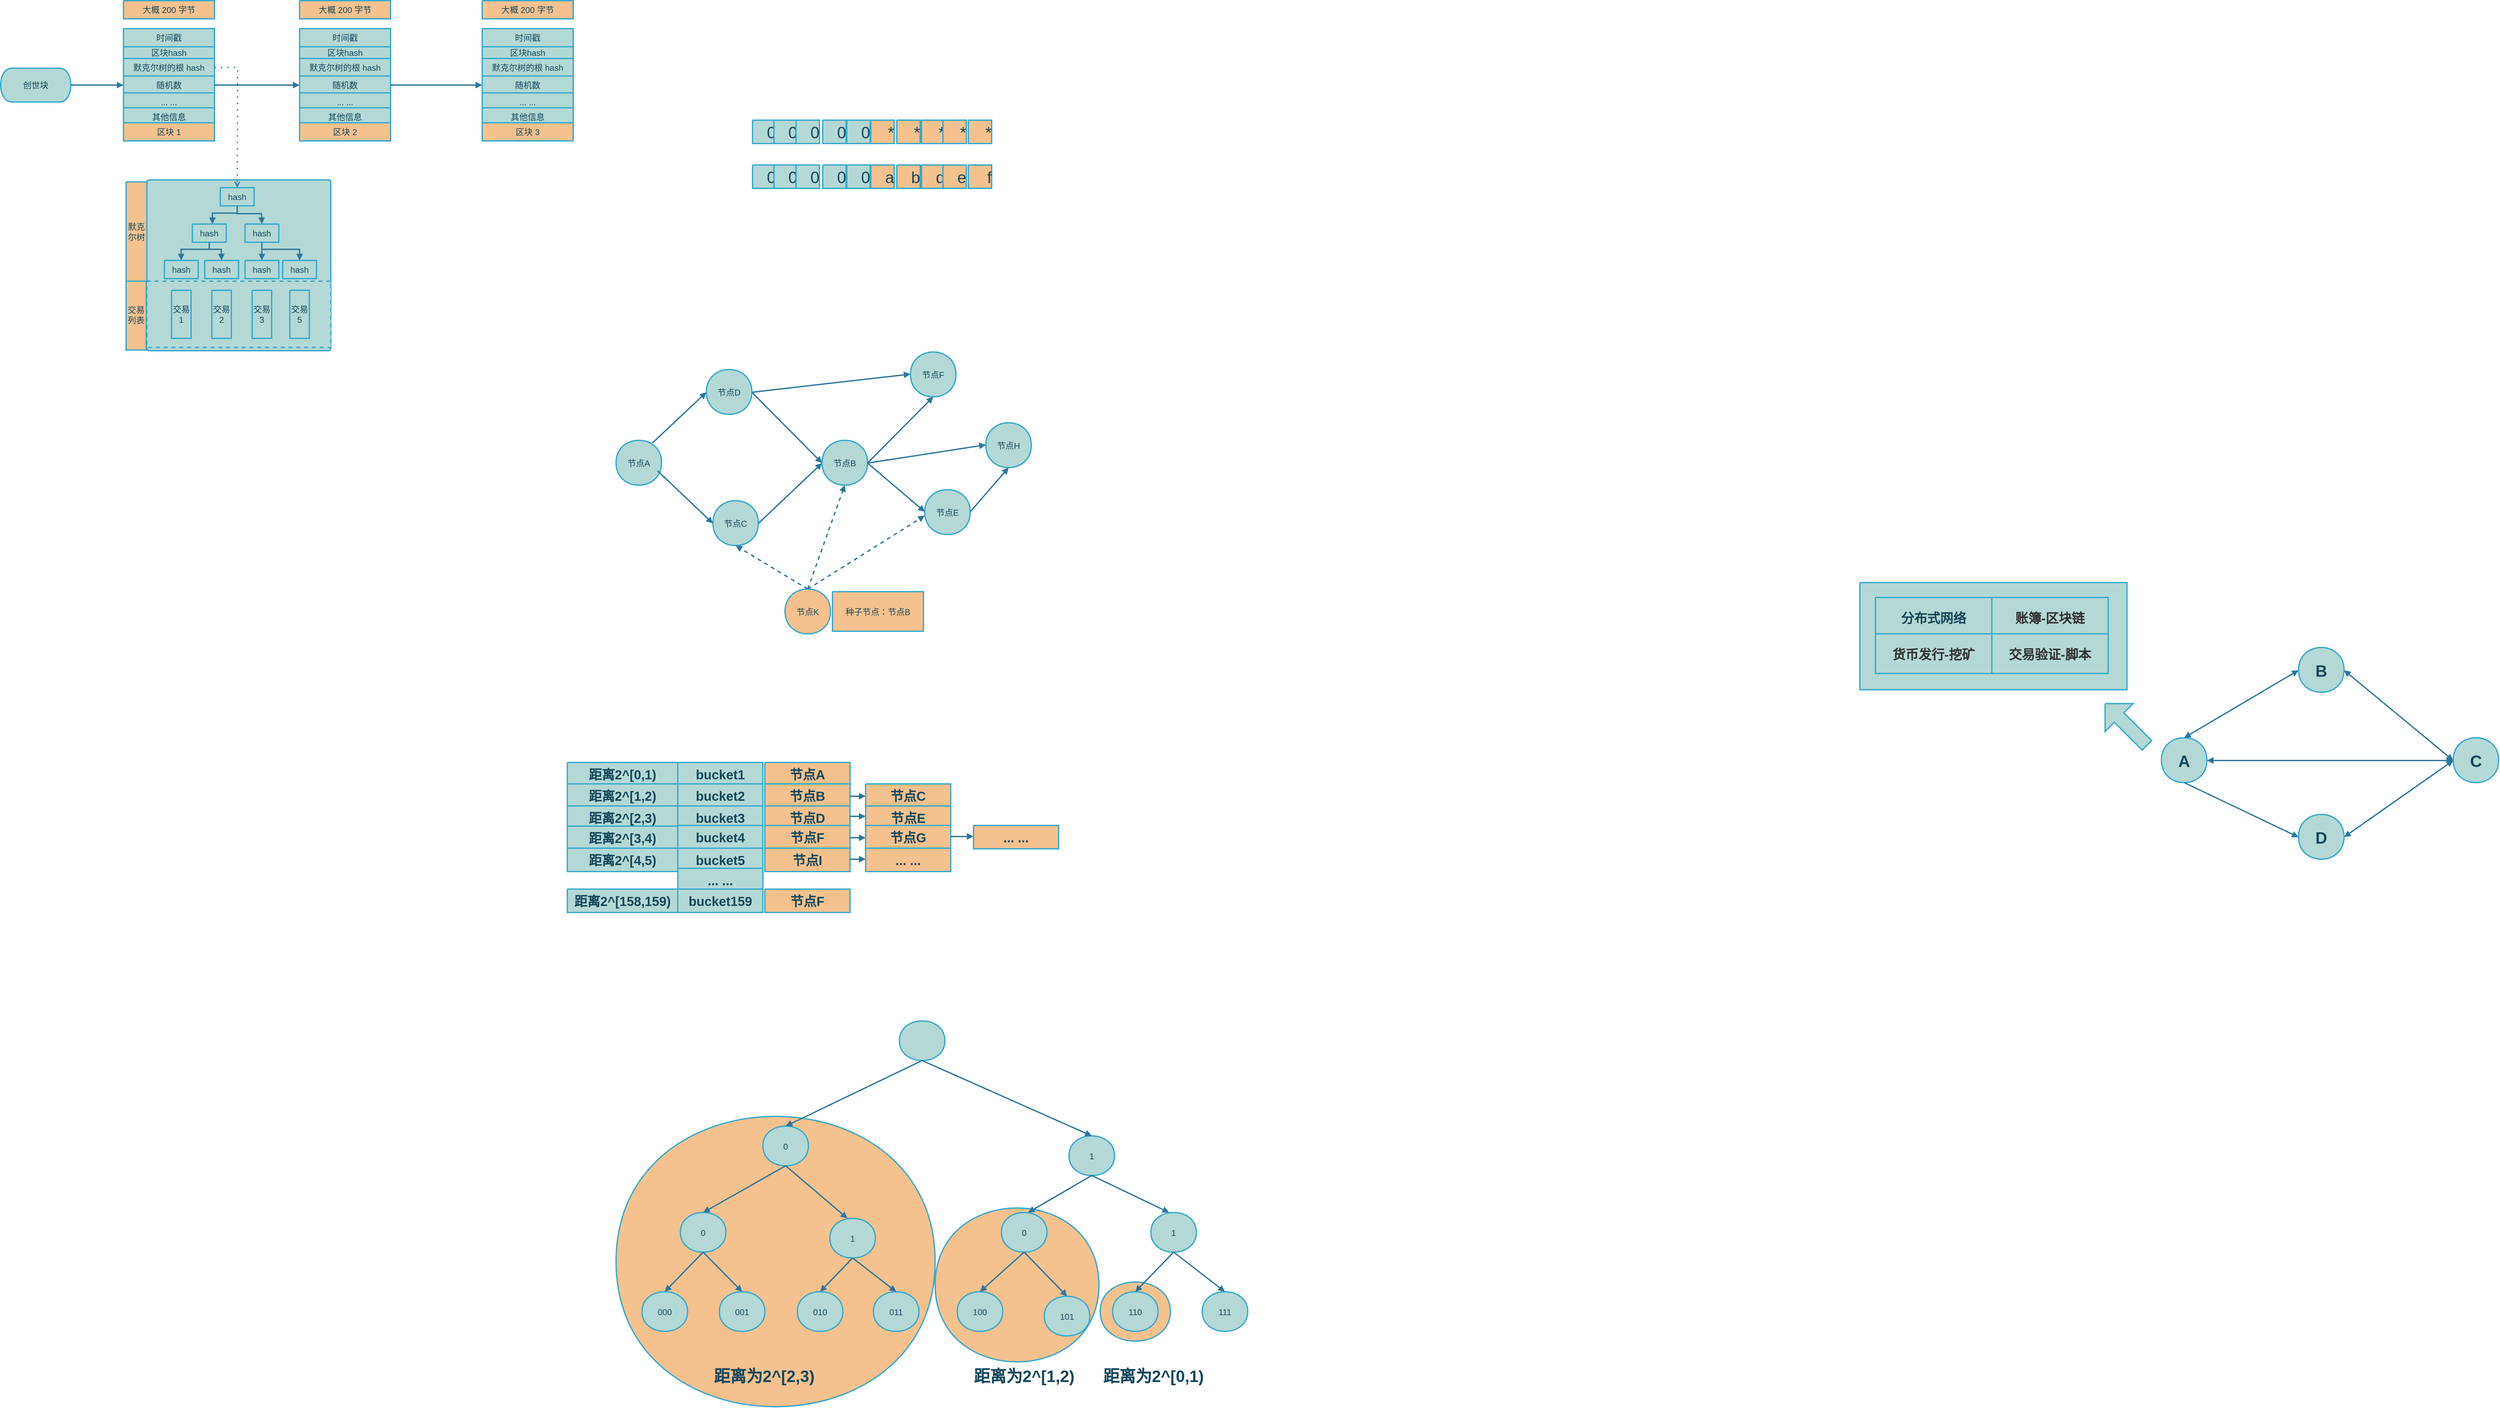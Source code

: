 <mxfile version="24.6.0" type="github">
  <diagram name="Page-1" id="6Q5THwIDzIaW8luKvLqF">
    <mxGraphModel dx="615" dy="820" grid="1" gridSize="10" guides="1" tooltips="1" connect="1" arrows="1" fold="1" page="1" pageScale="1" pageWidth="500" pageHeight="100" math="0" shadow="0">
      <root>
        <mxCell id="0" />
        <mxCell id="1" parent="0" />
        <UserObject label="" tags="Background" id="p5UnvhGX0PjjsRk6D67m-13">
          <mxCell style="vsdxID=13;fillColor=#b4d8d5;gradientColor=none;shape=stencil(nZBRDoQgDERP03+WHsHFe5iISyOCQdT19kIaIxq//Jtp3zTpAFaTaUYNUkwx+F6v1EYD+AUpyRkdKCYFqACrzgf9C352LfuxyWRWg1/yhT/nRE5IsZWuZtCSK8CPeI0e/hF+jV7AJM4PO7KWCyr390bSiNtEtQM=);strokeColor=#36a9cc;strokeWidth=2;spacingTop=-3;spacingBottom=-3;spacingLeft=-3;spacingRight=-3;points=[];labelBackgroundColor=none;rounded=0;html=1;whiteSpace=wrap;" vertex="1" parent="1">
            <mxGeometry x="4218" y="947" width="411" height="165" as="geometry" />
          </mxCell>
        </UserObject>
        <UserObject label="" tags="Background" id="p5UnvhGX0PjjsRk6D67m-17">
          <mxCell style="vsdxID=17;fillColor=#f4c18f;gradientColor=none;shape=stencil(jZFRDsIgEERPs58aYGM9QK33aCwVIkJDqdbbC1mbKiGmfzvDWyaZBaxH1Q4SBBuDdzf51F1QgCcQQlslvQ5xAmwA6955efVush3poU1kmu7ukX6YaY+lDcFepA4kz0ReJk8o/2U/cserfXUkbxbkcbZAogBhDuGW2BVfjEJwFssLsX9DjbYbW4nDWmavjaFbfL/n5UeLDofNGw==);strokeColor=#36a9cc;strokeWidth=2;spacingTop=-3;spacingBottom=-3;spacingLeft=-3;spacingRight=-3;points=[];labelBackgroundColor=none;rounded=0;html=1;whiteSpace=wrap;" vertex="1" parent="1">
            <mxGeometry x="2304" y="1769" width="491" height="447" as="geometry" />
          </mxCell>
        </UserObject>
        <UserObject label="" tags="Background" id="p5UnvhGX0PjjsRk6D67m-18">
          <mxCell style="vsdxID=18;fillColor=#f4c18f;gradientColor=none;shape=stencil(jZFRDsIgEERPs58aYGM9QK33aCwVIkJDqdbbC1mbKiGmfzvDWyaZBaxH1Q4SBBuDdzf51F1QgCcQQlslvQ5xAmwA6955efVush3poU1kmu7ukX6YaY+lDcFepA4kz0ReJk8o/2U/cserfXUkbxbkcbZAogBhDuGW2BVfjEJwFssLsX9DjbYbW4nDWmavjaFbfL/n5UeLDofNGw==);strokeColor=#36a9cc;strokeWidth=2;spacingTop=-3;spacingBottom=-3;spacingLeft=-3;spacingRight=-3;points=[];labelBackgroundColor=none;rounded=0;html=1;whiteSpace=wrap;" vertex="1" parent="1">
            <mxGeometry x="2795" y="1910" width="252" height="237" as="geometry" />
          </mxCell>
        </UserObject>
        <UserObject label="" tags="Background" id="p5UnvhGX0PjjsRk6D67m-19">
          <mxCell style="vsdxID=19;fillColor=#f4c18f;gradientColor=none;shape=stencil(jZFRDsIgEERPs58aYGM9QK33aCwVIkJDqdbbC1mbKiGmfzvDWyaZBaxH1Q4SBBuDdzf51F1QgCcQQlslvQ5xAmwA6955efVush3poU1kmu7ukX6YaY+lDcFepA4kz0ReJk8o/2U/cserfXUkbxbkcbZAogBhDuGW2BVfjEJwFssLsX9DjbYbW4nDWmavjaFbfL/n5UeLDofNGw==);strokeColor=#36a9cc;strokeWidth=2;spacingTop=-3;spacingBottom=-3;spacingLeft=-3;spacingRight=-3;points=[];labelBackgroundColor=none;rounded=0;html=1;whiteSpace=wrap;" vertex="1" parent="1">
            <mxGeometry x="3049" y="2024" width="108" height="91" as="geometry" />
          </mxCell>
        </UserObject>
        <UserObject label="" tags="Background" id="p5UnvhGX0PjjsRk6D67m-20">
          <mxCell style="vsdxID=20;fillColor=#b4d8d5;gradientColor=none;shape=stencil(lVLLDoMgEPwargYWTfRs7X+YiJXUisVH7d8Xig9AY9PbPmaZmWURTbsqbxkC3PVS3NmLF32F6AUB8KZikvcqQjRDNC2FZDcphqYweZtrpI4eYtQvTGYO6wnAb5ORIIJv4WqwzyEvNJa4YDedYBkOyQwAGzC/VfPG4k3iIEocbnxCTPAP6rUPx0Zc8g2+ignjf+jXwiLAtuNpOlaw7eoQfb74Hb3nfufHJT//cxVsx1Lyuja3Zvf941Ilc5g0+wA=);strokeColor=#36a9cc;strokeWidth=2;spacingTop=-3;spacingBottom=-3;spacingLeft=-3;spacingRight=-3;points=[];labelBackgroundColor=none;rounded=0;html=1;whiteSpace=wrap;" vertex="1" parent="1">
            <mxGeometry x="1582" y="327" width="283" height="263" as="geometry" />
          </mxCell>
        </UserObject>
        <UserObject label="" tags="Background" id="p5UnvhGX0PjjsRk6D67m-50">
          <mxCell style="vsdxID=50;fillColor=#b4d8d5;gradientColor=none;shape=stencil(nZBRDoQgDERP03+WHsHFe5iISyOCQdT19kIaIxq//Jtp3zTpAFaTaUYNUkwx+F6v1EYD+AUpyRkdKCYFqACrzgf9C352LfuxyWRWg1/yhT/nRE5IsZWuZtCSK8CPeI0e/hF+jV7AJM4PO7KWCyr390bSiNtEtQM=);dashed=1;strokeColor=#36a9cc;strokeWidth=2;spacingTop=-3;spacingBottom=-3;spacingLeft=-3;spacingRight=-3;points=[];labelBackgroundColor=none;rounded=0;html=1;whiteSpace=wrap;" vertex="1" parent="1">
            <mxGeometry x="1582" y="483" width="283" height="102" as="geometry" />
          </mxCell>
        </UserObject>
        <UserObject label="&lt;div style=&quot;font-size: 1px&quot;&gt;&lt;p style=&quot;text-align:center;margin-left:0;margin-right:0;margin-top:0px;margin-bottom:0px;text-indent:0;vertical-align:middle;direction:ltr;&quot;&gt;&lt;font style=&quot;font-size:13px;font-family:0;color:#15475b;direction:ltr;letter-spacing:0px;line-height:120%;opacity:1&quot;&gt;&lt;br/&gt;&lt;/font&gt;&lt;/p&gt;&lt;/div&gt;" tags="Background" id="p5UnvhGX0PjjsRk6D67m-66">
          <mxCell style="verticalAlign=middle;align=center;overflow=width;vsdxID=66;fillColor=#b4d8d5;gradientColor=none;shape=stencil(nZBRDoQgDERP03+WHsHFe5iISyOCQdT19kIaIxq//Jtp3zTpAFaTaUYNUkwx+F6v1EYD+AUpyRkdKCYFqACrzgf9C352LfuxyWRWg1/yhT/nRE5IsZWuZtCSK8CPeI0e/hF+jV7AJM4PO7KWCyr390bSiNtEtQM=);strokeColor=#36a9cc;strokeWidth=2;spacingTop=-3;spacingBottom=-3;spacingLeft=-3;spacingRight=-3;points=[];labelBackgroundColor=none;rounded=0;html=1;whiteSpace=wrap;" vertex="1" parent="1">
            <mxGeometry x="1546" y="119" width="140" height="123" as="geometry" />
          </mxCell>
        </UserObject>
        <UserObject label="&lt;div style=&quot;font-size: 1px&quot;&gt;&lt;p style=&quot;text-align:center;margin-left:0;margin-right:0;margin-top:0px;margin-bottom:0px;text-indent:0;vertical-align:middle;direction:ltr;&quot;&gt;&lt;font style=&quot;font-size:13px;font-family:0;color:#15475b;direction:ltr;letter-spacing:0px;line-height:120%;opacity:1&quot;&gt;创世块&lt;/font&gt;&lt;/p&gt;&lt;/div&gt;" tags="Background" id="p5UnvhGX0PjjsRk6D67m-67">
          <mxCell style="verticalAlign=middle;align=center;overflow=width;vsdxID=67;fillColor=#b4d8d5;gradientColor=none;shape=stencil(hZLBDoIwDIafZkfJaIPRM+J7EBmyiIyMofj2blZkMCK3tvva/m3HMO2qvBUMeGe0uomnLEzF8MQAZFMJLY21GGYM01JpcdWqbwry29yRzrqrh6swUF68j3jisoC/KMI/3pngWjYefMDo+Ae+9JpKx9/aPIlw5GM/gQ+wgvxiI4RhW5wzqzLDmRb4Uugu1DmJgJCB+SwYtsXNXW4s3hrTyUpZ13Rx/315Yhui74HZGw==);strokeColor=#36a9cc;strokeWidth=2;spacingTop=-3;spacingBottom=-3;spacingLeft=-3;spacingRight=-3;points=[];labelBackgroundColor=none;rounded=0;html=1;whiteSpace=wrap;" vertex="1" parent="1">
            <mxGeometry x="1357" y="155" width="108" height="52" as="geometry" />
          </mxCell>
        </UserObject>
        <UserObject label="&lt;div style=&quot;font-size: 1px&quot;&gt;&lt;p style=&quot;text-align:center;margin-left:0;margin-right:0;margin-top:0px;margin-bottom:0px;text-indent:0;vertical-align:middle;direction:ltr;&quot;&gt;&lt;font style=&quot;font-size:13px;font-family:0;color:#15475b;direction:ltr;letter-spacing:0px;line-height:120%;opacity:1&quot;&gt;交易1&lt;/font&gt;&lt;/p&gt;&lt;/div&gt;" tags="Background" id="p5UnvhGX0PjjsRk6D67m-68">
          <mxCell style="verticalAlign=middle;align=center;overflow=width;vsdxID=68;fillColor=#b4d8d5;gradientColor=none;shape=stencil(nZBRDoQgDERP03+WHsHFe5iISyOCQdT19kIaIxq//Jtp3zTpAFaTaUYNUkwx+F6v1EYD+AUpyRkdKCYFqACrzgf9C352LfuxyWRWg1/yhT/nRE5IsZWuZtCSK8CPeI0e/hF+jV7AJM4PO7KWCyr390bSiNtEtQM=);strokeColor=#36a9cc;strokeWidth=2;spacingTop=-3;spacingBottom=-3;spacingLeft=-3;spacingRight=-3;points=[];labelBackgroundColor=none;rounded=0;html=1;whiteSpace=wrap;" vertex="1" parent="1">
            <mxGeometry x="1620" y="497" width="30" height="74" as="geometry" />
          </mxCell>
        </UserObject>
        <UserObject label="&lt;div style=&quot;font-size: 1px&quot;&gt;&lt;p style=&quot;text-align:center;margin-left:0;margin-right:0;margin-top:0px;margin-bottom:0px;text-indent:0;vertical-align:middle;direction:ltr;&quot;&gt;&lt;font style=&quot;font-size:13px;font-family:0;color:#15475b;direction:ltr;letter-spacing:0px;line-height:120%;opacity:1&quot;&gt;交易2&lt;/font&gt;&lt;/p&gt;&lt;/div&gt;" tags="Background" id="p5UnvhGX0PjjsRk6D67m-69">
          <mxCell style="verticalAlign=middle;align=center;overflow=width;vsdxID=69;fillColor=#b4d8d5;gradientColor=none;shape=stencil(nZBRDoQgDERP03+WHsHFe5iISyOCQdT19kIaIxq//Jtp3zTpAFaTaUYNUkwx+F6v1EYD+AUpyRkdKCYFqACrzgf9C352LfuxyWRWg1/yhT/nRE5IsZWuZtCSK8CPeI0e/hF+jV7AJM4PO7KWCyr390bSiNtEtQM=);strokeColor=#36a9cc;strokeWidth=2;spacingTop=-3;spacingBottom=-3;spacingLeft=-3;spacingRight=-3;points=[];labelBackgroundColor=none;rounded=0;html=1;whiteSpace=wrap;" vertex="1" parent="1">
            <mxGeometry x="1682" y="497" width="30" height="74" as="geometry" />
          </mxCell>
        </UserObject>
        <UserObject label="&lt;div style=&quot;font-size: 1px&quot;&gt;&lt;p style=&quot;text-align:center;margin-left:0;margin-right:0;margin-top:0px;margin-bottom:0px;text-indent:0;vertical-align:middle;direction:ltr;&quot;&gt;&lt;font style=&quot;font-size:13px;font-family:0;color:#15475b;direction:ltr;letter-spacing:0px;line-height:120%;opacity:1&quot;&gt;交易3&lt;/font&gt;&lt;/p&gt;&lt;/div&gt;" tags="Background" id="p5UnvhGX0PjjsRk6D67m-70">
          <mxCell style="verticalAlign=middle;align=center;overflow=width;vsdxID=70;fillColor=#b4d8d5;gradientColor=none;shape=stencil(nZBRDoQgDERP03+WHsHFe5iISyOCQdT19kIaIxq//Jtp3zTpAFaTaUYNUkwx+F6v1EYD+AUpyRkdKCYFqACrzgf9C352LfuxyWRWg1/yhT/nRE5IsZWuZtCSK8CPeI0e/hF+jV7AJM4PO7KWCyr390bSiNtEtQM=);strokeColor=#36a9cc;strokeWidth=2;spacingTop=-3;spacingBottom=-3;spacingLeft=-3;spacingRight=-3;points=[];labelBackgroundColor=none;rounded=0;html=1;whiteSpace=wrap;" vertex="1" parent="1">
            <mxGeometry x="1744" y="497" width="30" height="74" as="geometry" />
          </mxCell>
        </UserObject>
        <UserObject label="&lt;div style=&quot;font-size: 1px&quot;&gt;&lt;p style=&quot;text-align:center;margin-left:0;margin-right:0;margin-top:0px;margin-bottom:0px;text-indent:0;vertical-align:middle;direction:ltr;&quot;&gt;&lt;font style=&quot;font-size:13px;font-family:0;color:#15475b;direction:ltr;letter-spacing:0px;line-height:120%;opacity:1&quot;&gt;交易5&lt;/font&gt;&lt;/p&gt;&lt;/div&gt;" tags="Background" id="p5UnvhGX0PjjsRk6D67m-71">
          <mxCell style="verticalAlign=middle;align=center;overflow=width;vsdxID=71;fillColor=#b4d8d5;gradientColor=none;shape=stencil(nZBRDoQgDERP03+WHsHFe5iISyOCQdT19kIaIxq//Jtp3zTpAFaTaUYNUkwx+F6v1EYD+AUpyRkdKCYFqACrzgf9C352LfuxyWRWg1/yhT/nRE5IsZWuZtCSK8CPeI0e/hF+jV7AJM4PO7KWCyr390bSiNtEtQM=);strokeColor=#36a9cc;strokeWidth=2;spacingTop=-3;spacingBottom=-3;spacingLeft=-3;spacingRight=-3;points=[];labelBackgroundColor=none;rounded=0;html=1;whiteSpace=wrap;" vertex="1" parent="1">
            <mxGeometry x="1802" y="497" width="30" height="74" as="geometry" />
          </mxCell>
        </UserObject>
        <UserObject label="&lt;div style=&quot;font-size: 1px&quot;&gt;&lt;p style=&quot;text-align:center;margin-left:0;margin-right:0;margin-top:0px;margin-bottom:0px;text-indent:0;vertical-align:middle;direction:ltr;&quot;&gt;&lt;font style=&quot;font-size:13px;font-family:0;color:#15475b;direction:ltr;letter-spacing:0px;line-height:120%;opacity:1&quot;&gt;hash&lt;/font&gt;&lt;/p&gt;&lt;/div&gt;" tags="Background" id="p5UnvhGX0PjjsRk6D67m-72">
          <mxCell style="verticalAlign=middle;align=center;overflow=width;vsdxID=72;fillColor=#b4d8d5;gradientColor=none;shape=stencil(nZBRDoQgDERP03+WHsHFe5iISyOCQdT19kIaIxq//Jtp3zTpAFaTaUYNUkwx+F6v1EYD+AUpyRkdKCYFqACrzgf9C352LfuxyWRWg1/yhT/nRE5IsZWuZtCSK8CPeI0e/hF+jV7AJM4PO7KWCyr390bSiNtEtQM=);strokeColor=#36a9cc;strokeWidth=2;spacingTop=-3;spacingBottom=-3;spacingLeft=-3;spacingRight=-3;points=[];labelBackgroundColor=none;rounded=0;html=1;whiteSpace=wrap;" vertex="1" parent="1">
            <mxGeometry x="1652" y="395" width="52" height="28" as="geometry" />
          </mxCell>
        </UserObject>
        <UserObject label="&lt;div style=&quot;font-size: 1px&quot;&gt;&lt;p style=&quot;text-align:center;margin-left:0;margin-right:0;margin-top:0px;margin-bottom:0px;text-indent:0;vertical-align:middle;direction:ltr;&quot;&gt;&lt;font style=&quot;font-size:13px;font-family:0;color:#15475b;direction:ltr;letter-spacing:0px;line-height:120%;opacity:1&quot;&gt;hash&lt;/font&gt;&lt;/p&gt;&lt;/div&gt;" tags="Background" id="p5UnvhGX0PjjsRk6D67m-73">
          <mxCell style="verticalAlign=middle;align=center;overflow=width;vsdxID=73;fillColor=#b4d8d5;gradientColor=none;shape=stencil(nZBRDoQgDERP03+WHsHFe5iISyOCQdT19kIaIxq//Jtp3zTpAFaTaUYNUkwx+F6v1EYD+AUpyRkdKCYFqACrzgf9C352LfuxyWRWg1/yhT/nRE5IsZWuZtCSK8CPeI0e/hF+jV7AJM4PO7KWCyr390bSiNtEtQM=);strokeColor=#36a9cc;strokeWidth=2;spacingTop=-3;spacingBottom=-3;spacingLeft=-3;spacingRight=-3;points=[];labelBackgroundColor=none;rounded=0;html=1;whiteSpace=wrap;" vertex="1" parent="1">
            <mxGeometry x="1733" y="395" width="52" height="28" as="geometry" />
          </mxCell>
        </UserObject>
        <UserObject label="&lt;div style=&quot;font-size: 1px&quot;&gt;&lt;p style=&quot;text-align:center;margin-left:0;margin-right:0;margin-top:0px;margin-bottom:0px;text-indent:0;vertical-align:middle;direction:ltr;&quot;&gt;&lt;font style=&quot;font-size:13px;font-family:0;color:#15475b;direction:ltr;letter-spacing:0px;line-height:120%;opacity:1&quot;&gt;hash&lt;/font&gt;&lt;/p&gt;&lt;/div&gt;" tags="Background" id="p5UnvhGX0PjjsRk6D67m-74">
          <mxCell style="verticalAlign=middle;align=center;overflow=width;vsdxID=74;fillColor=#b4d8d5;gradientColor=none;shape=stencil(nZBRDoQgDERP03+WHsHFe5iISyOCQdT19kIaIxq//Jtp3zTpAFaTaUYNUkwx+F6v1EYD+AUpyRkdKCYFqACrzgf9C352LfuxyWRWg1/yhT/nRE5IsZWuZtCSK8CPeI0e/hF+jV7AJM4PO7KWCyr390bSiNtEtQM=);strokeColor=#36a9cc;strokeWidth=2;spacingTop=-3;spacingBottom=-3;spacingLeft=-3;spacingRight=-3;points=[];labelBackgroundColor=none;rounded=0;html=1;whiteSpace=wrap;" vertex="1" parent="1">
            <mxGeometry x="1695" y="339" width="52" height="28" as="geometry" />
          </mxCell>
        </UserObject>
        <UserObject label="&lt;div style=&quot;font-size: 1px&quot;&gt;&lt;p style=&quot;text-align:center;margin-left:0;margin-right:0;margin-top:0px;margin-bottom:0px;text-indent:0;vertical-align:middle;direction:ltr;&quot;&gt;&lt;font style=&quot;font-size:13px;font-family:0;color:#15475b;direction:ltr;letter-spacing:0px;line-height:120%;opacity:1&quot;&gt;区块hash&lt;/font&gt;&lt;/p&gt;&lt;/div&gt;" tags="Background" id="p5UnvhGX0PjjsRk6D67m-75">
          <mxCell style="verticalAlign=middle;align=center;overflow=width;vsdxID=75;fillColor=#b4d8d5;gradientColor=none;shape=stencil(nZBRDoQgDERP03+WHsHFe5iISyOCQdT19kIaIxq//Jtp3zTpAFaTaUYNUkwx+F6v1EYD+AUpyRkdKCYFqACrzgf9C352LfuxyWRWg1/yhT/nRE5IsZWuZtCSK8CPeI0e/hF+jV7AJM4PO7KWCyr390bSiNtEtQM=);strokeColor=#36a9cc;strokeWidth=2;spacingTop=-3;spacingBottom=-3;spacingLeft=-3;spacingRight=-3;points=[];labelBackgroundColor=none;rounded=0;html=1;whiteSpace=wrap;" vertex="1" parent="1">
            <mxGeometry x="1546" y="117" width="140" height="28" as="geometry" />
          </mxCell>
        </UserObject>
        <UserObject label="&lt;div style=&quot;font-size: 1px&quot;&gt;&lt;p style=&quot;text-align:center;margin-left:0;margin-right:0;margin-top:0px;margin-bottom:0px;text-indent:0;vertical-align:middle;direction:ltr;&quot;&gt;&lt;font style=&quot;font-size:13px;font-family:0;color:#15475b;direction:ltr;letter-spacing:0px;line-height:120%;opacity:1&quot;&gt;默克尔树的根 hash&lt;/font&gt;&lt;/p&gt;&lt;/div&gt;" tags="Background" id="p5UnvhGX0PjjsRk6D67m-76">
          <mxCell style="verticalAlign=middle;align=center;overflow=width;vsdxID=76;fillColor=#b4d8d5;gradientColor=none;shape=stencil(nZBRDoQgDERP03+WHsHFe5iISyOCQdT19kIaIxq//Jtp3zTpAFaTaUYNUkwx+F6v1EYD+AUpyRkdKCYFqACrzgf9C352LfuxyWRWg1/yhT/nRE5IsZWuZtCSK8CPeI0e/hF+jV7AJM4PO7KWCyr390bSiNtEtQM=);strokeColor=#36a9cc;strokeWidth=2;spacingTop=-3;spacingBottom=-3;spacingLeft=-3;spacingRight=-3;points=[];labelBackgroundColor=none;rounded=0;html=1;whiteSpace=wrap;" vertex="1" parent="1">
            <mxGeometry x="1546" y="140" width="140" height="28" as="geometry" />
          </mxCell>
        </UserObject>
        <UserObject label="&lt;div style=&quot;font-size: 1px&quot;&gt;&lt;p style=&quot;text-align:center;margin-left:0;margin-right:0;margin-top:0px;margin-bottom:0px;text-indent:0;vertical-align:middle;direction:ltr;&quot;&gt;&lt;font style=&quot;font-size:13px;font-family:0;color:#15475b;direction:ltr;letter-spacing:0px;line-height:120%;opacity:1&quot;&gt;随机数&lt;/font&gt;&lt;/p&gt;&lt;/div&gt;" tags="Background" id="p5UnvhGX0PjjsRk6D67m-77">
          <mxCell style="verticalAlign=middle;align=center;overflow=width;vsdxID=77;fillColor=#b4d8d5;gradientColor=none;shape=stencil(nZBRDoQgDERP03+WHsHFe5iISyOCQdT19kIaIxq//Jtp3zTpAFaTaUYNUkwx+F6v1EYD+AUpyRkdKCYFqACrzgf9C352LfuxyWRWg1/yhT/nRE5IsZWuZtCSK8CPeI0e/hF+jV7AJM4PO7KWCyr390bSiNtEtQM=);strokeColor=#36a9cc;strokeWidth=2;spacingTop=-3;spacingBottom=-3;spacingLeft=-3;spacingRight=-3;points=[];labelBackgroundColor=none;rounded=0;html=1;whiteSpace=wrap;" vertex="1" parent="1">
            <mxGeometry x="1546" y="167" width="140" height="28" as="geometry" />
          </mxCell>
        </UserObject>
        <UserObject label="&lt;div style=&quot;font-size: 1px&quot;&gt;&lt;p style=&quot;text-align:center;margin-left:0;margin-right:0;margin-top:0px;margin-bottom:0px;text-indent:0;vertical-align:middle;direction:ltr;&quot;&gt;&lt;font style=&quot;font-size:13px;font-family:0;color:#15475b;direction:ltr;letter-spacing:0px;line-height:120%;opacity:1&quot;&gt;... ...&lt;/font&gt;&lt;/p&gt;&lt;/div&gt;" tags="Background" id="p5UnvhGX0PjjsRk6D67m-78">
          <mxCell style="verticalAlign=middle;align=center;overflow=width;vsdxID=78;fillColor=#b4d8d5;gradientColor=none;shape=stencil(nZBRDoQgDERP03+WHsHFe5iISyOCQdT19kIaIxq//Jtp3zTpAFaTaUYNUkwx+F6v1EYD+AUpyRkdKCYFqACrzgf9C352LfuxyWRWg1/yhT/nRE5IsZWuZtCSK8CPeI0e/hF+jV7AJM4PO7KWCyr390bSiNtEtQM=);strokeColor=#36a9cc;strokeWidth=2;spacingTop=-3;spacingBottom=-3;spacingLeft=-3;spacingRight=-3;points=[];labelBackgroundColor=none;rounded=0;html=1;whiteSpace=wrap;" vertex="1" parent="1">
            <mxGeometry x="1546" y="193" width="140" height="28" as="geometry" />
          </mxCell>
        </UserObject>
        <UserObject label="&lt;div style=&quot;font-size: 1px&quot;&gt;&lt;p style=&quot;text-align:center;margin-left:0;margin-right:0;margin-top:0px;margin-bottom:0px;text-indent:0;vertical-align:middle;direction:ltr;&quot;&gt;&lt;font style=&quot;font-size:13px;font-family:0;color:#15475b;direction:ltr;letter-spacing:0px;line-height:120%;opacity:1&quot;&gt;其他信息&lt;/font&gt;&lt;/p&gt;&lt;/div&gt;" tags="Background" id="p5UnvhGX0PjjsRk6D67m-79">
          <mxCell style="verticalAlign=middle;align=center;overflow=width;vsdxID=79;fillColor=#b4d8d5;gradientColor=none;shape=stencil(nZBRDoQgDERP03+WHsHFe5iISyOCQdT19kIaIxq//Jtp3zTpAFaTaUYNUkwx+F6v1EYD+AUpyRkdKCYFqACrzgf9C352LfuxyWRWg1/yhT/nRE5IsZWuZtCSK8CPeI0e/hF+jV7AJM4PO7KWCyr390bSiNtEtQM=);strokeColor=#36a9cc;strokeWidth=2;spacingTop=-3;spacingBottom=-3;spacingLeft=-3;spacingRight=-3;points=[];labelBackgroundColor=none;rounded=0;html=1;whiteSpace=wrap;" vertex="1" parent="1">
            <mxGeometry x="1546" y="216" width="140" height="28" as="geometry" />
          </mxCell>
        </UserObject>
        <UserObject label="&lt;div style=&quot;font-size: 1px&quot;&gt;&lt;p style=&quot;text-align:center;margin-left:0;margin-right:0;margin-top:0px;margin-bottom:0px;text-indent:0;vertical-align:middle;direction:ltr;&quot;&gt;&lt;font style=&quot;font-size:13px;font-family:0;color:#15475b;direction:ltr;letter-spacing:0px;line-height:120%;opacity:1&quot;&gt;&lt;br/&gt;&lt;/font&gt;&lt;/p&gt;&lt;/div&gt;" tags="Background" id="p5UnvhGX0PjjsRk6D67m-80">
          <mxCell style="verticalAlign=middle;align=center;overflow=width;vsdxID=80;fillColor=#b4d8d5;gradientColor=none;shape=stencil(nZBRDoQgDERP03+WHsHFe5iISyOCQdT19kIaIxq//Jtp3zTpAFaTaUYNUkwx+F6v1EYD+AUpyRkdKCYFqACrzgf9C352LfuxyWRWg1/yhT/nRE5IsZWuZtCSK8CPeI0e/hF+jV7AJM4PO7KWCyr390bSiNtEtQM=);strokeColor=#36a9cc;strokeWidth=2;spacingTop=-3;spacingBottom=-3;spacingLeft=-3;spacingRight=-3;points=[];labelBackgroundColor=none;rounded=0;html=1;whiteSpace=wrap;" vertex="1" parent="1">
            <mxGeometry x="1817" y="119" width="140" height="123" as="geometry" />
          </mxCell>
        </UserObject>
        <UserObject label="&lt;div style=&quot;font-size: 1px&quot;&gt;&lt;p style=&quot;text-align:center;margin-left:0;margin-right:0;margin-top:0px;margin-bottom:0px;text-indent:0;vertical-align:middle;direction:ltr;&quot;&gt;&lt;font style=&quot;font-size:13px;font-family:0;color:#15475b;direction:ltr;letter-spacing:0px;line-height:120%;opacity:1&quot;&gt;区块hash&lt;/font&gt;&lt;/p&gt;&lt;/div&gt;" tags="Background" id="p5UnvhGX0PjjsRk6D67m-81">
          <mxCell style="verticalAlign=middle;align=center;overflow=width;vsdxID=81;fillColor=#b4d8d5;gradientColor=none;shape=stencil(nZBRDoQgDERP03+WHsHFe5iISyOCQdT19kIaIxq//Jtp3zTpAFaTaUYNUkwx+F6v1EYD+AUpyRkdKCYFqACrzgf9C352LfuxyWRWg1/yhT/nRE5IsZWuZtCSK8CPeI0e/hF+jV7AJM4PO7KWCyr390bSiNtEtQM=);strokeColor=#36a9cc;strokeWidth=2;spacingTop=-3;spacingBottom=-3;spacingLeft=-3;spacingRight=-3;points=[];labelBackgroundColor=none;rounded=0;html=1;whiteSpace=wrap;" vertex="1" parent="1">
            <mxGeometry x="1817" y="117" width="140" height="28" as="geometry" />
          </mxCell>
        </UserObject>
        <UserObject label="&lt;div style=&quot;font-size: 1px&quot;&gt;&lt;p style=&quot;text-align:center;margin-left:0;margin-right:0;margin-top:0px;margin-bottom:0px;text-indent:0;vertical-align:middle;direction:ltr;&quot;&gt;&lt;font style=&quot;font-size:13px;font-family:0;color:#15475b;direction:ltr;letter-spacing:0px;line-height:120%;opacity:1&quot;&gt;默克尔树的根 hash&lt;/font&gt;&lt;/p&gt;&lt;/div&gt;" tags="Background" id="p5UnvhGX0PjjsRk6D67m-82">
          <mxCell style="verticalAlign=middle;align=center;overflow=width;vsdxID=82;fillColor=#b4d8d5;gradientColor=none;shape=stencil(nZBRDoQgDERP03+WHsHFe5iISyOCQdT19kIaIxq//Jtp3zTpAFaTaUYNUkwx+F6v1EYD+AUpyRkdKCYFqACrzgf9C352LfuxyWRWg1/yhT/nRE5IsZWuZtCSK8CPeI0e/hF+jV7AJM4PO7KWCyr390bSiNtEtQM=);strokeColor=#36a9cc;strokeWidth=2;spacingTop=-3;spacingBottom=-3;spacingLeft=-3;spacingRight=-3;points=[];labelBackgroundColor=none;rounded=0;html=1;whiteSpace=wrap;" vertex="1" parent="1">
            <mxGeometry x="1817" y="140" width="140" height="28" as="geometry" />
          </mxCell>
        </UserObject>
        <UserObject label="&lt;div style=&quot;font-size: 1px&quot;&gt;&lt;p style=&quot;text-align:center;margin-left:0;margin-right:0;margin-top:0px;margin-bottom:0px;text-indent:0;vertical-align:middle;direction:ltr;&quot;&gt;&lt;font style=&quot;font-size:13px;font-family:0;color:#15475b;direction:ltr;letter-spacing:0px;line-height:120%;opacity:1&quot;&gt;随机数&lt;/font&gt;&lt;/p&gt;&lt;/div&gt;" tags="Background" id="p5UnvhGX0PjjsRk6D67m-83">
          <mxCell style="verticalAlign=middle;align=center;overflow=width;vsdxID=83;fillColor=#b4d8d5;gradientColor=none;shape=stencil(nZBRDoQgDERP03+WHsHFe5iISyOCQdT19kIaIxq//Jtp3zTpAFaTaUYNUkwx+F6v1EYD+AUpyRkdKCYFqACrzgf9C352LfuxyWRWg1/yhT/nRE5IsZWuZtCSK8CPeI0e/hF+jV7AJM4PO7KWCyr390bSiNtEtQM=);strokeColor=#36a9cc;strokeWidth=2;spacingTop=-3;spacingBottom=-3;spacingLeft=-3;spacingRight=-3;points=[];labelBackgroundColor=none;rounded=0;html=1;whiteSpace=wrap;" vertex="1" parent="1">
            <mxGeometry x="1817" y="167" width="140" height="28" as="geometry" />
          </mxCell>
        </UserObject>
        <UserObject label="&lt;div style=&quot;font-size: 1px&quot;&gt;&lt;p style=&quot;text-align:center;margin-left:0;margin-right:0;margin-top:0px;margin-bottom:0px;text-indent:0;vertical-align:middle;direction:ltr;&quot;&gt;&lt;font style=&quot;font-size:13px;font-family:0;color:#15475b;direction:ltr;letter-spacing:0px;line-height:120%;opacity:1&quot;&gt;... ...&lt;/font&gt;&lt;/p&gt;&lt;/div&gt;" tags="Background" id="p5UnvhGX0PjjsRk6D67m-84">
          <mxCell style="verticalAlign=middle;align=center;overflow=width;vsdxID=84;fillColor=#b4d8d5;gradientColor=none;shape=stencil(nZBRDoQgDERP03+WHsHFe5iISyOCQdT19kIaIxq//Jtp3zTpAFaTaUYNUkwx+F6v1EYD+AUpyRkdKCYFqACrzgf9C352LfuxyWRWg1/yhT/nRE5IsZWuZtCSK8CPeI0e/hF+jV7AJM4PO7KWCyr390bSiNtEtQM=);strokeColor=#36a9cc;strokeWidth=2;spacingTop=-3;spacingBottom=-3;spacingLeft=-3;spacingRight=-3;points=[];labelBackgroundColor=none;rounded=0;html=1;whiteSpace=wrap;" vertex="1" parent="1">
            <mxGeometry x="1817" y="193" width="140" height="28" as="geometry" />
          </mxCell>
        </UserObject>
        <UserObject label="&lt;div style=&quot;font-size: 1px&quot;&gt;&lt;p style=&quot;text-align:center;margin-left:0;margin-right:0;margin-top:0px;margin-bottom:0px;text-indent:0;vertical-align:middle;direction:ltr;&quot;&gt;&lt;font style=&quot;font-size:13px;font-family:0;color:#15475b;direction:ltr;letter-spacing:0px;line-height:120%;opacity:1&quot;&gt;其他信息&lt;/font&gt;&lt;/p&gt;&lt;/div&gt;" tags="Background" id="p5UnvhGX0PjjsRk6D67m-85">
          <mxCell style="verticalAlign=middle;align=center;overflow=width;vsdxID=85;fillColor=#b4d8d5;gradientColor=none;shape=stencil(nZBRDoQgDERP03+WHsHFe5iISyOCQdT19kIaIxq//Jtp3zTpAFaTaUYNUkwx+F6v1EYD+AUpyRkdKCYFqACrzgf9C352LfuxyWRWg1/yhT/nRE5IsZWuZtCSK8CPeI0e/hF+jV7AJM4PO7KWCyr390bSiNtEtQM=);strokeColor=#36a9cc;strokeWidth=2;spacingTop=-3;spacingBottom=-3;spacingLeft=-3;spacingRight=-3;points=[];labelBackgroundColor=none;rounded=0;html=1;whiteSpace=wrap;" vertex="1" parent="1">
            <mxGeometry x="1817" y="216" width="140" height="28" as="geometry" />
          </mxCell>
        </UserObject>
        <UserObject label="&lt;div style=&quot;font-size: 1px&quot;&gt;&lt;p style=&quot;text-align:center;margin-left:0;margin-right:0;margin-top:0px;margin-bottom:0px;text-indent:0;vertical-align:middle;direction:ltr;&quot;&gt;&lt;font style=&quot;font-size:13px;font-family:0;color:#15475b;direction:ltr;letter-spacing:0px;line-height:120%;opacity:1&quot;&gt;时间戳&lt;/font&gt;&lt;/p&gt;&lt;/div&gt;" tags="Background" id="p5UnvhGX0PjjsRk6D67m-86">
          <mxCell style="verticalAlign=middle;align=center;overflow=width;vsdxID=86;fillColor=#b4d8d5;gradientColor=none;shape=stencil(nZBRDoQgDERP03+WHsHFe5iISyOCQdT19kIaIxq//Jtp3zTpAFaTaUYNUkwx+F6v1EYD+AUpyRkdKCYFqACrzgf9C352LfuxyWRWg1/yhT/nRE5IsZWuZtCSK8CPeI0e/hF+jV7AJM4PO7KWCyr390bSiNtEtQM=);strokeColor=#36a9cc;strokeWidth=2;spacingTop=-3;spacingBottom=-3;spacingLeft=-3;spacingRight=-3;points=[];labelBackgroundColor=none;rounded=0;html=1;whiteSpace=wrap;" vertex="1" parent="1">
            <mxGeometry x="1546" y="94" width="140" height="28" as="geometry" />
          </mxCell>
        </UserObject>
        <UserObject label="&lt;div style=&quot;font-size: 1px&quot;&gt;&lt;p style=&quot;text-align:center;margin-left:0;margin-right:0;margin-top:0px;margin-bottom:0px;text-indent:0;vertical-align:middle;direction:ltr;&quot;&gt;&lt;font style=&quot;font-size:13px;font-family:0;color:#15475b;direction:ltr;letter-spacing:0px;line-height:120%;opacity:1&quot;&gt;时间戳&lt;/font&gt;&lt;/p&gt;&lt;/div&gt;" tags="Background" id="p5UnvhGX0PjjsRk6D67m-87">
          <mxCell style="verticalAlign=middle;align=center;overflow=width;vsdxID=87;fillColor=#b4d8d5;gradientColor=none;shape=stencil(nZBRDoQgDERP03+WHsHFe5iISyOCQdT19kIaIxq//Jtp3zTpAFaTaUYNUkwx+F6v1EYD+AUpyRkdKCYFqACrzgf9C352LfuxyWRWg1/yhT/nRE5IsZWuZtCSK8CPeI0e/hF+jV7AJM4PO7KWCyr390bSiNtEtQM=);strokeColor=#36a9cc;strokeWidth=2;spacingTop=-3;spacingBottom=-3;spacingLeft=-3;spacingRight=-3;points=[];labelBackgroundColor=none;rounded=0;html=1;whiteSpace=wrap;" vertex="1" parent="1">
            <mxGeometry x="1817" y="94" width="140" height="28" as="geometry" />
          </mxCell>
        </UserObject>
        <UserObject label="&lt;div style=&quot;font-size: 1px&quot;&gt;&lt;p style=&quot;text-align:center;margin-left:0;margin-right:0;margin-top:0px;margin-bottom:0px;text-indent:0;vertical-align:middle;direction:ltr;&quot;&gt;&lt;font style=&quot;font-size:13px;font-family:0;color:#15475b;direction:ltr;letter-spacing:0px;line-height:120%;opacity:1&quot;&gt;大概 200 字节&lt;/font&gt;&lt;/p&gt;&lt;/div&gt;" tags="Background" id="p5UnvhGX0PjjsRk6D67m-88">
          <mxCell style="verticalAlign=middle;align=center;overflow=width;vsdxID=88;fillColor=#f4c18f;gradientColor=none;shape=stencil(nZBRDoQgDERP03+WHsHFe5iISyOCQdT19kIaIxq//Jtp3zTpAFaTaUYNUkwx+F6v1EYD+AUpyRkdKCYFqACrzgf9C352LfuxyWRWg1/yhT/nRE5IsZWuZtCSK8CPeI0e/hF+jV7AJM4PO7KWCyr390bSiNtEtQM=);strokeColor=#36a9cc;strokeWidth=2;spacingTop=-3;spacingBottom=-3;spacingLeft=-3;spacingRight=-3;points=[];labelBackgroundColor=none;rounded=0;html=1;whiteSpace=wrap;" vertex="1" parent="1">
            <mxGeometry x="1546" y="51" width="140" height="28" as="geometry" />
          </mxCell>
        </UserObject>
        <UserObject label="&lt;div style=&quot;font-size: 1px&quot;&gt;&lt;p style=&quot;text-align:center;margin-left:0;margin-right:0;margin-top:0px;margin-bottom:0px;text-indent:0;vertical-align:middle;direction:ltr;&quot;&gt;&lt;font style=&quot;font-size:13px;font-family:0;color:#15475b;direction:ltr;letter-spacing:0px;line-height:120%;opacity:1&quot;&gt;大概 &lt;/font&gt;&lt;font style=&quot;font-size:13px;font-family:0;color:#15475b;direction:ltr;letter-spacing:0px;line-height:120%;opacity:1&quot;&gt;200 字节&lt;/font&gt;&lt;/p&gt;&lt;/div&gt;" tags="Background" id="p5UnvhGX0PjjsRk6D67m-89">
          <mxCell style="verticalAlign=middle;align=center;overflow=width;vsdxID=89;fillColor=#f4c18f;gradientColor=none;shape=stencil(nZBRDoQgDERP03+WHsHFe5iISyOCQdT19kIaIxq//Jtp3zTpAFaTaUYNUkwx+F6v1EYD+AUpyRkdKCYFqACrzgf9C352LfuxyWRWg1/yhT/nRE5IsZWuZtCSK8CPeI0e/hF+jV7AJM4PO7KWCyr390bSiNtEtQM=);strokeColor=#36a9cc;strokeWidth=2;spacingTop=-3;spacingBottom=-3;spacingLeft=-3;spacingRight=-3;points=[];labelBackgroundColor=none;rounded=0;html=1;whiteSpace=wrap;" vertex="1" parent="1">
            <mxGeometry x="1817" y="51" width="140" height="28" as="geometry" />
          </mxCell>
        </UserObject>
        <UserObject label="&lt;div style=&quot;font-size: 1px&quot;&gt;&lt;p style=&quot;text-align:center;margin-left:0;margin-right:0;margin-top:0px;margin-bottom:0px;text-indent:0;vertical-align:middle;direction:ltr;&quot;&gt;&lt;font style=&quot;font-size:13px;font-family:0;color:#15475b;direction:ltr;letter-spacing:0px;line-height:120%;opacity:1&quot;&gt;&lt;br/&gt;&lt;/font&gt;&lt;/p&gt;&lt;/div&gt;" tags="Background" id="p5UnvhGX0PjjsRk6D67m-90">
          <mxCell style="verticalAlign=middle;align=center;overflow=width;vsdxID=90;fillColor=#b4d8d5;gradientColor=none;shape=stencil(nZBRDoQgDERP03+WHsHFe5iISyOCQdT19kIaIxq//Jtp3zTpAFaTaUYNUkwx+F6v1EYD+AUpyRkdKCYFqACrzgf9C352LfuxyWRWg1/yhT/nRE5IsZWuZtCSK8CPeI0e/hF+jV7AJM4PO7KWCyr390bSiNtEtQM=);strokeColor=#36a9cc;strokeWidth=2;spacingTop=-3;spacingBottom=-3;spacingLeft=-3;spacingRight=-3;points=[];labelBackgroundColor=none;rounded=0;html=1;whiteSpace=wrap;" vertex="1" parent="1">
            <mxGeometry x="2098" y="119" width="140" height="123" as="geometry" />
          </mxCell>
        </UserObject>
        <UserObject label="&lt;div style=&quot;font-size: 1px&quot;&gt;&lt;p style=&quot;text-align:center;margin-left:0;margin-right:0;margin-top:0px;margin-bottom:0px;text-indent:0;vertical-align:middle;direction:ltr;&quot;&gt;&lt;font style=&quot;font-size:13px;font-family:0;color:#15475b;direction:ltr;letter-spacing:0px;line-height:120%;opacity:1&quot;&gt;区块hash&lt;/font&gt;&lt;/p&gt;&lt;/div&gt;" tags="Background" id="p5UnvhGX0PjjsRk6D67m-91">
          <mxCell style="verticalAlign=middle;align=center;overflow=width;vsdxID=91;fillColor=#b4d8d5;gradientColor=none;shape=stencil(nZBRDoQgDERP03+WHsHFe5iISyOCQdT19kIaIxq//Jtp3zTpAFaTaUYNUkwx+F6v1EYD+AUpyRkdKCYFqACrzgf9C352LfuxyWRWg1/yhT/nRE5IsZWuZtCSK8CPeI0e/hF+jV7AJM4PO7KWCyr390bSiNtEtQM=);strokeColor=#36a9cc;strokeWidth=2;spacingTop=-3;spacingBottom=-3;spacingLeft=-3;spacingRight=-3;points=[];labelBackgroundColor=none;rounded=0;html=1;whiteSpace=wrap;" vertex="1" parent="1">
            <mxGeometry x="2098" y="117" width="140" height="28" as="geometry" />
          </mxCell>
        </UserObject>
        <UserObject label="&lt;div style=&quot;font-size: 1px&quot;&gt;&lt;p style=&quot;text-align:center;margin-left:0;margin-right:0;margin-top:0px;margin-bottom:0px;text-indent:0;vertical-align:middle;direction:ltr;&quot;&gt;&lt;font style=&quot;font-size:13px;font-family:0;color:#15475b;direction:ltr;letter-spacing:0px;line-height:120%;opacity:1&quot;&gt;默克尔树的根 hash&lt;/font&gt;&lt;/p&gt;&lt;/div&gt;" tags="Background" id="p5UnvhGX0PjjsRk6D67m-92">
          <mxCell style="verticalAlign=middle;align=center;overflow=width;vsdxID=92;fillColor=#b4d8d5;gradientColor=none;shape=stencil(nZBRDoQgDERP03+WHsHFe5iISyOCQdT19kIaIxq//Jtp3zTpAFaTaUYNUkwx+F6v1EYD+AUpyRkdKCYFqACrzgf9C352LfuxyWRWg1/yhT/nRE5IsZWuZtCSK8CPeI0e/hF+jV7AJM4PO7KWCyr390bSiNtEtQM=);strokeColor=#36a9cc;strokeWidth=2;spacingTop=-3;spacingBottom=-3;spacingLeft=-3;spacingRight=-3;points=[];labelBackgroundColor=none;rounded=0;html=1;whiteSpace=wrap;" vertex="1" parent="1">
            <mxGeometry x="2098" y="140" width="140" height="28" as="geometry" />
          </mxCell>
        </UserObject>
        <UserObject label="&lt;div style=&quot;font-size: 1px&quot;&gt;&lt;p style=&quot;text-align:center;margin-left:0;margin-right:0;margin-top:0px;margin-bottom:0px;text-indent:0;vertical-align:middle;direction:ltr;&quot;&gt;&lt;font style=&quot;font-size:13px;font-family:0;color:#15475b;direction:ltr;letter-spacing:0px;line-height:120%;opacity:1&quot;&gt;随机数&lt;/font&gt;&lt;/p&gt;&lt;/div&gt;" tags="Background" id="p5UnvhGX0PjjsRk6D67m-93">
          <mxCell style="verticalAlign=middle;align=center;overflow=width;vsdxID=93;fillColor=#b4d8d5;gradientColor=none;shape=stencil(nZBRDoQgDERP03+WHsHFe5iISyOCQdT19kIaIxq//Jtp3zTpAFaTaUYNUkwx+F6v1EYD+AUpyRkdKCYFqACrzgf9C352LfuxyWRWg1/yhT/nRE5IsZWuZtCSK8CPeI0e/hF+jV7AJM4PO7KWCyr390bSiNtEtQM=);strokeColor=#36a9cc;strokeWidth=2;spacingTop=-3;spacingBottom=-3;spacingLeft=-3;spacingRight=-3;points=[];labelBackgroundColor=none;rounded=0;html=1;whiteSpace=wrap;" vertex="1" parent="1">
            <mxGeometry x="2098" y="167" width="140" height="28" as="geometry" />
          </mxCell>
        </UserObject>
        <UserObject label="&lt;div style=&quot;font-size: 1px&quot;&gt;&lt;p style=&quot;text-align:center;margin-left:0;margin-right:0;margin-top:0px;margin-bottom:0px;text-indent:0;vertical-align:middle;direction:ltr;&quot;&gt;&lt;font style=&quot;font-size:13px;font-family:0;color:#15475b;direction:ltr;letter-spacing:0px;line-height:120%;opacity:1&quot;&gt;... ...&lt;/font&gt;&lt;/p&gt;&lt;/div&gt;" tags="Background" id="p5UnvhGX0PjjsRk6D67m-94">
          <mxCell style="verticalAlign=middle;align=center;overflow=width;vsdxID=94;fillColor=#b4d8d5;gradientColor=none;shape=stencil(nZBRDoQgDERP03+WHsHFe5iISyOCQdT19kIaIxq//Jtp3zTpAFaTaUYNUkwx+F6v1EYD+AUpyRkdKCYFqACrzgf9C352LfuxyWRWg1/yhT/nRE5IsZWuZtCSK8CPeI0e/hF+jV7AJM4PO7KWCyr390bSiNtEtQM=);strokeColor=#36a9cc;strokeWidth=2;spacingTop=-3;spacingBottom=-3;spacingLeft=-3;spacingRight=-3;points=[];labelBackgroundColor=none;rounded=0;html=1;whiteSpace=wrap;" vertex="1" parent="1">
            <mxGeometry x="2098" y="193" width="140" height="28" as="geometry" />
          </mxCell>
        </UserObject>
        <UserObject label="&lt;div style=&quot;font-size: 1px&quot;&gt;&lt;p style=&quot;text-align:center;margin-left:0;margin-right:0;margin-top:0px;margin-bottom:0px;text-indent:0;vertical-align:middle;direction:ltr;&quot;&gt;&lt;font style=&quot;font-size:13px;font-family:0;color:#15475b;direction:ltr;letter-spacing:0px;line-height:120%;opacity:1&quot;&gt;其他信息&lt;/font&gt;&lt;/p&gt;&lt;/div&gt;" tags="Background" id="p5UnvhGX0PjjsRk6D67m-95">
          <mxCell style="verticalAlign=middle;align=center;overflow=width;vsdxID=95;fillColor=#b4d8d5;gradientColor=none;shape=stencil(nZBRDoQgDERP03+WHsHFe5iISyOCQdT19kIaIxq//Jtp3zTpAFaTaUYNUkwx+F6v1EYD+AUpyRkdKCYFqACrzgf9C352LfuxyWRWg1/yhT/nRE5IsZWuZtCSK8CPeI0e/hF+jV7AJM4PO7KWCyr390bSiNtEtQM=);strokeColor=#36a9cc;strokeWidth=2;spacingTop=-3;spacingBottom=-3;spacingLeft=-3;spacingRight=-3;points=[];labelBackgroundColor=none;rounded=0;html=1;whiteSpace=wrap;" vertex="1" parent="1">
            <mxGeometry x="2098" y="216" width="140" height="28" as="geometry" />
          </mxCell>
        </UserObject>
        <UserObject label="&lt;div style=&quot;font-size: 1px&quot;&gt;&lt;p style=&quot;text-align:center;margin-left:0;margin-right:0;margin-top:0px;margin-bottom:0px;text-indent:0;vertical-align:middle;direction:ltr;&quot;&gt;&lt;font style=&quot;font-size:13px;font-family:0;color:#15475b;direction:ltr;letter-spacing:0px;line-height:120%;opacity:1&quot;&gt;时间戳&lt;/font&gt;&lt;/p&gt;&lt;/div&gt;" tags="Background" id="p5UnvhGX0PjjsRk6D67m-96">
          <mxCell style="verticalAlign=middle;align=center;overflow=width;vsdxID=96;fillColor=#b4d8d5;gradientColor=none;shape=stencil(nZBRDoQgDERP03+WHsHFe5iISyOCQdT19kIaIxq//Jtp3zTpAFaTaUYNUkwx+F6v1EYD+AUpyRkdKCYFqACrzgf9C352LfuxyWRWg1/yhT/nRE5IsZWuZtCSK8CPeI0e/hF+jV7AJM4PO7KWCyr390bSiNtEtQM=);strokeColor=#36a9cc;strokeWidth=2;spacingTop=-3;spacingBottom=-3;spacingLeft=-3;spacingRight=-3;points=[];labelBackgroundColor=none;rounded=0;html=1;whiteSpace=wrap;" vertex="1" parent="1">
            <mxGeometry x="2098" y="94" width="140" height="28" as="geometry" />
          </mxCell>
        </UserObject>
        <UserObject label="&lt;div style=&quot;font-size: 1px&quot;&gt;&lt;p style=&quot;text-align:center;margin-left:0;margin-right:0;margin-top:0px;margin-bottom:0px;text-indent:0;vertical-align:middle;direction:ltr;&quot;&gt;&lt;font style=&quot;font-size:13px;font-family:0;color:#15475b;direction:ltr;letter-spacing:0px;line-height:120%;opacity:1&quot;&gt;大概 &lt;/font&gt;&lt;font style=&quot;font-size:13px;font-family:0;color:#15475b;direction:ltr;letter-spacing:0px;line-height:120%;opacity:1&quot;&gt;200 字节&lt;/font&gt;&lt;/p&gt;&lt;/div&gt;" tags="Background" id="p5UnvhGX0PjjsRk6D67m-97">
          <mxCell style="verticalAlign=middle;align=center;overflow=width;vsdxID=97;fillColor=#f4c18f;gradientColor=none;shape=stencil(nZBRDoQgDERP03+WHsHFe5iISyOCQdT19kIaIxq//Jtp3zTpAFaTaUYNUkwx+F6v1EYD+AUpyRkdKCYFqACrzgf9C352LfuxyWRWg1/yhT/nRE5IsZWuZtCSK8CPeI0e/hF+jV7AJM4PO7KWCyr390bSiNtEtQM=);strokeColor=#36a9cc;strokeWidth=2;spacingTop=-3;spacingBottom=-3;spacingLeft=-3;spacingRight=-3;points=[];labelBackgroundColor=none;rounded=0;html=1;whiteSpace=wrap;" vertex="1" parent="1">
            <mxGeometry x="2098" y="51" width="140" height="28" as="geometry" />
          </mxCell>
        </UserObject>
        <UserObject label="&lt;div style=&quot;font-size: 1px&quot;&gt;&lt;p style=&quot;text-align:center;margin-left:0;margin-right:0;margin-top:0px;margin-bottom:0px;text-indent:0;vertical-align:middle;direction:ltr;&quot;&gt;&lt;font style=&quot;font-size:13px;font-family:0;color:#15475b;direction:ltr;letter-spacing:0px;line-height:120%;opacity:1&quot;&gt;区块 1&lt;/font&gt;&lt;/p&gt;&lt;/div&gt;" tags="Background" id="p5UnvhGX0PjjsRk6D67m-98">
          <mxCell style="verticalAlign=middle;align=center;overflow=width;vsdxID=98;fillColor=#f4c18f;gradientColor=none;shape=stencil(nZBRDoQgDERP03+WHsHFe5iISyOCQdT19kIaIxq//Jtp3zTpAFaTaUYNUkwx+F6v1EYD+AUpyRkdKCYFqACrzgf9C352LfuxyWRWg1/yhT/nRE5IsZWuZtCSK8CPeI0e/hF+jV7AJM4PO7KWCyr390bSiNtEtQM=);strokeColor=#36a9cc;strokeWidth=2;spacingTop=-3;spacingBottom=-3;spacingLeft=-3;spacingRight=-3;points=[];labelBackgroundColor=none;rounded=0;html=1;whiteSpace=wrap;" vertex="1" parent="1">
            <mxGeometry x="1546" y="239" width="140" height="28" as="geometry" />
          </mxCell>
        </UserObject>
        <UserObject label="&lt;div style=&quot;font-size: 1px&quot;&gt;&lt;p style=&quot;text-align:center;margin-left:0;margin-right:0;margin-top:0px;margin-bottom:0px;text-indent:0;vertical-align:middle;direction:ltr;&quot;&gt;&lt;font style=&quot;font-size:13px;font-family:0;color:#15475b;direction:ltr;letter-spacing:0px;line-height:120%;opacity:1&quot;&gt;区块 2&lt;/font&gt;&lt;/p&gt;&lt;/div&gt;" tags="Background" id="p5UnvhGX0PjjsRk6D67m-99">
          <mxCell style="verticalAlign=middle;align=center;overflow=width;vsdxID=99;fillColor=#f4c18f;gradientColor=none;shape=stencil(nZBRDoQgDERP03+WHsHFe5iISyOCQdT19kIaIxq//Jtp3zTpAFaTaUYNUkwx+F6v1EYD+AUpyRkdKCYFqACrzgf9C352LfuxyWRWg1/yhT/nRE5IsZWuZtCSK8CPeI0e/hF+jV7AJM4PO7KWCyr390bSiNtEtQM=);strokeColor=#36a9cc;strokeWidth=2;spacingTop=-3;spacingBottom=-3;spacingLeft=-3;spacingRight=-3;points=[];labelBackgroundColor=none;rounded=0;html=1;whiteSpace=wrap;" vertex="1" parent="1">
            <mxGeometry x="1817" y="239" width="140" height="28" as="geometry" />
          </mxCell>
        </UserObject>
        <UserObject label="&lt;div style=&quot;font-size: 1px&quot;&gt;&lt;p style=&quot;text-align:center;margin-left:0;margin-right:0;margin-top:0px;margin-bottom:0px;text-indent:0;vertical-align:middle;direction:ltr;&quot;&gt;&lt;font style=&quot;font-size:13px;font-family:0;color:#15475b;direction:ltr;letter-spacing:0px;line-height:120%;opacity:1&quot;&gt;区块 3&lt;/font&gt;&lt;/p&gt;&lt;/div&gt;" tags="Background" id="p5UnvhGX0PjjsRk6D67m-100">
          <mxCell style="verticalAlign=middle;align=center;overflow=width;vsdxID=100;fillColor=#f4c18f;gradientColor=none;shape=stencil(nZBRDoQgDERP03+WHsHFe5iISyOCQdT19kIaIxq//Jtp3zTpAFaTaUYNUkwx+F6v1EYD+AUpyRkdKCYFqACrzgf9C352LfuxyWRWg1/yhT/nRE5IsZWuZtCSK8CPeI0e/hF+jV7AJM4PO7KWCyr390bSiNtEtQM=);strokeColor=#36a9cc;strokeWidth=2;spacingTop=-3;spacingBottom=-3;spacingLeft=-3;spacingRight=-3;points=[];labelBackgroundColor=none;rounded=0;html=1;whiteSpace=wrap;" vertex="1" parent="1">
            <mxGeometry x="2098" y="239" width="140" height="28" as="geometry" />
          </mxCell>
        </UserObject>
        <UserObject label="&lt;div style=&quot;font-size: 1px&quot;&gt;&lt;p style=&quot;text-align:center;margin-left:0;margin-right:0;margin-top:0px;margin-bottom:0px;text-indent:0;vertical-align:middle;direction:ltr;&quot;&gt;&lt;font style=&quot;font-size:13px;font-family:0;color:#15475b;direction:ltr;letter-spacing:0px;line-height:120%;opacity:1&quot;&gt;hash&lt;/font&gt;&lt;/p&gt;&lt;/div&gt;" tags="Background" id="p5UnvhGX0PjjsRk6D67m-101">
          <mxCell style="verticalAlign=middle;align=center;overflow=width;vsdxID=101;fillColor=#b4d8d5;gradientColor=none;shape=stencil(nZBRDoQgDERP03+WHsHFe5iISyOCQdT19kIaIxq//Jtp3zTpAFaTaUYNUkwx+F6v1EYD+AUpyRkdKCYFqACrzgf9C352LfuxyWRWg1/yhT/nRE5IsZWuZtCSK8CPeI0e/hF+jV7AJM4PO7KWCyr390bSiNtEtQM=);strokeColor=#36a9cc;strokeWidth=2;spacingTop=-3;spacingBottom=-3;spacingLeft=-3;spacingRight=-3;points=[];labelBackgroundColor=none;rounded=0;html=1;whiteSpace=wrap;" vertex="1" parent="1">
            <mxGeometry x="1609" y="451" width="52" height="28" as="geometry" />
          </mxCell>
        </UserObject>
        <UserObject label="&lt;div style=&quot;font-size: 1px&quot;&gt;&lt;p style=&quot;text-align:center;margin-left:0;margin-right:0;margin-top:0px;margin-bottom:0px;text-indent:0;vertical-align:middle;direction:ltr;&quot;&gt;&lt;font style=&quot;font-size:13px;font-family:0;color:#15475b;direction:ltr;letter-spacing:0px;line-height:120%;opacity:1&quot;&gt;hash&lt;/font&gt;&lt;/p&gt;&lt;/div&gt;" tags="Background" id="p5UnvhGX0PjjsRk6D67m-102">
          <mxCell style="verticalAlign=middle;align=center;overflow=width;vsdxID=102;fillColor=#b4d8d5;gradientColor=none;shape=stencil(nZBRDoQgDERP03+WHsHFe5iISyOCQdT19kIaIxq//Jtp3zTpAFaTaUYNUkwx+F6v1EYD+AUpyRkdKCYFqACrzgf9C352LfuxyWRWg1/yhT/nRE5IsZWuZtCSK8CPeI0e/hF+jV7AJM4PO7KWCyr390bSiNtEtQM=);strokeColor=#36a9cc;strokeWidth=2;spacingTop=-3;spacingBottom=-3;spacingLeft=-3;spacingRight=-3;points=[];labelBackgroundColor=none;rounded=0;html=1;whiteSpace=wrap;" vertex="1" parent="1">
            <mxGeometry x="1671" y="451" width="52" height="28" as="geometry" />
          </mxCell>
        </UserObject>
        <UserObject label="&lt;div style=&quot;font-size: 1px&quot;&gt;&lt;p style=&quot;text-align:center;margin-left:0;margin-right:0;margin-top:0px;margin-bottom:0px;text-indent:0;vertical-align:middle;direction:ltr;&quot;&gt;&lt;font style=&quot;font-size:13px;font-family:0;color:#15475b;direction:ltr;letter-spacing:0px;line-height:120%;opacity:1&quot;&gt;hash&lt;/font&gt;&lt;/p&gt;&lt;/div&gt;" tags="Background" id="p5UnvhGX0PjjsRk6D67m-103">
          <mxCell style="verticalAlign=middle;align=center;overflow=width;vsdxID=103;fillColor=#b4d8d5;gradientColor=none;shape=stencil(nZBRDoQgDERP03+WHsHFe5iISyOCQdT19kIaIxq//Jtp3zTpAFaTaUYNUkwx+F6v1EYD+AUpyRkdKCYFqACrzgf9C352LfuxyWRWg1/yhT/nRE5IsZWuZtCSK8CPeI0e/hF+jV7AJM4PO7KWCyr390bSiNtEtQM=);strokeColor=#36a9cc;strokeWidth=2;spacingTop=-3;spacingBottom=-3;spacingLeft=-3;spacingRight=-3;points=[];labelBackgroundColor=none;rounded=0;html=1;whiteSpace=wrap;" vertex="1" parent="1">
            <mxGeometry x="1733" y="451" width="52" height="28" as="geometry" />
          </mxCell>
        </UserObject>
        <UserObject label="&lt;div style=&quot;font-size: 1px&quot;&gt;&lt;p style=&quot;text-align:center;margin-left:0;margin-right:0;margin-top:0px;margin-bottom:0px;text-indent:0;vertical-align:middle;direction:ltr;&quot;&gt;&lt;font style=&quot;font-size:13px;font-family:0;color:#15475b;direction:ltr;letter-spacing:0px;line-height:120%;opacity:1&quot;&gt;hash&lt;/font&gt;&lt;/p&gt;&lt;/div&gt;" tags="Background" id="p5UnvhGX0PjjsRk6D67m-104">
          <mxCell style="verticalAlign=middle;align=center;overflow=width;vsdxID=104;fillColor=#b4d8d5;gradientColor=none;shape=stencil(nZBRDoQgDERP03+WHsHFe5iISyOCQdT19kIaIxq//Jtp3zTpAFaTaUYNUkwx+F6v1EYD+AUpyRkdKCYFqACrzgf9C352LfuxyWRWg1/yhT/nRE5IsZWuZtCSK8CPeI0e/hF+jV7AJM4PO7KWCyr390bSiNtEtQM=);strokeColor=#36a9cc;strokeWidth=2;spacingTop=-3;spacingBottom=-3;spacingLeft=-3;spacingRight=-3;points=[];labelBackgroundColor=none;rounded=0;html=1;whiteSpace=wrap;" vertex="1" parent="1">
            <mxGeometry x="1791" y="451" width="52" height="28" as="geometry" />
          </mxCell>
        </UserObject>
        <UserObject label="&lt;div style=&quot;font-size: 1px&quot;&gt;&lt;p style=&quot;text-align:center;margin-left:0;margin-right:0;margin-top:0px;margin-bottom:0px;text-indent:0;vertical-align:middle;direction:ltr;&quot;&gt;&lt;font style=&quot;font-size:13px;font-family:0;color:#15475b;direction:ltr;letter-spacing:0px;line-height:120%;opacity:1&quot;&gt;交易列表&lt;/font&gt;&lt;/p&gt;&lt;/div&gt;" tags="Background" id="p5UnvhGX0PjjsRk6D67m-105">
          <mxCell style="verticalAlign=middle;align=center;overflow=width;vsdxID=105;fillColor=#f4c18f;gradientColor=none;shape=stencil(nZBRDoQgDERP03+WHsHFe5iISyOCQdT19kIaIxq//Jtp3zTpAFaTaUYNUkwx+F6v1EYD+AUpyRkdKCYFqACrzgf9C352LfuxyWRWg1/yhT/nRE5IsZWuZtCSK8CPeI0e/hF+jV7AJM4PO7KWCyr390bSiNtEtQM=);strokeColor=#36a9cc;strokeWidth=2;spacingTop=-3;spacingBottom=-3;spacingLeft=-3;spacingRight=-3;points=[];labelBackgroundColor=none;rounded=0;html=1;whiteSpace=wrap;" vertex="1" parent="1">
            <mxGeometry x="1550" y="480" width="31" height="109" as="geometry" />
          </mxCell>
        </UserObject>
        <UserObject label="&lt;div style=&quot;font-size: 1px&quot;&gt;&lt;p style=&quot;text-align:center;margin-left:0;margin-right:0;margin-top:0px;margin-bottom:0px;text-indent:0;vertical-align:middle;direction:ltr;&quot;&gt;&lt;font style=&quot;font-size:13px;font-family:0;color:#15475b;direction:ltr;letter-spacing:0px;line-height:120%;opacity:1&quot;&gt;默克尔树&lt;/font&gt;&lt;/p&gt;&lt;/div&gt;" tags="Background" id="p5UnvhGX0PjjsRk6D67m-106">
          <mxCell style="verticalAlign=middle;align=center;overflow=width;vsdxID=106;fillColor=#f4c18f;gradientColor=none;shape=stencil(nZBRDoQgDERP03+WHsHFe5iISyOCQdT19kIaIxq//Jtp3zTpAFaTaUYNUkwx+F6v1EYD+AUpyRkdKCYFqACrzgf9C352LfuxyWRWg1/yhT/nRE5IsZWuZtCSK8CPeI0e/hF+jV7AJM4PO7KWCyr390bSiNtEtQM=);strokeColor=#36a9cc;strokeWidth=2;spacingTop=-3;spacingBottom=-3;spacingLeft=-3;spacingRight=-3;points=[];labelBackgroundColor=none;rounded=0;html=1;whiteSpace=wrap;" vertex="1" parent="1">
            <mxGeometry x="1550" y="330" width="32" height="153" as="geometry" />
          </mxCell>
        </UserObject>
        <UserObject label="&lt;div style=&quot;font-size: 1px&quot;&gt;&lt;p style=&quot;text-align:right;margin-left:0;margin-right:0;margin-top:0px;margin-bottom:0px;text-indent:0;vertical-align:middle;direction:ltr;&quot;&gt;&lt;font style=&quot;font-size:25px;font-family:0;color:#15475b;direction:ltr;letter-spacing:0px;line-height:120%;opacity:1&quot;&gt;0&lt;/font&gt;&lt;/p&gt;&lt;/div&gt;" tags="Background" id="p5UnvhGX0PjjsRk6D67m-107">
          <mxCell style="verticalAlign=middle;align=right;overflow=width;vsdxID=107;fillColor=#b4d8d5;gradientColor=none;shape=stencil(nZBRDoQgDERP03+WHsHFe5iISyOCQdT19kIaIxq//Jtp3zTpAFaTaUYNUkwx+F6v1EYD+AUpyRkdKCYFqACrzgf9C352LfuxyWRWg1/yhT/nRE5IsZWuZtCSK8CPeI0e/hF+jV7AJM4PO7KWCyr390bSiNtEtQM=);strokeColor=#36a9cc;strokeWidth=2;spacingTop=-3;spacingBottom=-3;spacingLeft=-3;spacingRight=-3;points=[];labelBackgroundColor=none;rounded=0;html=1;whiteSpace=wrap;" vertex="1" parent="1">
            <mxGeometry x="2514" y="304" width="36" height="36" as="geometry" />
          </mxCell>
        </UserObject>
        <UserObject label="&lt;div style=&quot;font-size: 1px&quot;&gt;&lt;p style=&quot;text-align:right;margin-left:0;margin-right:0;margin-top:0px;margin-bottom:0px;text-indent:0;vertical-align:middle;direction:ltr;&quot;&gt;&lt;font style=&quot;font-size:25px;font-family:0;color:#15475b;direction:ltr;letter-spacing:0px;line-height:120%;opacity:1&quot;&gt;0&lt;/font&gt;&lt;/p&gt;&lt;/div&gt;" tags="Background" id="p5UnvhGX0PjjsRk6D67m-108">
          <mxCell style="verticalAlign=middle;align=right;overflow=width;vsdxID=108;fillColor=#b4d8d5;gradientColor=none;shape=stencil(nZBRDoQgDERP03+WHsHFe5iISyOCQdT19kIaIxq//Jtp3zTpAFaTaUYNUkwx+F6v1EYD+AUpyRkdKCYFqACrzgf9C352LfuxyWRWg1/yhT/nRE5IsZWuZtCSK8CPeI0e/hF+jV7AJM4PO7KWCyr390bSiNtEtQM=);strokeColor=#36a9cc;strokeWidth=2;spacingTop=-3;spacingBottom=-3;spacingLeft=-3;spacingRight=-3;points=[];labelBackgroundColor=none;rounded=0;html=1;whiteSpace=wrap;" vertex="1" parent="1">
            <mxGeometry x="2547" y="304" width="36" height="36" as="geometry" />
          </mxCell>
        </UserObject>
        <UserObject label="&lt;div style=&quot;font-size: 1px&quot;&gt;&lt;p style=&quot;text-align:right;margin-left:0;margin-right:0;margin-top:0px;margin-bottom:0px;text-indent:0;vertical-align:middle;direction:ltr;&quot;&gt;&lt;font style=&quot;font-size:25px;font-family:0;color:#15475b;direction:ltr;letter-spacing:0px;line-height:120%;opacity:1&quot;&gt;0&lt;/font&gt;&lt;/p&gt;&lt;/div&gt;" tags="Background" id="p5UnvhGX0PjjsRk6D67m-109">
          <mxCell style="verticalAlign=middle;align=right;overflow=width;vsdxID=109;fillColor=#b4d8d5;gradientColor=none;shape=stencil(nZBRDoQgDERP03+WHsHFe5iISyOCQdT19kIaIxq//Jtp3zTpAFaTaUYNUkwx+F6v1EYD+AUpyRkdKCYFqACrzgf9C352LfuxyWRWg1/yhT/nRE5IsZWuZtCSK8CPeI0e/hF+jV7AJM4PO7KWCyr390bSiNtEtQM=);strokeColor=#36a9cc;strokeWidth=2;spacingTop=-3;spacingBottom=-3;spacingLeft=-3;spacingRight=-3;points=[];labelBackgroundColor=none;rounded=0;html=1;whiteSpace=wrap;" vertex="1" parent="1">
            <mxGeometry x="2581" y="304" width="36" height="36" as="geometry" />
          </mxCell>
        </UserObject>
        <UserObject label="&lt;div style=&quot;font-size: 1px&quot;&gt;&lt;p style=&quot;text-align:right;margin-left:0;margin-right:0;margin-top:0px;margin-bottom:0px;text-indent:0;vertical-align:middle;direction:ltr;&quot;&gt;&lt;font style=&quot;font-size:25px;font-family:0;color:#15475b;direction:ltr;letter-spacing:0px;line-height:120%;opacity:1&quot;&gt;0&lt;/font&gt;&lt;/p&gt;&lt;/div&gt;" tags="Background" id="p5UnvhGX0PjjsRk6D67m-110">
          <mxCell style="verticalAlign=middle;align=right;overflow=width;vsdxID=110;fillColor=#b4d8d5;gradientColor=none;shape=stencil(nZBRDoQgDERP03+WHsHFe5iISyOCQdT19kIaIxq//Jtp3zTpAFaTaUYNUkwx+F6v1EYD+AUpyRkdKCYFqACrzgf9C352LfuxyWRWg1/yhT/nRE5IsZWuZtCSK8CPeI0e/hF+jV7AJM4PO7KWCyr390bSiNtEtQM=);strokeColor=#36a9cc;strokeWidth=2;spacingTop=-3;spacingBottom=-3;spacingLeft=-3;spacingRight=-3;points=[];labelBackgroundColor=none;rounded=0;html=1;whiteSpace=wrap;" vertex="1" parent="1">
            <mxGeometry x="2622" y="304" width="36" height="36" as="geometry" />
          </mxCell>
        </UserObject>
        <UserObject label="&lt;div style=&quot;font-size: 1px&quot;&gt;&lt;p style=&quot;text-align:right;margin-left:0;margin-right:0;margin-top:0px;margin-bottom:0px;text-indent:0;vertical-align:middle;direction:ltr;&quot;&gt;&lt;font style=&quot;font-size:25px;font-family:0;color:#15475b;direction:ltr;letter-spacing:0px;line-height:120%;opacity:1&quot;&gt;0&lt;/font&gt;&lt;/p&gt;&lt;/div&gt;" tags="Background" id="p5UnvhGX0PjjsRk6D67m-111">
          <mxCell style="verticalAlign=middle;align=right;overflow=width;vsdxID=111;fillColor=#b4d8d5;gradientColor=none;shape=stencil(nZBRDoQgDERP03+WHsHFe5iISyOCQdT19kIaIxq//Jtp3zTpAFaTaUYNUkwx+F6v1EYD+AUpyRkdKCYFqACrzgf9C352LfuxyWRWg1/yhT/nRE5IsZWuZtCSK8CPeI0e/hF+jV7AJM4PO7KWCyr390bSiNtEtQM=);strokeColor=#36a9cc;strokeWidth=2;spacingTop=-3;spacingBottom=-3;spacingLeft=-3;spacingRight=-3;points=[];labelBackgroundColor=none;rounded=0;html=1;whiteSpace=wrap;" vertex="1" parent="1">
            <mxGeometry x="2659" y="304" width="36" height="36" as="geometry" />
          </mxCell>
        </UserObject>
        <UserObject label="&lt;div style=&quot;font-size: 1px&quot;&gt;&lt;p style=&quot;text-align:right;margin-left:0;margin-right:0;margin-top:0px;margin-bottom:0px;text-indent:0;vertical-align:middle;direction:ltr;&quot;&gt;&lt;font style=&quot;font-size:25px;font-family:0;color:#15475b;direction:ltr;letter-spacing:0px;line-height:120%;opacity:1&quot;&gt;a&lt;/font&gt;&lt;/p&gt;&lt;/div&gt;" tags="Background" id="p5UnvhGX0PjjsRk6D67m-112">
          <mxCell style="verticalAlign=middle;align=right;overflow=width;vsdxID=112;fillColor=#f4c18f;gradientColor=none;shape=stencil(nZBRDoQgDERP03+WHsHFe5iISyOCQdT19kIaIxq//Jtp3zTpAFaTaUYNUkwx+F6v1EYD+AUpyRkdKCYFqACrzgf9C352LfuxyWRWg1/yhT/nRE5IsZWuZtCSK8CPeI0e/hF+jV7AJM4PO7KWCyr390bSiNtEtQM=);strokeColor=#36a9cc;strokeWidth=2;spacingTop=-3;spacingBottom=-3;spacingLeft=-3;spacingRight=-3;points=[];labelBackgroundColor=none;rounded=0;html=1;whiteSpace=wrap;" vertex="1" parent="1">
            <mxGeometry x="2696" y="304" width="36" height="36" as="geometry" />
          </mxCell>
        </UserObject>
        <UserObject label="&lt;div style=&quot;font-size: 1px&quot;&gt;&lt;p style=&quot;text-align:right;margin-left:0;margin-right:0;margin-top:0px;margin-bottom:0px;text-indent:0;vertical-align:middle;direction:ltr;&quot;&gt;&lt;font style=&quot;font-size:25px;font-family:0;color:#15475b;direction:ltr;letter-spacing:0px;line-height:120%;opacity:1&quot;&gt;b&lt;/font&gt;&lt;/p&gt;&lt;/div&gt;" tags="Background" id="p5UnvhGX0PjjsRk6D67m-113">
          <mxCell style="verticalAlign=middle;align=right;overflow=width;vsdxID=113;fillColor=#f4c18f;gradientColor=none;shape=stencil(nZBRDoQgDERP03+WHsHFe5iISyOCQdT19kIaIxq//Jtp3zTpAFaTaUYNUkwx+F6v1EYD+AUpyRkdKCYFqACrzgf9C352LfuxyWRWg1/yhT/nRE5IsZWuZtCSK8CPeI0e/hF+jV7AJM4PO7KWCyr390bSiNtEtQM=);strokeColor=#36a9cc;strokeWidth=2;spacingTop=-3;spacingBottom=-3;spacingLeft=-3;spacingRight=-3;points=[];labelBackgroundColor=none;rounded=0;html=1;whiteSpace=wrap;" vertex="1" parent="1">
            <mxGeometry x="2736" y="304" width="36" height="36" as="geometry" />
          </mxCell>
        </UserObject>
        <UserObject label="&lt;div style=&quot;font-size: 1px&quot;&gt;&lt;p style=&quot;text-align:right;margin-left:0;margin-right:0;margin-top:0px;margin-bottom:0px;text-indent:0;vertical-align:middle;direction:ltr;&quot;&gt;&lt;font style=&quot;font-size:25px;font-family:0;color:#15475b;direction:ltr;letter-spacing:0px;line-height:120%;opacity:1&quot;&gt;d&lt;/font&gt;&lt;/p&gt;&lt;/div&gt;" tags="Background" id="p5UnvhGX0PjjsRk6D67m-114">
          <mxCell style="verticalAlign=middle;align=right;overflow=width;vsdxID=114;fillColor=#f4c18f;gradientColor=none;shape=stencil(nZBRDoQgDERP03+WHsHFe5iISyOCQdT19kIaIxq//Jtp3zTpAFaTaUYNUkwx+F6v1EYD+AUpyRkdKCYFqACrzgf9C352LfuxyWRWg1/yhT/nRE5IsZWuZtCSK8CPeI0e/hF+jV7AJM4PO7KWCyr390bSiNtEtQM=);strokeColor=#36a9cc;strokeWidth=2;spacingTop=-3;spacingBottom=-3;spacingLeft=-3;spacingRight=-3;points=[];labelBackgroundColor=none;rounded=0;html=1;whiteSpace=wrap;" vertex="1" parent="1">
            <mxGeometry x="2774" y="304" width="36" height="36" as="geometry" />
          </mxCell>
        </UserObject>
        <UserObject label="&lt;div style=&quot;font-size: 1px&quot;&gt;&lt;p style=&quot;text-align:right;margin-left:0;margin-right:0;margin-top:0px;margin-bottom:0px;text-indent:0;vertical-align:middle;direction:ltr;&quot;&gt;&lt;font style=&quot;font-size:25px;font-family:0;color:#15475b;direction:ltr;letter-spacing:0px;line-height:120%;opacity:1&quot;&gt;e&lt;/font&gt;&lt;/p&gt;&lt;/div&gt;" tags="Background" id="p5UnvhGX0PjjsRk6D67m-115">
          <mxCell style="verticalAlign=middle;align=right;overflow=width;vsdxID=115;fillColor=#f4c18f;gradientColor=none;shape=stencil(nZBRDoQgDERP03+WHsHFe5iISyOCQdT19kIaIxq//Jtp3zTpAFaTaUYNUkwx+F6v1EYD+AUpyRkdKCYFqACrzgf9C352LfuxyWRWg1/yhT/nRE5IsZWuZtCSK8CPeI0e/hF+jV7AJM4PO7KWCyr390bSiNtEtQM=);strokeColor=#36a9cc;strokeWidth=2;spacingTop=-3;spacingBottom=-3;spacingLeft=-3;spacingRight=-3;points=[];labelBackgroundColor=none;rounded=0;html=1;whiteSpace=wrap;" vertex="1" parent="1">
            <mxGeometry x="2807" y="304" width="36" height="36" as="geometry" />
          </mxCell>
        </UserObject>
        <UserObject label="&lt;div style=&quot;font-size: 1px&quot;&gt;&lt;p style=&quot;text-align:right;margin-left:0;margin-right:0;margin-top:0px;margin-bottom:0px;text-indent:0;vertical-align:middle;direction:ltr;&quot;&gt;&lt;font style=&quot;font-size:25px;font-family:0;color:#15475b;direction:ltr;letter-spacing:0px;line-height:120%;opacity:1&quot;&gt;f&lt;/font&gt;&lt;/p&gt;&lt;/div&gt;" tags="Background" id="p5UnvhGX0PjjsRk6D67m-116">
          <mxCell style="verticalAlign=middle;align=right;overflow=width;vsdxID=116;fillColor=#f4c18f;gradientColor=none;shape=stencil(nZBRDoQgDERP03+WHsHFe5iISyOCQdT19kIaIxq//Jtp3zTpAFaTaUYNUkwx+F6v1EYD+AUpyRkdKCYFqACrzgf9C352LfuxyWRWg1/yhT/nRE5IsZWuZtCSK8CPeI0e/hF+jV7AJM4PO7KWCyr390bSiNtEtQM=);strokeColor=#36a9cc;strokeWidth=2;spacingTop=-3;spacingBottom=-3;spacingLeft=-3;spacingRight=-3;points=[];labelBackgroundColor=none;rounded=0;html=1;whiteSpace=wrap;" vertex="1" parent="1">
            <mxGeometry x="2846" y="304" width="36" height="36" as="geometry" />
          </mxCell>
        </UserObject>
        <UserObject label="&lt;div style=&quot;font-size: 1px&quot;&gt;&lt;p style=&quot;text-align:right;margin-left:0;margin-right:0;margin-top:0px;margin-bottom:0px;text-indent:0;vertical-align:middle;direction:ltr;&quot;&gt;&lt;font style=&quot;font-size:25px;font-family:0;color:#15475b;direction:ltr;letter-spacing:0px;line-height:120%;opacity:1&quot;&gt;0&lt;/font&gt;&lt;/p&gt;&lt;/div&gt;" tags="Background" id="p5UnvhGX0PjjsRk6D67m-117">
          <mxCell style="verticalAlign=middle;align=right;overflow=width;vsdxID=117;fillColor=#b4d8d5;gradientColor=none;shape=stencil(nZBRDoQgDERP03+WHsHFe5iISyOCQdT19kIaIxq//Jtp3zTpAFaTaUYNUkwx+F6v1EYD+AUpyRkdKCYFqACrzgf9C352LfuxyWRWg1/yhT/nRE5IsZWuZtCSK8CPeI0e/hF+jV7AJM4PO7KWCyr390bSiNtEtQM=);strokeColor=#36a9cc;strokeWidth=2;spacingTop=-3;spacingBottom=-3;spacingLeft=-3;spacingRight=-3;points=[];labelBackgroundColor=none;rounded=0;html=1;whiteSpace=wrap;" vertex="1" parent="1">
            <mxGeometry x="2514" y="235" width="36" height="36" as="geometry" />
          </mxCell>
        </UserObject>
        <UserObject label="&lt;div style=&quot;font-size: 1px&quot;&gt;&lt;p style=&quot;text-align:right;margin-left:0;margin-right:0;margin-top:0px;margin-bottom:0px;text-indent:0;vertical-align:middle;direction:ltr;&quot;&gt;&lt;font style=&quot;font-size:25px;font-family:0;color:#15475b;direction:ltr;letter-spacing:0px;line-height:120%;opacity:1&quot;&gt;0&lt;/font&gt;&lt;/p&gt;&lt;/div&gt;" tags="Background" id="p5UnvhGX0PjjsRk6D67m-118">
          <mxCell style="verticalAlign=middle;align=right;overflow=width;vsdxID=118;fillColor=#b4d8d5;gradientColor=none;shape=stencil(nZBRDoQgDERP03+WHsHFe5iISyOCQdT19kIaIxq//Jtp3zTpAFaTaUYNUkwx+F6v1EYD+AUpyRkdKCYFqACrzgf9C352LfuxyWRWg1/yhT/nRE5IsZWuZtCSK8CPeI0e/hF+jV7AJM4PO7KWCyr390bSiNtEtQM=);strokeColor=#36a9cc;strokeWidth=2;spacingTop=-3;spacingBottom=-3;spacingLeft=-3;spacingRight=-3;points=[];labelBackgroundColor=none;rounded=0;html=1;whiteSpace=wrap;" vertex="1" parent="1">
            <mxGeometry x="2547" y="235" width="36" height="36" as="geometry" />
          </mxCell>
        </UserObject>
        <UserObject label="&lt;div style=&quot;font-size: 1px&quot;&gt;&lt;p style=&quot;text-align:right;margin-left:0;margin-right:0;margin-top:0px;margin-bottom:0px;text-indent:0;vertical-align:middle;direction:ltr;&quot;&gt;&lt;font style=&quot;font-size:25px;font-family:0;color:#15475b;direction:ltr;letter-spacing:0px;line-height:120%;opacity:1&quot;&gt;0&lt;/font&gt;&lt;/p&gt;&lt;/div&gt;" tags="Background" id="p5UnvhGX0PjjsRk6D67m-119">
          <mxCell style="verticalAlign=middle;align=right;overflow=width;vsdxID=119;fillColor=#b4d8d5;gradientColor=none;shape=stencil(nZBRDoQgDERP03+WHsHFe5iISyOCQdT19kIaIxq//Jtp3zTpAFaTaUYNUkwx+F6v1EYD+AUpyRkdKCYFqACrzgf9C352LfuxyWRWg1/yhT/nRE5IsZWuZtCSK8CPeI0e/hF+jV7AJM4PO7KWCyr390bSiNtEtQM=);strokeColor=#36a9cc;strokeWidth=2;spacingTop=-3;spacingBottom=-3;spacingLeft=-3;spacingRight=-3;points=[];labelBackgroundColor=none;rounded=0;html=1;whiteSpace=wrap;" vertex="1" parent="1">
            <mxGeometry x="2581" y="235" width="36" height="36" as="geometry" />
          </mxCell>
        </UserObject>
        <UserObject label="&lt;div style=&quot;font-size: 1px&quot;&gt;&lt;p style=&quot;text-align:right;margin-left:0;margin-right:0;margin-top:0px;margin-bottom:0px;text-indent:0;vertical-align:middle;direction:ltr;&quot;&gt;&lt;font style=&quot;font-size:25px;font-family:0;color:#15475b;direction:ltr;letter-spacing:0px;line-height:120%;opacity:1&quot;&gt;0&lt;/font&gt;&lt;/p&gt;&lt;/div&gt;" tags="Background" id="p5UnvhGX0PjjsRk6D67m-120">
          <mxCell style="verticalAlign=middle;align=right;overflow=width;vsdxID=120;fillColor=#b4d8d5;gradientColor=none;shape=stencil(nZBRDoQgDERP03+WHsHFe5iISyOCQdT19kIaIxq//Jtp3zTpAFaTaUYNUkwx+F6v1EYD+AUpyRkdKCYFqACrzgf9C352LfuxyWRWg1/yhT/nRE5IsZWuZtCSK8CPeI0e/hF+jV7AJM4PO7KWCyr390bSiNtEtQM=);strokeColor=#36a9cc;strokeWidth=2;spacingTop=-3;spacingBottom=-3;spacingLeft=-3;spacingRight=-3;points=[];labelBackgroundColor=none;rounded=0;html=1;whiteSpace=wrap;" vertex="1" parent="1">
            <mxGeometry x="2622" y="235" width="36" height="36" as="geometry" />
          </mxCell>
        </UserObject>
        <UserObject label="&lt;div style=&quot;font-size: 1px&quot;&gt;&lt;p style=&quot;text-align:right;margin-left:0;margin-right:0;margin-top:0px;margin-bottom:0px;text-indent:0;vertical-align:middle;direction:ltr;&quot;&gt;&lt;font style=&quot;font-size:25px;font-family:0;color:#15475b;direction:ltr;letter-spacing:0px;line-height:120%;opacity:1&quot;&gt;0&lt;/font&gt;&lt;/p&gt;&lt;/div&gt;" tags="Background" id="p5UnvhGX0PjjsRk6D67m-121">
          <mxCell style="verticalAlign=middle;align=right;overflow=width;vsdxID=121;fillColor=#b4d8d5;gradientColor=none;shape=stencil(nZBRDoQgDERP03+WHsHFe5iISyOCQdT19kIaIxq//Jtp3zTpAFaTaUYNUkwx+F6v1EYD+AUpyRkdKCYFqACrzgf9C352LfuxyWRWg1/yhT/nRE5IsZWuZtCSK8CPeI0e/hF+jV7AJM4PO7KWCyr390bSiNtEtQM=);strokeColor=#36a9cc;strokeWidth=2;spacingTop=-3;spacingBottom=-3;spacingLeft=-3;spacingRight=-3;points=[];labelBackgroundColor=none;rounded=0;html=1;whiteSpace=wrap;" vertex="1" parent="1">
            <mxGeometry x="2659" y="235" width="36" height="36" as="geometry" />
          </mxCell>
        </UserObject>
        <UserObject label="&lt;div style=&quot;font-size: 1px&quot;&gt;&lt;p style=&quot;text-align:right;margin-left:0;margin-right:0;margin-top:0px;margin-bottom:0px;text-indent:0;vertical-align:middle;direction:ltr;&quot;&gt;&lt;font style=&quot;font-size:25px;font-family:0;color:#15475b;direction:ltr;letter-spacing:0px;line-height:120%;opacity:1&quot;&gt;*&lt;/font&gt;&lt;/p&gt;&lt;/div&gt;" tags="Background" id="p5UnvhGX0PjjsRk6D67m-122">
          <mxCell style="verticalAlign=middle;align=right;overflow=width;vsdxID=122;fillColor=#f4c18f;gradientColor=none;shape=stencil(nZBRDoQgDERP03+WHsHFe5iISyOCQdT19kIaIxq//Jtp3zTpAFaTaUYNUkwx+F6v1EYD+AUpyRkdKCYFqACrzgf9C352LfuxyWRWg1/yhT/nRE5IsZWuZtCSK8CPeI0e/hF+jV7AJM4PO7KWCyr390bSiNtEtQM=);strokeColor=#36a9cc;strokeWidth=2;spacingTop=-3;spacingBottom=-3;spacingLeft=-3;spacingRight=-3;points=[];labelBackgroundColor=none;rounded=0;html=1;whiteSpace=wrap;" vertex="1" parent="1">
            <mxGeometry x="2696" y="235" width="36" height="36" as="geometry" />
          </mxCell>
        </UserObject>
        <UserObject label="&lt;div style=&quot;font-size: 1px&quot;&gt;&lt;p style=&quot;text-align:right;margin-left:0;margin-right:0;margin-top:0px;margin-bottom:0px;text-indent:0;vertical-align:middle;direction:ltr;&quot;&gt;&lt;font style=&quot;font-size:25px;font-family:0;color:#15475b;direction:ltr;letter-spacing:0px;line-height:120%;opacity:1&quot;&gt;*&lt;/font&gt;&lt;/p&gt;&lt;/div&gt;" tags="Background" id="p5UnvhGX0PjjsRk6D67m-123">
          <mxCell style="verticalAlign=middle;align=right;overflow=width;vsdxID=123;fillColor=#f4c18f;gradientColor=none;shape=stencil(nZBRDoQgDERP03+WHsHFe5iISyOCQdT19kIaIxq//Jtp3zTpAFaTaUYNUkwx+F6v1EYD+AUpyRkdKCYFqACrzgf9C352LfuxyWRWg1/yhT/nRE5IsZWuZtCSK8CPeI0e/hF+jV7AJM4PO7KWCyr390bSiNtEtQM=);strokeColor=#36a9cc;strokeWidth=2;spacingTop=-3;spacingBottom=-3;spacingLeft=-3;spacingRight=-3;points=[];labelBackgroundColor=none;rounded=0;html=1;whiteSpace=wrap;" vertex="1" parent="1">
            <mxGeometry x="2736" y="235" width="36" height="36" as="geometry" />
          </mxCell>
        </UserObject>
        <UserObject label="&lt;div style=&quot;font-size: 1px&quot;&gt;&lt;p style=&quot;text-align:right;margin-left:0;margin-right:0;margin-top:0px;margin-bottom:0px;text-indent:0;vertical-align:middle;direction:ltr;&quot;&gt;&lt;font style=&quot;font-size:25px;font-family:0;color:#15475b;direction:ltr;letter-spacing:0px;line-height:120%;opacity:1&quot;&gt;*&lt;/font&gt;&lt;/p&gt;&lt;/div&gt;" tags="Background" id="p5UnvhGX0PjjsRk6D67m-124">
          <mxCell style="verticalAlign=middle;align=right;overflow=width;vsdxID=124;fillColor=#f4c18f;gradientColor=none;shape=stencil(nZBRDoQgDERP03+WHsHFe5iISyOCQdT19kIaIxq//Jtp3zTpAFaTaUYNUkwx+F6v1EYD+AUpyRkdKCYFqACrzgf9C352LfuxyWRWg1/yhT/nRE5IsZWuZtCSK8CPeI0e/hF+jV7AJM4PO7KWCyr390bSiNtEtQM=);strokeColor=#36a9cc;strokeWidth=2;spacingTop=-3;spacingBottom=-3;spacingLeft=-3;spacingRight=-3;points=[];labelBackgroundColor=none;rounded=0;html=1;whiteSpace=wrap;" vertex="1" parent="1">
            <mxGeometry x="2774" y="235" width="36" height="36" as="geometry" />
          </mxCell>
        </UserObject>
        <UserObject label="&lt;div style=&quot;font-size: 1px&quot;&gt;&lt;p style=&quot;text-align:right;margin-left:0;margin-right:0;margin-top:0px;margin-bottom:0px;text-indent:0;vertical-align:middle;direction:ltr;&quot;&gt;&lt;font style=&quot;font-size:25px;font-family:0;color:#15475b;direction:ltr;letter-spacing:0px;line-height:120%;opacity:1&quot;&gt;*&lt;/font&gt;&lt;/p&gt;&lt;/div&gt;" tags="Background" id="p5UnvhGX0PjjsRk6D67m-125">
          <mxCell style="verticalAlign=middle;align=right;overflow=width;vsdxID=125;fillColor=#f4c18f;gradientColor=none;shape=stencil(nZBRDoQgDERP03+WHsHFe5iISyOCQdT19kIaIxq//Jtp3zTpAFaTaUYNUkwx+F6v1EYD+AUpyRkdKCYFqACrzgf9C352LfuxyWRWg1/yhT/nRE5IsZWuZtCSK8CPeI0e/hF+jV7AJM4PO7KWCyr390bSiNtEtQM=);strokeColor=#36a9cc;strokeWidth=2;spacingTop=-3;spacingBottom=-3;spacingLeft=-3;spacingRight=-3;points=[];labelBackgroundColor=none;rounded=0;html=1;whiteSpace=wrap;" vertex="1" parent="1">
            <mxGeometry x="2807" y="235" width="36" height="36" as="geometry" />
          </mxCell>
        </UserObject>
        <UserObject label="&lt;div style=&quot;font-size: 1px&quot;&gt;&lt;p style=&quot;text-align:right;margin-left:0;margin-right:0;margin-top:0px;margin-bottom:0px;text-indent:0;vertical-align:middle;direction:ltr;&quot;&gt;&lt;font style=&quot;font-size:25px;font-family:0;color:#15475b;direction:ltr;letter-spacing:0px;line-height:120%;opacity:1&quot;&gt;*&lt;/font&gt;&lt;/p&gt;&lt;/div&gt;" tags="Background" id="p5UnvhGX0PjjsRk6D67m-126">
          <mxCell style="verticalAlign=middle;align=right;overflow=width;vsdxID=126;fillColor=#f4c18f;gradientColor=none;shape=stencil(nZBRDoQgDERP03+WHsHFe5iISyOCQdT19kIaIxq//Jtp3zTpAFaTaUYNUkwx+F6v1EYD+AUpyRkdKCYFqACrzgf9C352LfuxyWRWg1/yhT/nRE5IsZWuZtCSK8CPeI0e/hF+jV7AJM4PO7KWCyr390bSiNtEtQM=);strokeColor=#36a9cc;strokeWidth=2;spacingTop=-3;spacingBottom=-3;spacingLeft=-3;spacingRight=-3;points=[];labelBackgroundColor=none;rounded=0;html=1;whiteSpace=wrap;" vertex="1" parent="1">
            <mxGeometry x="2846" y="235" width="36" height="36" as="geometry" />
          </mxCell>
        </UserObject>
        <UserObject label="&lt;div style=&quot;font-size: 1px&quot;&gt;&lt;p style=&quot;text-align:center;margin-left:0;margin-right:0;margin-top:0px;margin-bottom:0px;text-indent:0;vertical-align:middle;direction:ltr;&quot;&gt;&lt;font style=&quot;font-size:13px;font-family:0;color:#15475b;direction:ltr;letter-spacing:0px;line-height:120%;opacity:1&quot;&gt;节点A&lt;/font&gt;&lt;/p&gt;&lt;/div&gt;" tags="Background" id="p5UnvhGX0PjjsRk6D67m-127">
          <mxCell style="verticalAlign=middle;align=center;overflow=width;vsdxID=127;fillColor=#b4d8d5;gradientColor=none;shape=stencil(jZFRDsIgEERPs58aYGM9QK33aCwVIkJDqdbbC1mbKiGmfzvDWyaZBaxH1Q4SBBuDdzf51F1QgCcQQlslvQ5xAmwA6955efVush3poU1kmu7ukX6YaY+lDcFepA4kz0ReJk8o/2U/cserfXUkbxbkcbZAogBhDuGW2BVfjEJwFssLsX9DjbYbW4nDWmavjaFbfL/n5UeLDofNGw==);strokeColor=#36a9cc;strokeWidth=2;spacingTop=-3;spacingBottom=-3;spacingLeft=-3;spacingRight=-3;points=[];labelBackgroundColor=none;rounded=0;html=1;whiteSpace=wrap;" vertex="1" parent="1">
            <mxGeometry x="2304" y="728" width="70" height="69" as="geometry" />
          </mxCell>
        </UserObject>
        <UserObject label="&lt;div style=&quot;font-size: 1px&quot;&gt;&lt;p style=&quot;text-align:center;margin-left:0;margin-right:0;margin-top:0px;margin-bottom:0px;text-indent:0;vertical-align:middle;direction:ltr;&quot;&gt;&lt;font style=&quot;font-size:13px;font-family:0;color:#15475b;direction:ltr;letter-spacing:0px;line-height:120%;opacity:1&quot;&gt;节点B&lt;/font&gt;&lt;/p&gt;&lt;/div&gt;" tags="Background" id="p5UnvhGX0PjjsRk6D67m-128">
          <mxCell style="verticalAlign=middle;align=center;overflow=width;vsdxID=128;fillColor=#b4d8d5;gradientColor=none;shape=stencil(jZFRDsIgEERPs58aYGM9QK33aCwVIkJDqdbbC1mbKiGmfzvDWyaZBaxH1Q4SBBuDdzf51F1QgCcQQlslvQ5xAmwA6955efVush3poU1kmu7ukX6YaY+lDcFepA4kz0ReJk8o/2U/cserfXUkbxbkcbZAogBhDuGW2BVfjEJwFssLsX9DjbYbW4nDWmavjaFbfL/n5UeLDofNGw==);strokeColor=#36a9cc;strokeWidth=2;spacingTop=-3;spacingBottom=-3;spacingLeft=-3;spacingRight=-3;points=[];labelBackgroundColor=none;rounded=0;html=1;whiteSpace=wrap;" vertex="1" parent="1">
            <mxGeometry x="2621" y="728" width="70" height="69" as="geometry" />
          </mxCell>
        </UserObject>
        <UserObject label="&lt;div style=&quot;font-size: 1px&quot;&gt;&lt;p style=&quot;text-align:center;margin-left:0;margin-right:0;margin-top:0px;margin-bottom:0px;text-indent:0;vertical-align:middle;direction:ltr;&quot;&gt;&lt;font style=&quot;font-size:13px;font-family:0;color:#15475b;direction:ltr;letter-spacing:0px;line-height:120%;opacity:1&quot;&gt;节点C&lt;/font&gt;&lt;/p&gt;&lt;/div&gt;" tags="Background" id="p5UnvhGX0PjjsRk6D67m-129">
          <mxCell style="verticalAlign=middle;align=center;overflow=width;vsdxID=129;fillColor=#b4d8d5;gradientColor=none;shape=stencil(jZFRDsIgEERPs58aYGM9QK33aCwVIkJDqdbbC1mbKiGmfzvDWyaZBaxH1Q4SBBuDdzf51F1QgCcQQlslvQ5xAmwA6955efVush3poU1kmu7ukX6YaY+lDcFepA4kz0ReJk8o/2U/cserfXUkbxbkcbZAogBhDuGW2BVfjEJwFssLsX9DjbYbW4nDWmavjaFbfL/n5UeLDofNGw==);strokeColor=#36a9cc;strokeWidth=2;spacingTop=-3;spacingBottom=-3;spacingLeft=-3;spacingRight=-3;points=[];labelBackgroundColor=none;rounded=0;html=1;whiteSpace=wrap;" vertex="1" parent="1">
            <mxGeometry x="2453" y="821" width="70" height="69" as="geometry" />
          </mxCell>
        </UserObject>
        <UserObject label="&lt;div style=&quot;font-size: 1px&quot;&gt;&lt;p style=&quot;text-align:center;margin-left:0;margin-right:0;margin-top:0px;margin-bottom:0px;text-indent:0;vertical-align:middle;direction:ltr;&quot;&gt;&lt;font style=&quot;font-size:13px;font-family:0;color:#15475b;direction:ltr;letter-spacing:0px;line-height:120%;opacity:1&quot;&gt;节点D&lt;/font&gt;&lt;/p&gt;&lt;/div&gt;" tags="Background" id="p5UnvhGX0PjjsRk6D67m-130">
          <mxCell style="verticalAlign=middle;align=center;overflow=width;vsdxID=130;fillColor=#b4d8d5;gradientColor=none;shape=stencil(jZFRDsIgEERPs58aYGM9QK33aCwVIkJDqdbbC1mbKiGmfzvDWyaZBaxH1Q4SBBuDdzf51F1QgCcQQlslvQ5xAmwA6955efVush3poU1kmu7ukX6YaY+lDcFepA4kz0ReJk8o/2U/cserfXUkbxbkcbZAogBhDuGW2BVfjEJwFssLsX9DjbYbW4nDWmavjaFbfL/n5UeLDofNGw==);strokeColor=#36a9cc;strokeWidth=2;spacingTop=-3;spacingBottom=-3;spacingLeft=-3;spacingRight=-3;points=[];labelBackgroundColor=none;rounded=0;html=1;whiteSpace=wrap;" vertex="1" parent="1">
            <mxGeometry x="2443" y="619" width="70" height="69" as="geometry" />
          </mxCell>
        </UserObject>
        <UserObject label="&lt;div style=&quot;font-size: 1px&quot;&gt;&lt;p style=&quot;text-align:center;margin-left:0;margin-right:0;margin-top:0px;margin-bottom:0px;text-indent:0;vertical-align:middle;direction:ltr;&quot;&gt;&lt;font style=&quot;font-size:13px;font-family:0;color:#15475b;direction:ltr;letter-spacing:0px;line-height:120%;opacity:1&quot;&gt;节点E&lt;/font&gt;&lt;/p&gt;&lt;/div&gt;" tags="Background" id="p5UnvhGX0PjjsRk6D67m-131">
          <mxCell style="verticalAlign=middle;align=center;overflow=width;vsdxID=131;fillColor=#b4d8d5;gradientColor=none;shape=stencil(jZFRDsIgEERPs58aYGM9QK33aCwVIkJDqdbbC1mbKiGmfzvDWyaZBaxH1Q4SBBuDdzf51F1QgCcQQlslvQ5xAmwA6955efVush3poU1kmu7ukX6YaY+lDcFepA4kz0ReJk8o/2U/cserfXUkbxbkcbZAogBhDuGW2BVfjEJwFssLsX9DjbYbW4nDWmavjaFbfL/n5UeLDofNGw==);strokeColor=#36a9cc;strokeWidth=2;spacingTop=-3;spacingBottom=-3;spacingLeft=-3;spacingRight=-3;points=[];labelBackgroundColor=none;rounded=0;html=1;whiteSpace=wrap;" vertex="1" parent="1">
            <mxGeometry x="2779" y="804" width="70" height="69" as="geometry" />
          </mxCell>
        </UserObject>
        <UserObject label="&lt;div style=&quot;font-size: 1px&quot;&gt;&lt;p style=&quot;text-align:center;margin-left:0;margin-right:0;margin-top:0px;margin-bottom:0px;text-indent:0;vertical-align:middle;direction:ltr;&quot;&gt;&lt;font style=&quot;font-size:13px;font-family:0;color:#15475b;direction:ltr;letter-spacing:0px;line-height:120%;opacity:1&quot;&gt;节点F&lt;/font&gt;&lt;/p&gt;&lt;/div&gt;" tags="Background" id="p5UnvhGX0PjjsRk6D67m-132">
          <mxCell style="verticalAlign=middle;align=center;overflow=width;vsdxID=132;fillColor=#b4d8d5;gradientColor=none;shape=stencil(jZFRDsIgEERPs58aYGM9QK33aCwVIkJDqdbbC1mbKiGmfzvDWyaZBaxH1Q4SBBuDdzf51F1QgCcQQlslvQ5xAmwA6955efVush3poU1kmu7ukX6YaY+lDcFepA4kz0ReJk8o/2U/cserfXUkbxbkcbZAogBhDuGW2BVfjEJwFssLsX9DjbYbW4nDWmavjaFbfL/n5UeLDofNGw==);strokeColor=#36a9cc;strokeWidth=2;spacingTop=-3;spacingBottom=-3;spacingLeft=-3;spacingRight=-3;points=[];labelBackgroundColor=none;rounded=0;html=1;whiteSpace=wrap;" vertex="1" parent="1">
            <mxGeometry x="2757" y="592" width="70" height="69" as="geometry" />
          </mxCell>
        </UserObject>
        <UserObject label="&lt;div style=&quot;font-size: 1px&quot;&gt;&lt;p style=&quot;text-align:center;margin-left:0;margin-right:0;margin-top:0px;margin-bottom:0px;text-indent:0;vertical-align:middle;direction:ltr;&quot;&gt;&lt;font style=&quot;font-size:13px;font-family:0;color:#15475b;direction:ltr;letter-spacing:0px;line-height:120%;opacity:1&quot;&gt;节点H&lt;/font&gt;&lt;/p&gt;&lt;/div&gt;" tags="Background" id="p5UnvhGX0PjjsRk6D67m-133">
          <mxCell style="verticalAlign=middle;align=center;overflow=width;vsdxID=133;fillColor=#b4d8d5;gradientColor=none;shape=stencil(jZFRDsIgEERPs58aYGM9QK33aCwVIkJDqdbbC1mbKiGmfzvDWyaZBaxH1Q4SBBuDdzf51F1QgCcQQlslvQ5xAmwA6955efVush3poU1kmu7ukX6YaY+lDcFepA4kz0ReJk8o/2U/cserfXUkbxbkcbZAogBhDuGW2BVfjEJwFssLsX9DjbYbW4nDWmavjaFbfL/n5UeLDofNGw==);strokeColor=#36a9cc;strokeWidth=2;spacingTop=-3;spacingBottom=-3;spacingLeft=-3;spacingRight=-3;points=[];labelBackgroundColor=none;rounded=0;html=1;whiteSpace=wrap;" vertex="1" parent="1">
            <mxGeometry x="2873" y="701" width="70" height="69" as="geometry" />
          </mxCell>
        </UserObject>
        <UserObject label="&lt;div style=&quot;font-size: 1px&quot;&gt;&lt;p style=&quot;text-align:center;margin-left:0;margin-right:0;margin-top:0px;margin-bottom:0px;text-indent:0;vertical-align:middle;direction:ltr;&quot;&gt;&lt;font style=&quot;font-size:13px;font-family:0;color:#15475b;direction:ltr;letter-spacing:0px;line-height:120%;opacity:1&quot;&gt;节点K&lt;/font&gt;&lt;/p&gt;&lt;/div&gt;" tags="Background" id="p5UnvhGX0PjjsRk6D67m-134">
          <mxCell style="verticalAlign=middle;align=center;overflow=width;vsdxID=134;fillColor=#f4c18f;gradientColor=none;shape=stencil(jZFRDsIgEERPs58aYGM9QK33aCwVIkJDqdbbC1mbKiGmfzvDWyaZBaxH1Q4SBBuDdzf51F1QgCcQQlslvQ5xAmwA6955efVush3poU1kmu7ukX6YaY+lDcFepA4kz0ReJk8o/2U/cserfXUkbxbkcbZAogBhDuGW2BVfjEJwFssLsX9DjbYbW4nDWmavjaFbfL/n5UeLDofNGw==);strokeColor=#36a9cc;strokeWidth=2;spacingTop=-3;spacingBottom=-3;spacingLeft=-3;spacingRight=-3;points=[];labelBackgroundColor=none;rounded=0;html=1;whiteSpace=wrap;" vertex="1" parent="1">
            <mxGeometry x="2564" y="957" width="70" height="69" as="geometry" />
          </mxCell>
        </UserObject>
        <UserObject label="&lt;div style=&quot;font-size: 1px&quot;&gt;&lt;p style=&quot;text-align:center;margin-left:0;margin-right:0;margin-top:0px;margin-bottom:0px;text-indent:0;vertical-align:middle;direction:ltr;&quot;&gt;&lt;font style=&quot;font-size:13px;font-family:0;color:#15475b;direction:ltr;letter-spacing:0px;line-height:120%;opacity:1&quot;&gt;种子节点：节点B&lt;/font&gt;&lt;/p&gt;&lt;/div&gt;" tags="Background" id="p5UnvhGX0PjjsRk6D67m-135">
          <mxCell style="verticalAlign=middle;align=center;overflow=width;vsdxID=135;fillColor=#f4c18f;gradientColor=none;shape=stencil(nZBRDoQgDERP03+WHsHFe5iISyOCQdT19kIaIxq//Jtp3zTpAFaTaUYNUkwx+F6v1EYD+AUpyRkdKCYFqACrzgf9C352LfuxyWRWg1/yhT/nRE5IsZWuZtCSK8CPeI0e/hF+jV7AJM4PO7KWCyr390bSiNtEtQM=);strokeColor=#36a9cc;strokeWidth=2;spacingTop=-3;spacingBottom=-3;spacingLeft=-3;spacingRight=-3;points=[];labelBackgroundColor=none;rounded=0;html=1;whiteSpace=wrap;" vertex="1" parent="1">
            <mxGeometry x="2637" y="961" width="140" height="61" as="geometry" />
          </mxCell>
        </UserObject>
        <UserObject label="&lt;div style=&quot;font-size: 1px&quot;&gt;&lt;p style=&quot;text-align:center;margin-left:0;margin-right:0;margin-top:0px;margin-bottom:0px;text-indent:0;vertical-align:middle;direction:ltr;&quot;&gt;&lt;font style=&quot;font-size:20px;font-family:0;color:#15475b;direction:ltr;letter-spacing:0px;line-height:120%;opacity:1&quot;&gt;&lt;b&gt;bucket1&lt;/b&gt;&lt;/font&gt;&lt;/p&gt;&lt;/div&gt;" tags="Background" id="p5UnvhGX0PjjsRk6D67m-136">
          <mxCell style="verticalAlign=middle;align=center;overflow=width;vsdxID=136;fillColor=#b4d8d5;gradientColor=none;shape=stencil(nZBRDoQgDERP03+WHsHFe5iISyOCQdT19kIaIxq//Jtp3zTpAFaTaUYNUkwx+F6v1EYD+AUpyRkdKCYFqACrzgf9C352LfuxyWRWg1/yhT/nRE5IsZWuZtCSK8CPeI0e/hF+jV7AJM4PO7KWCyr390bSiNtEtQM=);strokeColor=#36a9cc;strokeWidth=2;spacingTop=-3;spacingBottom=-3;spacingLeft=-3;spacingRight=-3;points=[];labelBackgroundColor=none;rounded=0;html=1;whiteSpace=wrap;" vertex="1" parent="1">
            <mxGeometry x="2399" y="1224" width="131" height="36" as="geometry" />
          </mxCell>
        </UserObject>
        <UserObject label="&lt;div style=&quot;font-size: 1px&quot;&gt;&lt;p style=&quot;text-align:center;margin-left:0;margin-right:0;margin-top:0px;margin-bottom:0px;text-indent:0;vertical-align:middle;direction:ltr;&quot;&gt;&lt;font style=&quot;font-size:20px;font-family:0;color:#15475b;direction:ltr;letter-spacing:0px;line-height:120%;opacity:1&quot;&gt;&lt;b&gt;bucket2&lt;/b&gt;&lt;/font&gt;&lt;/p&gt;&lt;/div&gt;" tags="Background" id="p5UnvhGX0PjjsRk6D67m-137">
          <mxCell style="verticalAlign=middle;align=center;overflow=width;vsdxID=137;fillColor=#b4d8d5;gradientColor=none;shape=stencil(nZBRDoQgDERP03+WHsHFe5iISyOCQdT19kIaIxq//Jtp3zTpAFaTaUYNUkwx+F6v1EYD+AUpyRkdKCYFqACrzgf9C352LfuxyWRWg1/yhT/nRE5IsZWuZtCSK8CPeI0e/hF+jV7AJM4PO7KWCyr390bSiNtEtQM=);strokeColor=#36a9cc;strokeWidth=2;spacingTop=-3;spacingBottom=-3;spacingLeft=-3;spacingRight=-3;points=[];labelBackgroundColor=none;rounded=0;html=1;whiteSpace=wrap;" vertex="1" parent="1">
            <mxGeometry x="2399" y="1257" width="131" height="36" as="geometry" />
          </mxCell>
        </UserObject>
        <UserObject label="&lt;div style=&quot;font-size: 1px&quot;&gt;&lt;p style=&quot;text-align:center;margin-left:0;margin-right:0;margin-top:0px;margin-bottom:0px;text-indent:0;vertical-align:middle;direction:ltr;&quot;&gt;&lt;font style=&quot;font-size:20px;font-family:0;color:#15475b;direction:ltr;letter-spacing:0px;line-height:120%;opacity:1&quot;&gt;&lt;b&gt;bucket3&lt;/b&gt;&lt;/font&gt;&lt;/p&gt;&lt;/div&gt;" tags="Background" id="p5UnvhGX0PjjsRk6D67m-138">
          <mxCell style="verticalAlign=middle;align=center;overflow=width;vsdxID=138;fillColor=#b4d8d5;gradientColor=none;shape=stencil(nZBRDoQgDERP03+WHsHFe5iISyOCQdT19kIaIxq//Jtp3zTpAFaTaUYNUkwx+F6v1EYD+AUpyRkdKCYFqACrzgf9C352LfuxyWRWg1/yhT/nRE5IsZWuZtCSK8CPeI0e/hF+jV7AJM4PO7KWCyr390bSiNtEtQM=);strokeColor=#36a9cc;strokeWidth=2;spacingTop=-3;spacingBottom=-3;spacingLeft=-3;spacingRight=-3;points=[];labelBackgroundColor=none;rounded=0;html=1;whiteSpace=wrap;" vertex="1" parent="1">
            <mxGeometry x="2399" y="1291" width="131" height="36" as="geometry" />
          </mxCell>
        </UserObject>
        <UserObject label="&lt;div style=&quot;font-size: 1px&quot;&gt;&lt;p style=&quot;text-align:center;margin-left:0;margin-right:0;margin-top:0px;margin-bottom:0px;text-indent:0;vertical-align:middle;direction:ltr;&quot;&gt;&lt;font style=&quot;font-size:20px;font-family:0;color:#15475b;direction:ltr;letter-spacing:0px;line-height:120%;opacity:1&quot;&gt;&lt;b&gt;bucket4&lt;/b&gt;&lt;/font&gt;&lt;/p&gt;&lt;/div&gt;" tags="Background" id="p5UnvhGX0PjjsRk6D67m-139">
          <mxCell style="verticalAlign=middle;align=center;overflow=width;vsdxID=139;fillColor=#b4d8d5;gradientColor=none;shape=stencil(nZBRDoQgDERP03+WHsHFe5iISyOCQdT19kIaIxq//Jtp3zTpAFaTaUYNUkwx+F6v1EYD+AUpyRkdKCYFqACrzgf9C352LfuxyWRWg1/yhT/nRE5IsZWuZtCSK8CPeI0e/hF+jV7AJM4PO7KWCyr390bSiNtEtQM=);strokeColor=#36a9cc;strokeWidth=2;spacingTop=-3;spacingBottom=-3;spacingLeft=-3;spacingRight=-3;points=[];labelBackgroundColor=none;rounded=0;html=1;whiteSpace=wrap;" vertex="1" parent="1">
            <mxGeometry x="2399" y="1321" width="131" height="36" as="geometry" />
          </mxCell>
        </UserObject>
        <UserObject label="&lt;div style=&quot;font-size: 1px&quot;&gt;&lt;p style=&quot;text-align:center;margin-left:0;margin-right:0;margin-top:0px;margin-bottom:0px;text-indent:0;vertical-align:middle;direction:ltr;&quot;&gt;&lt;font style=&quot;font-size:20px;font-family:0;color:#15475b;direction:ltr;letter-spacing:0px;line-height:120%;opacity:1&quot;&gt;&lt;b&gt;bucket5&lt;/b&gt;&lt;/font&gt;&lt;/p&gt;&lt;/div&gt;" tags="Background" id="p5UnvhGX0PjjsRk6D67m-140">
          <mxCell style="verticalAlign=middle;align=center;overflow=width;vsdxID=140;fillColor=#b4d8d5;gradientColor=none;shape=stencil(nZBRDoQgDERP03+WHsHFe5iISyOCQdT19kIaIxq//Jtp3zTpAFaTaUYNUkwx+F6v1EYD+AUpyRkdKCYFqACrzgf9C352LfuxyWRWg1/yhT/nRE5IsZWuZtCSK8CPeI0e/hF+jV7AJM4PO7KWCyr390bSiNtEtQM=);strokeColor=#36a9cc;strokeWidth=2;spacingTop=-3;spacingBottom=-3;spacingLeft=-3;spacingRight=-3;points=[];labelBackgroundColor=none;rounded=0;html=1;whiteSpace=wrap;" vertex="1" parent="1">
            <mxGeometry x="2399" y="1356" width="131" height="36" as="geometry" />
          </mxCell>
        </UserObject>
        <UserObject label="&lt;div style=&quot;font-size: 1px&quot;&gt;&lt;p style=&quot;text-align:center;margin-left:0;margin-right:0;margin-top:0px;margin-bottom:0px;text-indent:0;vertical-align:middle;direction:ltr;&quot;&gt;&lt;font style=&quot;font-size:20px;font-family:0;color:#15475b;direction:ltr;letter-spacing:0px;line-height:120%;opacity:1&quot;&gt;&lt;b&gt;... ... &lt;/b&gt;&lt;/font&gt;&lt;/p&gt;&lt;/div&gt;" tags="Background" id="p5UnvhGX0PjjsRk6D67m-141">
          <mxCell style="verticalAlign=middle;align=center;overflow=width;vsdxID=141;fillColor=#b4d8d5;gradientColor=none;shape=stencil(nZBRDoQgDERP03+WHsHFe5iISyOCQdT19kIaIxq//Jtp3zTpAFaTaUYNUkwx+F6v1EYD+AUpyRkdKCYFqACrzgf9C352LfuxyWRWg1/yhT/nRE5IsZWuZtCSK8CPeI0e/hF+jV7AJM4PO7KWCyr390bSiNtEtQM=);strokeColor=#36a9cc;strokeWidth=2;spacingTop=-3;spacingBottom=-3;spacingLeft=-3;spacingRight=-3;points=[];labelBackgroundColor=none;rounded=0;html=1;whiteSpace=wrap;" vertex="1" parent="1">
            <mxGeometry x="2399" y="1387" width="131" height="36" as="geometry" />
          </mxCell>
        </UserObject>
        <UserObject label="&lt;div style=&quot;font-size: 1px&quot;&gt;&lt;p style=&quot;text-align:center;margin-left:0;margin-right:0;margin-top:0px;margin-bottom:0px;text-indent:0;vertical-align:middle;direction:ltr;&quot;&gt;&lt;font style=&quot;font-size:20px;font-family:0;color:#15475b;direction:ltr;letter-spacing:0px;line-height:120%;opacity:1&quot;&gt;&lt;b&gt;bucket159&lt;/b&gt;&lt;/font&gt;&lt;/p&gt;&lt;/div&gt;" tags="Background" id="p5UnvhGX0PjjsRk6D67m-142">
          <mxCell style="verticalAlign=middle;align=center;overflow=width;vsdxID=142;fillColor=#b4d8d5;gradientColor=none;shape=stencil(nZBRDoQgDERP03+WHsHFe5iISyOCQdT19kIaIxq//Jtp3zTpAFaTaUYNUkwx+F6v1EYD+AUpyRkdKCYFqACrzgf9C352LfuxyWRWg1/yhT/nRE5IsZWuZtCSK8CPeI0e/hF+jV7AJM4PO7KWCyr390bSiNtEtQM=);strokeColor=#36a9cc;strokeWidth=2;spacingTop=-3;spacingBottom=-3;spacingLeft=-3;spacingRight=-3;points=[];labelBackgroundColor=none;rounded=0;html=1;whiteSpace=wrap;" vertex="1" parent="1">
            <mxGeometry x="2399" y="1419" width="131" height="36" as="geometry" />
          </mxCell>
        </UserObject>
        <UserObject label="&lt;div style=&quot;font-size: 1px&quot;&gt;&lt;p style=&quot;text-align:center;margin-left:0;margin-right:0;margin-top:0px;margin-bottom:0px;text-indent:0;vertical-align:middle;direction:ltr;&quot;&gt;&lt;font style=&quot;font-size:20px;font-family:0;color:#15475b;direction:ltr;letter-spacing:0px;line-height:120%;opacity:1&quot;&gt;&lt;b&gt;节点A&lt;/b&gt;&lt;/font&gt;&lt;/p&gt;&lt;/div&gt;" tags="Background" id="p5UnvhGX0PjjsRk6D67m-143">
          <mxCell style="verticalAlign=middle;align=center;overflow=width;vsdxID=143;fillColor=#f4c18f;gradientColor=none;shape=stencil(nZBRDoQgDERP03+WHsHFe5iISyOCQdT19kIaIxq//Jtp3zTpAFaTaUYNUkwx+F6v1EYD+AUpyRkdKCYFqACrzgf9C352LfuxyWRWg1/yhT/nRE5IsZWuZtCSK8CPeI0e/hF+jV7AJM4PO7KWCyr390bSiNtEtQM=);strokeColor=#36a9cc;strokeWidth=2;spacingTop=-3;spacingBottom=-3;spacingLeft=-3;spacingRight=-3;points=[];labelBackgroundColor=none;rounded=0;html=1;whiteSpace=wrap;" vertex="1" parent="1">
            <mxGeometry x="2533" y="1224" width="131" height="36" as="geometry" />
          </mxCell>
        </UserObject>
        <UserObject label="&lt;div style=&quot;font-size: 1px&quot;&gt;&lt;p style=&quot;text-align:center;margin-left:0;margin-right:0;margin-top:0px;margin-bottom:0px;text-indent:0;vertical-align:middle;direction:ltr;&quot;&gt;&lt;font style=&quot;font-size:20px;font-family:0;color:#15475b;direction:ltr;letter-spacing:0px;line-height:120%;opacity:1&quot;&gt;&lt;b&gt;节点B&lt;/b&gt;&lt;/font&gt;&lt;/p&gt;&lt;/div&gt;" tags="Background" id="p5UnvhGX0PjjsRk6D67m-144">
          <mxCell style="verticalAlign=middle;align=center;overflow=width;vsdxID=144;fillColor=#f4c18f;gradientColor=none;shape=stencil(nZBRDoQgDERP03+WHsHFe5iISyOCQdT19kIaIxq//Jtp3zTpAFaTaUYNUkwx+F6v1EYD+AUpyRkdKCYFqACrzgf9C352LfuxyWRWg1/yhT/nRE5IsZWuZtCSK8CPeI0e/hF+jV7AJM4PO7KWCyr390bSiNtEtQM=);strokeColor=#36a9cc;strokeWidth=2;spacingTop=-3;spacingBottom=-3;spacingLeft=-3;spacingRight=-3;points=[];labelBackgroundColor=none;rounded=0;html=1;whiteSpace=wrap;" vertex="1" parent="1">
            <mxGeometry x="2533" y="1257" width="131" height="36" as="geometry" />
          </mxCell>
        </UserObject>
        <UserObject label="&lt;div style=&quot;font-size: 1px&quot;&gt;&lt;p style=&quot;text-align:center;margin-left:0;margin-right:0;margin-top:0px;margin-bottom:0px;text-indent:0;vertical-align:middle;direction:ltr;&quot;&gt;&lt;font style=&quot;font-size:20px;font-family:0;color:#15475b;direction:ltr;letter-spacing:0px;line-height:120%;opacity:1&quot;&gt;&lt;b&gt;节点C&lt;/b&gt;&lt;/font&gt;&lt;/p&gt;&lt;/div&gt;" tags="Background" id="p5UnvhGX0PjjsRk6D67m-145">
          <mxCell style="verticalAlign=middle;align=center;overflow=width;vsdxID=145;fillColor=#f4c18f;gradientColor=none;shape=stencil(nZBRDoQgDERP03+WHsHFe5iISyOCQdT19kIaIxq//Jtp3zTpAFaTaUYNUkwx+F6v1EYD+AUpyRkdKCYFqACrzgf9C352LfuxyWRWg1/yhT/nRE5IsZWuZtCSK8CPeI0e/hF+jV7AJM4PO7KWCyr390bSiNtEtQM=);strokeColor=#36a9cc;strokeWidth=2;spacingTop=-3;spacingBottom=-3;spacingLeft=-3;spacingRight=-3;points=[];labelBackgroundColor=none;rounded=0;html=1;whiteSpace=wrap;" vertex="1" parent="1">
            <mxGeometry x="2688" y="1257" width="131" height="36" as="geometry" />
          </mxCell>
        </UserObject>
        <UserObject label="&lt;div style=&quot;font-size: 1px&quot;&gt;&lt;p style=&quot;text-align:center;margin-left:0;margin-right:0;margin-top:0px;margin-bottom:0px;text-indent:0;vertical-align:middle;direction:ltr;&quot;&gt;&lt;font style=&quot;font-size:20px;font-family:0;color:#15475b;direction:ltr;letter-spacing:0px;line-height:120%;opacity:1&quot;&gt;&lt;b&gt;节点D&lt;/b&gt;&lt;/font&gt;&lt;/p&gt;&lt;/div&gt;" tags="Background" id="p5UnvhGX0PjjsRk6D67m-146">
          <mxCell style="verticalAlign=middle;align=center;overflow=width;vsdxID=146;fillColor=#f4c18f;gradientColor=none;shape=stencil(nZBRDoQgDERP03+WHsHFe5iISyOCQdT19kIaIxq//Jtp3zTpAFaTaUYNUkwx+F6v1EYD+AUpyRkdKCYFqACrzgf9C352LfuxyWRWg1/yhT/nRE5IsZWuZtCSK8CPeI0e/hF+jV7AJM4PO7KWCyr390bSiNtEtQM=);strokeColor=#36a9cc;strokeWidth=2;spacingTop=-3;spacingBottom=-3;spacingLeft=-3;spacingRight=-3;points=[];labelBackgroundColor=none;rounded=0;html=1;whiteSpace=wrap;" vertex="1" parent="1">
            <mxGeometry x="2533" y="1291" width="131" height="36" as="geometry" />
          </mxCell>
        </UserObject>
        <UserObject label="&lt;div style=&quot;font-size: 1px&quot;&gt;&lt;p style=&quot;text-align:center;margin-left:0;margin-right:0;margin-top:0px;margin-bottom:0px;text-indent:0;vertical-align:middle;direction:ltr;&quot;&gt;&lt;font style=&quot;font-size:20px;font-family:0;color:#15475b;direction:ltr;letter-spacing:0px;line-height:120%;opacity:1&quot;&gt;&lt;b&gt;节点E&lt;/b&gt;&lt;/font&gt;&lt;/p&gt;&lt;/div&gt;" tags="Background" id="p5UnvhGX0PjjsRk6D67m-147">
          <mxCell style="verticalAlign=middle;align=center;overflow=width;vsdxID=147;fillColor=#f4c18f;gradientColor=none;shape=stencil(nZBRDoQgDERP03+WHsHFe5iISyOCQdT19kIaIxq//Jtp3zTpAFaTaUYNUkwx+F6v1EYD+AUpyRkdKCYFqACrzgf9C352LfuxyWRWg1/yhT/nRE5IsZWuZtCSK8CPeI0e/hF+jV7AJM4PO7KWCyr390bSiNtEtQM=);strokeColor=#36a9cc;strokeWidth=2;spacingTop=-3;spacingBottom=-3;spacingLeft=-3;spacingRight=-3;points=[];labelBackgroundColor=none;rounded=0;html=1;whiteSpace=wrap;" vertex="1" parent="1">
            <mxGeometry x="2688" y="1291" width="131" height="36" as="geometry" />
          </mxCell>
        </UserObject>
        <UserObject label="&lt;div style=&quot;font-size: 1px&quot;&gt;&lt;p style=&quot;text-align:center;margin-left:0;margin-right:0;margin-top:0px;margin-bottom:0px;text-indent:0;vertical-align:middle;direction:ltr;&quot;&gt;&lt;font style=&quot;font-size:20px;font-family:0;color:#15475b;direction:ltr;letter-spacing:0px;line-height:120%;opacity:1&quot;&gt;&lt;b&gt;节点F&lt;/b&gt;&lt;/font&gt;&lt;/p&gt;&lt;/div&gt;" tags="Background" id="p5UnvhGX0PjjsRk6D67m-148">
          <mxCell style="verticalAlign=middle;align=center;overflow=width;vsdxID=148;fillColor=#f4c18f;gradientColor=none;shape=stencil(nZBRDoQgDERP03+WHsHFe5iISyOCQdT19kIaIxq//Jtp3zTpAFaTaUYNUkwx+F6v1EYD+AUpyRkdKCYFqACrzgf9C352LfuxyWRWg1/yhT/nRE5IsZWuZtCSK8CPeI0e/hF+jV7AJM4PO7KWCyr390bSiNtEtQM=);strokeColor=#36a9cc;strokeWidth=2;spacingTop=-3;spacingBottom=-3;spacingLeft=-3;spacingRight=-3;points=[];labelBackgroundColor=none;rounded=0;html=1;whiteSpace=wrap;" vertex="1" parent="1">
            <mxGeometry x="2533" y="1321" width="131" height="36" as="geometry" />
          </mxCell>
        </UserObject>
        <UserObject label="&lt;div style=&quot;font-size: 1px&quot;&gt;&lt;p style=&quot;text-align:center;margin-left:0;margin-right:0;margin-top:0px;margin-bottom:0px;text-indent:0;vertical-align:middle;direction:ltr;&quot;&gt;&lt;font style=&quot;font-size:20px;font-family:0;color:#15475b;direction:ltr;letter-spacing:0px;line-height:120%;opacity:1&quot;&gt;&lt;b&gt;节点G&lt;/b&gt;&lt;/font&gt;&lt;/p&gt;&lt;/div&gt;" tags="Background" id="p5UnvhGX0PjjsRk6D67m-149">
          <mxCell style="verticalAlign=middle;align=center;overflow=width;vsdxID=149;fillColor=#f4c18f;gradientColor=none;shape=stencil(nZBRDoQgDERP03+WHsHFe5iISyOCQdT19kIaIxq//Jtp3zTpAFaTaUYNUkwx+F6v1EYD+AUpyRkdKCYFqACrzgf9C352LfuxyWRWg1/yhT/nRE5IsZWuZtCSK8CPeI0e/hF+jV7AJM4PO7KWCyr390bSiNtEtQM=);strokeColor=#36a9cc;strokeWidth=2;spacingTop=-3;spacingBottom=-3;spacingLeft=-3;spacingRight=-3;points=[];labelBackgroundColor=none;rounded=0;html=1;whiteSpace=wrap;" vertex="1" parent="1">
            <mxGeometry x="2688" y="1321" width="131" height="36" as="geometry" />
          </mxCell>
        </UserObject>
        <UserObject label="&lt;div style=&quot;font-size: 1px&quot;&gt;&lt;p style=&quot;text-align:center;margin-left:0;margin-right:0;margin-top:0px;margin-bottom:0px;text-indent:0;vertical-align:middle;direction:ltr;&quot;&gt;&lt;font style=&quot;font-size:20px;font-family:0;color:#15475b;direction:ltr;letter-spacing:0px;line-height:120%;opacity:1&quot;&gt;&lt;b&gt;... ...&lt;/b&gt;&lt;/font&gt;&lt;/p&gt;&lt;/div&gt;" tags="Background" id="p5UnvhGX0PjjsRk6D67m-150">
          <mxCell style="verticalAlign=middle;align=center;overflow=width;vsdxID=150;fillColor=#f4c18f;gradientColor=none;shape=stencil(nZBRDoQgDERP03+WHsHFe5iISyOCQdT19kIaIxq//Jtp3zTpAFaTaUYNUkwx+F6v1EYD+AUpyRkdKCYFqACrzgf9C352LfuxyWRWg1/yhT/nRE5IsZWuZtCSK8CPeI0e/hF+jV7AJM4PO7KWCyr390bSiNtEtQM=);strokeColor=#36a9cc;strokeWidth=2;spacingTop=-3;spacingBottom=-3;spacingLeft=-3;spacingRight=-3;points=[];labelBackgroundColor=none;rounded=0;html=1;whiteSpace=wrap;" vertex="1" parent="1">
            <mxGeometry x="2854" y="1321" width="131" height="36" as="geometry" />
          </mxCell>
        </UserObject>
        <UserObject label="&lt;div style=&quot;font-size: 1px&quot;&gt;&lt;p style=&quot;text-align:center;margin-left:0;margin-right:0;margin-top:0px;margin-bottom:0px;text-indent:0;vertical-align:middle;direction:ltr;&quot;&gt;&lt;font style=&quot;font-size:20px;font-family:0;color:#15475b;direction:ltr;letter-spacing:0px;line-height:120%;opacity:1&quot;&gt;&lt;b&gt;节点F&lt;/b&gt;&lt;/font&gt;&lt;/p&gt;&lt;/div&gt;" tags="Background" id="p5UnvhGX0PjjsRk6D67m-151">
          <mxCell style="verticalAlign=middle;align=center;overflow=width;vsdxID=151;fillColor=#f4c18f;gradientColor=none;shape=stencil(nZBRDoQgDERP03+WHsHFe5iISyOCQdT19kIaIxq//Jtp3zTpAFaTaUYNUkwx+F6v1EYD+AUpyRkdKCYFqACrzgf9C352LfuxyWRWg1/yhT/nRE5IsZWuZtCSK8CPeI0e/hF+jV7AJM4PO7KWCyr390bSiNtEtQM=);strokeColor=#36a9cc;strokeWidth=2;spacingTop=-3;spacingBottom=-3;spacingLeft=-3;spacingRight=-3;points=[];labelBackgroundColor=none;rounded=0;html=1;whiteSpace=wrap;" vertex="1" parent="1">
            <mxGeometry x="2533" y="1419" width="131" height="36" as="geometry" />
          </mxCell>
        </UserObject>
        <UserObject label="&lt;div style=&quot;font-size: 1px&quot;&gt;&lt;p style=&quot;text-align:center;margin-left:0;margin-right:0;margin-top:0px;margin-bottom:0px;text-indent:0;vertical-align:middle;direction:ltr;&quot;&gt;&lt;font style=&quot;font-size:20px;font-family:0;color:#15475b;direction:ltr;letter-spacing:0px;line-height:120%;opacity:1&quot;&gt;&lt;b&gt;节点I&lt;/b&gt;&lt;/font&gt;&lt;/p&gt;&lt;/div&gt;" tags="Background" id="p5UnvhGX0PjjsRk6D67m-152">
          <mxCell style="verticalAlign=middle;align=center;overflow=width;vsdxID=152;fillColor=#f4c18f;gradientColor=none;shape=stencil(nZBRDoQgDERP03+WHsHFe5iISyOCQdT19kIaIxq//Jtp3zTpAFaTaUYNUkwx+F6v1EYD+AUpyRkdKCYFqACrzgf9C352LfuxyWRWg1/yhT/nRE5IsZWuZtCSK8CPeI0e/hF+jV7AJM4PO7KWCyr390bSiNtEtQM=);strokeColor=#36a9cc;strokeWidth=2;spacingTop=-3;spacingBottom=-3;spacingLeft=-3;spacingRight=-3;points=[];labelBackgroundColor=none;rounded=0;html=1;whiteSpace=wrap;" vertex="1" parent="1">
            <mxGeometry x="2533" y="1356" width="131" height="36" as="geometry" />
          </mxCell>
        </UserObject>
        <UserObject label="&lt;div style=&quot;font-size: 1px&quot;&gt;&lt;p style=&quot;text-align:center;margin-left:0;margin-right:0;margin-top:0px;margin-bottom:0px;text-indent:0;vertical-align:middle;direction:ltr;&quot;&gt;&lt;font style=&quot;font-size:20px;font-family:0;color:#15475b;direction:ltr;letter-spacing:0px;line-height:120%;opacity:1&quot;&gt;&lt;b&gt;... ...&lt;/b&gt;&lt;/font&gt;&lt;/p&gt;&lt;/div&gt;" tags="Background" id="p5UnvhGX0PjjsRk6D67m-153">
          <mxCell style="verticalAlign=middle;align=center;overflow=width;vsdxID=153;fillColor=#f4c18f;gradientColor=none;shape=stencil(nZBRDoQgDERP03+WHsHFe5iISyOCQdT19kIaIxq//Jtp3zTpAFaTaUYNUkwx+F6v1EYD+AUpyRkdKCYFqACrzgf9C352LfuxyWRWg1/yhT/nRE5IsZWuZtCSK8CPeI0e/hF+jV7AJM4PO7KWCyr390bSiNtEtQM=);strokeColor=#36a9cc;strokeWidth=2;spacingTop=-3;spacingBottom=-3;spacingLeft=-3;spacingRight=-3;points=[];labelBackgroundColor=none;rounded=0;html=1;whiteSpace=wrap;" vertex="1" parent="1">
            <mxGeometry x="2688" y="1356" width="131" height="36" as="geometry" />
          </mxCell>
        </UserObject>
        <UserObject label="&lt;div style=&quot;font-size: 1px&quot;&gt;&lt;p style=&quot;text-align:center;margin-left:0;margin-right:0;margin-top:0px;margin-bottom:0px;text-indent:0;vertical-align:middle;direction:ltr;&quot;&gt;&lt;font style=&quot;font-size:20px;font-family:0;color:#15475b;direction:ltr;letter-spacing:0px;line-height:120%;opacity:1&quot;&gt;&lt;b&gt;距离2^[0,1)&lt;/b&gt;&lt;/font&gt;&lt;/p&gt;&lt;/div&gt;" tags="Background" id="p5UnvhGX0PjjsRk6D67m-154">
          <mxCell style="verticalAlign=middle;align=center;overflow=width;vsdxID=154;fillColor=#b4d8d5;gradientColor=none;shape=stencil(nZBRDoQgDERP03+WHsHFe5iISyOCQdT19kIaIxq//Jtp3zTpAFaTaUYNUkwx+F6v1EYD+AUpyRkdKCYFqACrzgf9C352LfuxyWRWg1/yhT/nRE5IsZWuZtCSK8CPeI0e/hF+jV7AJM4PO7KWCyr390bSiNtEtQM=);strokeColor=#36a9cc;strokeWidth=2;spacingTop=-3;spacingBottom=-3;spacingLeft=-3;spacingRight=-3;points=[];labelBackgroundColor=none;rounded=0;html=1;whiteSpace=wrap;" vertex="1" parent="1">
            <mxGeometry x="2229" y="1224" width="170" height="36" as="geometry" />
          </mxCell>
        </UserObject>
        <UserObject label="&lt;div style=&quot;font-size: 1px&quot;&gt;&lt;p style=&quot;text-align:center;margin-left:0;margin-right:0;margin-top:0px;margin-bottom:0px;text-indent:0;vertical-align:middle;direction:ltr;&quot;&gt;&lt;font style=&quot;font-size:20px;font-family:0;color:#15475b;direction:ltr;letter-spacing:0px;line-height:120%;opacity:1&quot;&gt;&lt;b&gt;距离2^[1,2)&lt;/b&gt;&lt;/font&gt;&lt;/p&gt;&lt;/div&gt;" tags="Background" id="p5UnvhGX0PjjsRk6D67m-155">
          <mxCell style="verticalAlign=middle;align=center;overflow=width;vsdxID=155;fillColor=#b4d8d5;gradientColor=none;shape=stencil(nZBRDoQgDERP03+WHsHFe5iISyOCQdT19kIaIxq//Jtp3zTpAFaTaUYNUkwx+F6v1EYD+AUpyRkdKCYFqACrzgf9C352LfuxyWRWg1/yhT/nRE5IsZWuZtCSK8CPeI0e/hF+jV7AJM4PO7KWCyr390bSiNtEtQM=);strokeColor=#36a9cc;strokeWidth=2;spacingTop=-3;spacingBottom=-3;spacingLeft=-3;spacingRight=-3;points=[];labelBackgroundColor=none;rounded=0;html=1;whiteSpace=wrap;" vertex="1" parent="1">
            <mxGeometry x="2229" y="1257" width="170" height="36" as="geometry" />
          </mxCell>
        </UserObject>
        <UserObject label="&lt;div style=&quot;font-size: 1px&quot;&gt;&lt;p style=&quot;text-align:center;margin-left:0;margin-right:0;margin-top:0px;margin-bottom:0px;text-indent:0;vertical-align:middle;direction:ltr;&quot;&gt;&lt;font style=&quot;font-size:20px;font-family:0;color:#15475b;direction:ltr;letter-spacing:0px;line-height:120%;opacity:1&quot;&gt;&lt;b&gt;距离2^[2,3)&lt;/b&gt;&lt;/font&gt;&lt;/p&gt;&lt;/div&gt;" tags="Background" id="p5UnvhGX0PjjsRk6D67m-156">
          <mxCell style="verticalAlign=middle;align=center;overflow=width;vsdxID=156;fillColor=#b4d8d5;gradientColor=none;shape=stencil(nZBRDoQgDERP03+WHsHFe5iISyOCQdT19kIaIxq//Jtp3zTpAFaTaUYNUkwx+F6v1EYD+AUpyRkdKCYFqACrzgf9C352LfuxyWRWg1/yhT/nRE5IsZWuZtCSK8CPeI0e/hF+jV7AJM4PO7KWCyr390bSiNtEtQM=);strokeColor=#36a9cc;strokeWidth=2;spacingTop=-3;spacingBottom=-3;spacingLeft=-3;spacingRight=-3;points=[];labelBackgroundColor=none;rounded=0;html=1;whiteSpace=wrap;" vertex="1" parent="1">
            <mxGeometry x="2229" y="1291" width="170" height="36" as="geometry" />
          </mxCell>
        </UserObject>
        <UserObject label="&lt;div style=&quot;font-size: 1px&quot;&gt;&lt;p style=&quot;text-align:center;margin-left:0;margin-right:0;margin-top:0px;margin-bottom:0px;text-indent:0;vertical-align:middle;direction:ltr;&quot;&gt;&lt;font style=&quot;font-size:20px;font-family:0;color:#15475b;direction:ltr;letter-spacing:0px;line-height:120%;opacity:1&quot;&gt;&lt;b&gt;距离2^[3,4)&lt;/b&gt;&lt;/font&gt;&lt;/p&gt;&lt;/div&gt;" tags="Background" id="p5UnvhGX0PjjsRk6D67m-157">
          <mxCell style="verticalAlign=middle;align=center;overflow=width;vsdxID=157;fillColor=#b4d8d5;gradientColor=none;shape=stencil(nZBRDoQgDERP03+WHsHFe5iISyOCQdT19kIaIxq//Jtp3zTpAFaTaUYNUkwx+F6v1EYD+AUpyRkdKCYFqACrzgf9C352LfuxyWRWg1/yhT/nRE5IsZWuZtCSK8CPeI0e/hF+jV7AJM4PO7KWCyr390bSiNtEtQM=);strokeColor=#36a9cc;strokeWidth=2;spacingTop=-3;spacingBottom=-3;spacingLeft=-3;spacingRight=-3;points=[];labelBackgroundColor=none;rounded=0;html=1;whiteSpace=wrap;" vertex="1" parent="1">
            <mxGeometry x="2229" y="1322" width="170" height="36" as="geometry" />
          </mxCell>
        </UserObject>
        <UserObject label="&lt;div style=&quot;font-size: 1px&quot;&gt;&lt;p style=&quot;text-align:center;margin-left:0;margin-right:0;margin-top:0px;margin-bottom:0px;text-indent:0;vertical-align:middle;direction:ltr;&quot;&gt;&lt;font style=&quot;font-size:20px;font-family:0;color:#15475b;direction:ltr;letter-spacing:0px;line-height:120%;opacity:1&quot;&gt;&lt;b&gt;距离2^[4,5)&lt;/b&gt;&lt;/font&gt;&lt;/p&gt;&lt;/div&gt;" tags="Background" id="p5UnvhGX0PjjsRk6D67m-158">
          <mxCell style="verticalAlign=middle;align=center;overflow=width;vsdxID=158;fillColor=#b4d8d5;gradientColor=none;shape=stencil(nZBRDoQgDERP03+WHsHFe5iISyOCQdT19kIaIxq//Jtp3zTpAFaTaUYNUkwx+F6v1EYD+AUpyRkdKCYFqACrzgf9C352LfuxyWRWg1/yhT/nRE5IsZWuZtCSK8CPeI0e/hF+jV7AJM4PO7KWCyr390bSiNtEtQM=);strokeColor=#36a9cc;strokeWidth=2;spacingTop=-3;spacingBottom=-3;spacingLeft=-3;spacingRight=-3;points=[];labelBackgroundColor=none;rounded=0;html=1;whiteSpace=wrap;" vertex="1" parent="1">
            <mxGeometry x="2229" y="1356" width="170" height="36" as="geometry" />
          </mxCell>
        </UserObject>
        <UserObject label="&lt;div style=&quot;font-size: 1px&quot;&gt;&lt;p style=&quot;text-align:center;margin-left:0;margin-right:0;margin-top:0px;margin-bottom:0px;text-indent:0;vertical-align:middle;direction:ltr;&quot;&gt;&lt;font style=&quot;font-size:20px;font-family:0;color:#15475b;direction:ltr;letter-spacing:0px;line-height:120%;opacity:1&quot;&gt;&lt;b&gt;距离2^[158,159)&lt;/b&gt;&lt;/font&gt;&lt;/p&gt;&lt;/div&gt;" tags="Background" id="p5UnvhGX0PjjsRk6D67m-159">
          <mxCell style="verticalAlign=middle;align=center;overflow=width;vsdxID=159;fillColor=#b4d8d5;gradientColor=none;shape=stencil(nZBRDoQgDERP03+WHsHFe5iISyOCQdT19kIaIxq//Jtp3zTpAFaTaUYNUkwx+F6v1EYD+AUpyRkdKCYFqACrzgf9C352LfuxyWRWg1/yhT/nRE5IsZWuZtCSK8CPeI0e/hF+jV7AJM4PO7KWCyr390bSiNtEtQM=);strokeColor=#36a9cc;strokeWidth=2;spacingTop=-3;spacingBottom=-3;spacingLeft=-3;spacingRight=-3;points=[];labelBackgroundColor=none;rounded=0;html=1;whiteSpace=wrap;" vertex="1" parent="1">
            <mxGeometry x="2229" y="1419" width="170" height="36" as="geometry" />
          </mxCell>
        </UserObject>
        <UserObject label="&lt;div style=&quot;font-size: 1px&quot;&gt;&lt;p style=&quot;text-align:center;margin-left:0;margin-right:0;margin-top:0px;margin-bottom:0px;text-indent:0;vertical-align:middle;direction:ltr;&quot;&gt;&lt;font style=&quot;font-size:13px;font-family:0;color:#15475b;direction:ltr;letter-spacing:0px;line-height:120%;opacity:1&quot;&gt;000&lt;/font&gt;&lt;/p&gt;&lt;/div&gt;" tags="Background" id="p5UnvhGX0PjjsRk6D67m-160">
          <mxCell style="verticalAlign=middle;align=center;overflow=width;vsdxID=160;fillColor=#b4d8d5;gradientColor=none;shape=stencil(jZFRDsIgEERPs58aYGM9QK33aCwVIkJDqdbbC1mbKiGmfzvDWyaZBaxH1Q4SBBuDdzf51F1QgCcQQlslvQ5xAmwA6955efVush3poU1kmu7ukX6YaY+lDcFepA4kz0ReJk8o/2U/cserfXUkbxbkcbZAogBhDuGW2BVfjEJwFssLsX9DjbYbW4nDWmavjaFbfL/n5UeLDofNGw==);strokeColor=#36a9cc;strokeWidth=2;spacingTop=-3;spacingBottom=-3;spacingLeft=-3;spacingRight=-3;points=[];labelBackgroundColor=none;rounded=0;html=1;whiteSpace=wrap;" vertex="1" parent="1">
            <mxGeometry x="2344" y="2039" width="70" height="61" as="geometry" />
          </mxCell>
        </UserObject>
        <UserObject label="&lt;div style=&quot;font-size: 1px&quot;&gt;&lt;p style=&quot;text-align:center;margin-left:0;margin-right:0;margin-top:0px;margin-bottom:0px;text-indent:0;vertical-align:middle;direction:ltr;&quot;&gt;&lt;font style=&quot;font-size:13px;font-family:0;color:#15475b;direction:ltr;letter-spacing:0px;line-height:120%;opacity:1&quot;&gt;001&lt;/font&gt;&lt;/p&gt;&lt;/div&gt;" tags="Background" id="p5UnvhGX0PjjsRk6D67m-161">
          <mxCell style="verticalAlign=middle;align=center;overflow=width;vsdxID=161;fillColor=#b4d8d5;gradientColor=none;shape=stencil(jZFRDsIgEERPs58aYGM9QK33aCwVIkJDqdbbC1mbKiGmfzvDWyaZBaxH1Q4SBBuDdzf51F1QgCcQQlslvQ5xAmwA6955efVush3poU1kmu7ukX6YaY+lDcFepA4kz0ReJk8o/2U/cserfXUkbxbkcbZAogBhDuGW2BVfjEJwFssLsX9DjbYbW4nDWmavjaFbfL/n5UeLDofNGw==);strokeColor=#36a9cc;strokeWidth=2;spacingTop=-3;spacingBottom=-3;spacingLeft=-3;spacingRight=-3;points=[];labelBackgroundColor=none;rounded=0;html=1;whiteSpace=wrap;" vertex="1" parent="1">
            <mxGeometry x="2463" y="2039" width="70" height="61" as="geometry" />
          </mxCell>
        </UserObject>
        <UserObject label="&lt;div style=&quot;font-size: 1px&quot;&gt;&lt;p style=&quot;text-align:center;margin-left:0;margin-right:0;margin-top:0px;margin-bottom:0px;text-indent:0;vertical-align:middle;direction:ltr;&quot;&gt;&lt;font style=&quot;font-size:13px;font-family:0;color:#15475b;direction:ltr;letter-spacing:0px;line-height:120%;opacity:1&quot;&gt;010&lt;/font&gt;&lt;/p&gt;&lt;/div&gt;" tags="Background" id="p5UnvhGX0PjjsRk6D67m-162">
          <mxCell style="verticalAlign=middle;align=center;overflow=width;vsdxID=162;fillColor=#b4d8d5;gradientColor=none;shape=stencil(jZFRDsIgEERPs58aYGM9QK33aCwVIkJDqdbbC1mbKiGmfzvDWyaZBaxH1Q4SBBuDdzf51F1QgCcQQlslvQ5xAmwA6955efVush3poU1kmu7ukX6YaY+lDcFepA4kz0ReJk8o/2U/cserfXUkbxbkcbZAogBhDuGW2BVfjEJwFssLsX9DjbYbW4nDWmavjaFbfL/n5UeLDofNGw==);strokeColor=#36a9cc;strokeWidth=2;spacingTop=-3;spacingBottom=-3;spacingLeft=-3;spacingRight=-3;points=[];labelBackgroundColor=none;rounded=0;html=1;whiteSpace=wrap;" vertex="1" parent="1">
            <mxGeometry x="2583" y="2039" width="70" height="61" as="geometry" />
          </mxCell>
        </UserObject>
        <UserObject label="&lt;div style=&quot;font-size: 1px&quot;&gt;&lt;p style=&quot;text-align:center;margin-left:0;margin-right:0;margin-top:0px;margin-bottom:0px;text-indent:0;vertical-align:middle;direction:ltr;&quot;&gt;&lt;font style=&quot;font-size:13px;font-family:0;color:#15475b;direction:ltr;letter-spacing:0px;line-height:120%;opacity:1&quot;&gt;011&lt;/font&gt;&lt;/p&gt;&lt;/div&gt;" tags="Background" id="p5UnvhGX0PjjsRk6D67m-163">
          <mxCell style="verticalAlign=middle;align=center;overflow=width;vsdxID=163;fillColor=#b4d8d5;gradientColor=none;shape=stencil(jZFRDsIgEERPs58aYGM9QK33aCwVIkJDqdbbC1mbKiGmfzvDWyaZBaxH1Q4SBBuDdzf51F1QgCcQQlslvQ5xAmwA6955efVush3poU1kmu7ukX6YaY+lDcFepA4kz0ReJk8o/2U/cserfXUkbxbkcbZAogBhDuGW2BVfjEJwFssLsX9DjbYbW4nDWmavjaFbfL/n5UeLDofNGw==);strokeColor=#36a9cc;strokeWidth=2;spacingTop=-3;spacingBottom=-3;spacingLeft=-3;spacingRight=-3;points=[];labelBackgroundColor=none;rounded=0;html=1;whiteSpace=wrap;" vertex="1" parent="1">
            <mxGeometry x="2700" y="2039" width="70" height="61" as="geometry" />
          </mxCell>
        </UserObject>
        <UserObject label="&lt;div style=&quot;font-size: 1px&quot;&gt;&lt;p style=&quot;text-align:center;margin-left:0;margin-right:0;margin-top:0px;margin-bottom:0px;text-indent:0;vertical-align:middle;direction:ltr;&quot;&gt;&lt;font style=&quot;font-size:13px;font-family:0;color:#15475b;direction:ltr;letter-spacing:0px;line-height:120%;opacity:1&quot;&gt;100&lt;/font&gt;&lt;/p&gt;&lt;/div&gt;" tags="Background" id="p5UnvhGX0PjjsRk6D67m-164">
          <mxCell style="verticalAlign=middle;align=center;overflow=width;vsdxID=164;fillColor=#b4d8d5;gradientColor=none;shape=stencil(jZFRDsIgEERPs58aYGM9QK33aCwVIkJDqdbbC1mbKiGmfzvDWyaZBaxH1Q4SBBuDdzf51F1QgCcQQlslvQ5xAmwA6955efVush3poU1kmu7ukX6YaY+lDcFepA4kz0ReJk8o/2U/cserfXUkbxbkcbZAogBhDuGW2BVfjEJwFssLsX9DjbYbW4nDWmavjaFbfL/n5UeLDofNGw==);strokeColor=#36a9cc;strokeWidth=2;spacingTop=-3;spacingBottom=-3;spacingLeft=-3;spacingRight=-3;points=[];labelBackgroundColor=none;rounded=0;html=1;whiteSpace=wrap;" vertex="1" parent="1">
            <mxGeometry x="2829" y="2039" width="70" height="61" as="geometry" />
          </mxCell>
        </UserObject>
        <UserObject label="&lt;div style=&quot;font-size: 1px&quot;&gt;&lt;p style=&quot;text-align:center;margin-left:0;margin-right:0;margin-top:0px;margin-bottom:0px;text-indent:0;vertical-align:middle;direction:ltr;&quot;&gt;&lt;font style=&quot;font-size:13px;font-family:0;color:#15475b;direction:ltr;letter-spacing:0px;line-height:120%;opacity:1&quot;&gt;101&lt;/font&gt;&lt;/p&gt;&lt;/div&gt;" tags="Background" id="p5UnvhGX0PjjsRk6D67m-165">
          <mxCell style="verticalAlign=middle;align=center;overflow=width;vsdxID=165;fillColor=#b4d8d5;gradientColor=none;shape=stencil(jZFRDsIgEERPs58aYGM9QK33aCwVIkJDqdbbC1mbKiGmfzvDWyaZBaxH1Q4SBBuDdzf51F1QgCcQQlslvQ5xAmwA6955efVush3poU1kmu7ukX6YaY+lDcFepA4kz0ReJk8o/2U/cserfXUkbxbkcbZAogBhDuGW2BVfjEJwFssLsX9DjbYbW4nDWmavjaFbfL/n5UeLDofNGw==);strokeColor=#36a9cc;strokeWidth=2;spacingTop=-3;spacingBottom=-3;spacingLeft=-3;spacingRight=-3;points=[];labelBackgroundColor=none;rounded=0;html=1;whiteSpace=wrap;" vertex="1" parent="1">
            <mxGeometry x="2963" y="2046" width="70" height="61" as="geometry" />
          </mxCell>
        </UserObject>
        <UserObject label="&lt;div style=&quot;font-size: 1px&quot;&gt;&lt;p style=&quot;text-align:center;margin-left:0;margin-right:0;margin-top:0px;margin-bottom:0px;text-indent:0;vertical-align:middle;direction:ltr;&quot;&gt;&lt;font style=&quot;font-size:13px;font-family:0;color:#15475b;direction:ltr;letter-spacing:0px;line-height:120%;opacity:1&quot;&gt;110&lt;/font&gt;&lt;/p&gt;&lt;/div&gt;" tags="Background" id="p5UnvhGX0PjjsRk6D67m-166">
          <mxCell style="verticalAlign=middle;align=center;overflow=width;vsdxID=166;fillColor=#b4d8d5;gradientColor=none;shape=stencil(jZFRDsIgEERPs58aYGM9QK33aCwVIkJDqdbbC1mbKiGmfzvDWyaZBaxH1Q4SBBuDdzf51F1QgCcQQlslvQ5xAmwA6955efVush3poU1kmu7ukX6YaY+lDcFepA4kz0ReJk8o/2U/cserfXUkbxbkcbZAogBhDuGW2BVfjEJwFssLsX9DjbYbW4nDWmavjaFbfL/n5UeLDofNGw==);strokeColor=#36a9cc;strokeWidth=2;spacingTop=-3;spacingBottom=-3;spacingLeft=-3;spacingRight=-3;points=[];labelBackgroundColor=none;rounded=0;html=1;whiteSpace=wrap;" vertex="1" parent="1">
            <mxGeometry x="3068" y="2039" width="70" height="61" as="geometry" />
          </mxCell>
        </UserObject>
        <UserObject label="&lt;div style=&quot;font-size: 1px&quot;&gt;&lt;p style=&quot;text-align:center;margin-left:0;margin-right:0;margin-top:0px;margin-bottom:0px;text-indent:0;vertical-align:middle;direction:ltr;&quot;&gt;&lt;font style=&quot;font-size:13px;font-family:0;color:#15475b;direction:ltr;letter-spacing:0px;line-height:120%;opacity:1&quot;&gt;111&lt;/font&gt;&lt;/p&gt;&lt;/div&gt;" tags="Background" id="p5UnvhGX0PjjsRk6D67m-167">
          <mxCell style="verticalAlign=middle;align=center;overflow=width;vsdxID=167;fillColor=#b4d8d5;gradientColor=none;shape=stencil(jZFRDsIgEERPs58aYGM9QK33aCwVIkJDqdbbC1mbKiGmfzvDWyaZBaxH1Q4SBBuDdzf51F1QgCcQQlslvQ5xAmwA6955efVush3poU1kmu7ukX6YaY+lDcFepA4kz0ReJk8o/2U/cserfXUkbxbkcbZAogBhDuGW2BVfjEJwFssLsX9DjbYbW4nDWmavjaFbfL/n5UeLDofNGw==);strokeColor=#36a9cc;strokeWidth=2;spacingTop=-3;spacingBottom=-3;spacingLeft=-3;spacingRight=-3;points=[];labelBackgroundColor=none;rounded=0;html=1;whiteSpace=wrap;" vertex="1" parent="1">
            <mxGeometry x="3206" y="2039" width="70" height="61" as="geometry" />
          </mxCell>
        </UserObject>
        <UserObject label="&lt;div style=&quot;font-size: 1px&quot;&gt;&lt;p style=&quot;text-align:center;margin-left:0;margin-right:0;margin-top:0px;margin-bottom:0px;text-indent:0;vertical-align:middle;direction:ltr;&quot;&gt;&lt;font style=&quot;font-size:13px;font-family:0;color:#15475b;direction:ltr;letter-spacing:0px;line-height:120%;opacity:1&quot;&gt;0&lt;/font&gt;&lt;/p&gt;&lt;/div&gt;" tags="Background" id="p5UnvhGX0PjjsRk6D67m-168">
          <mxCell style="verticalAlign=middle;align=center;overflow=width;vsdxID=168;fillColor=#b4d8d5;gradientColor=none;shape=stencil(jZFRDsIgEERPs58aYGM9QK33aCwVIkJDqdbbC1mbKiGmfzvDWyaZBaxH1Q4SBBuDdzf51F1QgCcQQlslvQ5xAmwA6955efVush3poU1kmu7ukX6YaY+lDcFepA4kz0ReJk8o/2U/cserfXUkbxbkcbZAogBhDuGW2BVfjEJwFssLsX9DjbYbW4nDWmavjaFbfL/n5UeLDofNGw==);strokeColor=#36a9cc;strokeWidth=2;spacingTop=-3;spacingBottom=-3;spacingLeft=-3;spacingRight=-3;points=[];labelBackgroundColor=none;rounded=0;html=1;whiteSpace=wrap;" vertex="1" parent="1">
            <mxGeometry x="2403" y="1917" width="70" height="61" as="geometry" />
          </mxCell>
        </UserObject>
        <UserObject label="&lt;div style=&quot;font-size: 1px&quot;&gt;&lt;p style=&quot;text-align:center;margin-left:0;margin-right:0;margin-top:0px;margin-bottom:0px;text-indent:0;vertical-align:middle;direction:ltr;&quot;&gt;&lt;font style=&quot;font-size:13px;font-family:0;color:#15475b;direction:ltr;letter-spacing:0px;line-height:120%;opacity:1&quot;&gt;1&lt;/font&gt;&lt;/p&gt;&lt;/div&gt;" tags="Background" id="p5UnvhGX0PjjsRk6D67m-169">
          <mxCell style="verticalAlign=middle;align=center;overflow=width;vsdxID=169;fillColor=#b4d8d5;gradientColor=none;shape=stencil(jZFRDsIgEERPs58aYGM9QK33aCwVIkJDqdbbC1mbKiGmfzvDWyaZBaxH1Q4SBBuDdzf51F1QgCcQQlslvQ5xAmwA6955efVush3poU1kmu7ukX6YaY+lDcFepA4kz0ReJk8o/2U/cserfXUkbxbkcbZAogBhDuGW2BVfjEJwFssLsX9DjbYbW4nDWmavjaFbfL/n5UeLDofNGw==);strokeColor=#36a9cc;strokeWidth=2;spacingTop=-3;spacingBottom=-3;spacingLeft=-3;spacingRight=-3;points=[];labelBackgroundColor=none;rounded=0;html=1;whiteSpace=wrap;" vertex="1" parent="1">
            <mxGeometry x="2633" y="1926" width="70" height="61" as="geometry" />
          </mxCell>
        </UserObject>
        <UserObject label="&lt;div style=&quot;font-size: 1px&quot;&gt;&lt;p style=&quot;text-align:center;margin-left:0;margin-right:0;margin-top:0px;margin-bottom:0px;text-indent:0;vertical-align:middle;direction:ltr;&quot;&gt;&lt;font style=&quot;font-size:13px;font-family:0;color:#15475b;direction:ltr;letter-spacing:0px;line-height:120%;opacity:1&quot;&gt;0&lt;/font&gt;&lt;/p&gt;&lt;/div&gt;" tags="Background" id="p5UnvhGX0PjjsRk6D67m-170">
          <mxCell style="verticalAlign=middle;align=center;overflow=width;vsdxID=170;fillColor=#b4d8d5;gradientColor=none;shape=stencil(jZFRDsIgEERPs58aYGM9QK33aCwVIkJDqdbbC1mbKiGmfzvDWyaZBaxH1Q4SBBuDdzf51F1QgCcQQlslvQ5xAmwA6955efVush3poU1kmu7ukX6YaY+lDcFepA4kz0ReJk8o/2U/cserfXUkbxbkcbZAogBhDuGW2BVfjEJwFssLsX9DjbYbW4nDWmavjaFbfL/n5UeLDofNGw==);strokeColor=#36a9cc;strokeWidth=2;spacingTop=-3;spacingBottom=-3;spacingLeft=-3;spacingRight=-3;points=[];labelBackgroundColor=none;rounded=0;html=1;whiteSpace=wrap;" vertex="1" parent="1">
            <mxGeometry x="2897" y="1917" width="70" height="61" as="geometry" />
          </mxCell>
        </UserObject>
        <UserObject label="&lt;div style=&quot;font-size: 1px&quot;&gt;&lt;p style=&quot;text-align:center;margin-left:0;margin-right:0;margin-top:0px;margin-bottom:0px;text-indent:0;vertical-align:middle;direction:ltr;&quot;&gt;&lt;font style=&quot;font-size:13px;font-family:0;color:#15475b;direction:ltr;letter-spacing:0px;line-height:120%;opacity:1&quot;&gt;1&lt;/font&gt;&lt;/p&gt;&lt;/div&gt;" tags="Background" id="p5UnvhGX0PjjsRk6D67m-171">
          <mxCell style="verticalAlign=middle;align=center;overflow=width;vsdxID=171;fillColor=#b4d8d5;gradientColor=none;shape=stencil(jZFRDsIgEERPs58aYGM9QK33aCwVIkJDqdbbC1mbKiGmfzvDWyaZBaxH1Q4SBBuDdzf51F1QgCcQQlslvQ5xAmwA6955efVush3poU1kmu7ukX6YaY+lDcFepA4kz0ReJk8o/2U/cserfXUkbxbkcbZAogBhDuGW2BVfjEJwFssLsX9DjbYbW4nDWmavjaFbfL/n5UeLDofNGw==);strokeColor=#36a9cc;strokeWidth=2;spacingTop=-3;spacingBottom=-3;spacingLeft=-3;spacingRight=-3;points=[];labelBackgroundColor=none;rounded=0;html=1;whiteSpace=wrap;" vertex="1" parent="1">
            <mxGeometry x="3127" y="1917" width="70" height="61" as="geometry" />
          </mxCell>
        </UserObject>
        <UserObject label="&lt;div style=&quot;font-size: 1px&quot;&gt;&lt;p style=&quot;text-align:center;margin-left:0;margin-right:0;margin-top:0px;margin-bottom:0px;text-indent:0;vertical-align:middle;direction:ltr;&quot;&gt;&lt;font style=&quot;font-size:13px;font-family:0;color:#15475b;direction:ltr;letter-spacing:0px;line-height:120%;opacity:1&quot;&gt;0&lt;/font&gt;&lt;/p&gt;&lt;/div&gt;" tags="Background" id="p5UnvhGX0PjjsRk6D67m-172">
          <mxCell style="verticalAlign=middle;align=center;overflow=width;vsdxID=172;fillColor=#b4d8d5;gradientColor=none;shape=stencil(jZFRDsIgEERPs58aYGM9QK33aCwVIkJDqdbbC1mbKiGmfzvDWyaZBaxH1Q4SBBuDdzf51F1QgCcQQlslvQ5xAmwA6955efVush3poU1kmu7ukX6YaY+lDcFepA4kz0ReJk8o/2U/cserfXUkbxbkcbZAogBhDuGW2BVfjEJwFssLsX9DjbYbW4nDWmavjaFbfL/n5UeLDofNGw==);strokeColor=#36a9cc;strokeWidth=2;spacingTop=-3;spacingBottom=-3;spacingLeft=-3;spacingRight=-3;points=[];labelBackgroundColor=none;rounded=0;html=1;whiteSpace=wrap;" vertex="1" parent="1">
            <mxGeometry x="2530" y="1784" width="70" height="61" as="geometry" />
          </mxCell>
        </UserObject>
        <UserObject label="&lt;div style=&quot;font-size: 1px&quot;&gt;&lt;p style=&quot;text-align:center;margin-left:0;margin-right:0;margin-top:0px;margin-bottom:0px;text-indent:0;vertical-align:middle;direction:ltr;&quot;&gt;&lt;font style=&quot;font-size:13px;font-family:0;color:#15475b;direction:ltr;letter-spacing:0px;line-height:120%;opacity:1&quot;&gt;1&lt;/font&gt;&lt;/p&gt;&lt;/div&gt;" tags="Background" id="p5UnvhGX0PjjsRk6D67m-173">
          <mxCell style="verticalAlign=middle;align=center;overflow=width;vsdxID=173;fillColor=#b4d8d5;gradientColor=none;shape=stencil(jZFRDsIgEERPs58aYGM9QK33aCwVIkJDqdbbC1mbKiGmfzvDWyaZBaxH1Q4SBBuDdzf51F1QgCcQQlslvQ5xAmwA6955efVush3poU1kmu7ukX6YaY+lDcFepA4kz0ReJk8o/2U/cserfXUkbxbkcbZAogBhDuGW2BVfjEJwFssLsX9DjbYbW4nDWmavjaFbfL/n5UeLDofNGw==);strokeColor=#36a9cc;strokeWidth=2;spacingTop=-3;spacingBottom=-3;spacingLeft=-3;spacingRight=-3;points=[];labelBackgroundColor=none;rounded=0;html=1;whiteSpace=wrap;" vertex="1" parent="1">
            <mxGeometry x="3001" y="1799" width="70" height="61" as="geometry" />
          </mxCell>
        </UserObject>
        <UserObject label="" tags="Background" id="p5UnvhGX0PjjsRk6D67m-174">
          <mxCell style="vsdxID=174;fillColor=#b4d8d5;gradientColor=none;shape=stencil(jZFRDsIgEERPs58aYGM9QK33aCwVIkJDqdbbC1mbKiGmfzvDWyaZBaxH1Q4SBBuDdzf51F1QgCcQQlslvQ5xAmwA6955efVush3poU1kmu7ukX6YaY+lDcFepA4kz0ReJk8o/2U/cserfXUkbxbkcbZAogBhDuGW2BVfjEJwFssLsX9DjbYbW4nDWmavjaFbfL/n5UeLDofNGw==);strokeColor=#36a9cc;strokeWidth=2;spacingTop=-3;spacingBottom=-3;spacingLeft=-3;spacingRight=-3;points=[];labelBackgroundColor=none;rounded=0;html=1;whiteSpace=wrap;" vertex="1" parent="1">
            <mxGeometry x="2740" y="1622" width="70" height="61" as="geometry" />
          </mxCell>
        </UserObject>
        <UserObject label="&lt;div style=&quot;font-size: 1px&quot;&gt;&lt;p style=&quot;text-align:center;margin-left:0;margin-right:0;margin-top:0px;margin-bottom:0px;text-indent:0;vertical-align:middle;direction:ltr;&quot;&gt;&lt;font style=&quot;font-size:25px;font-family:0;color:#15475b;direction:ltr;letter-spacing:0px;line-height:120%;opacity:1&quot;&gt;&lt;b&gt;距离为2^[0,1)&lt;/b&gt;&lt;/font&gt;&lt;/p&gt;&lt;/div&gt;" tags="Background" id="p5UnvhGX0PjjsRk6D67m-175">
          <mxCell style="verticalAlign=middle;align=center;overflow=width;vsdxID=175;fillColor=none;gradientColor=none;shape=stencil(nZBLDoAgDAVP0z3SIyjeg0SURgWD+Lu9EGL8xBW7N828Ji1gOWs5KeBs9s72aqPGa8AKOCejlSMfEqAALFvrVOfsYprEk4xmTKNd44Y99VhscHY8qU7iQOYhFixbvfhXzlZfYgj3hQG+54dReh2KEw==);strokeColor=none;strokeWidth=0;spacingTop=-3;spacingBottom=-3;spacingLeft=-3;spacingRight=-3;points=[];labelBackgroundColor=none;rounded=0;html=1;whiteSpace=wrap;" vertex="1" parent="1">
            <mxGeometry x="3046" y="2147" width="170" height="42" as="geometry" />
          </mxCell>
        </UserObject>
        <UserObject label="&lt;div style=&quot;font-size: 1px&quot;&gt;&lt;p style=&quot;text-align:center;margin-left:0;margin-right:0;margin-top:0px;margin-bottom:0px;text-indent:0;vertical-align:middle;direction:ltr;&quot;&gt;&lt;font style=&quot;font-size:25px;font-family:0;color:#15475b;direction:ltr;letter-spacing:0px;line-height:120%;opacity:1&quot;&gt;&lt;b&gt;距离为2^[1,2)&lt;/b&gt;&lt;/font&gt;&lt;/p&gt;&lt;/div&gt;" tags="Background" id="p5UnvhGX0PjjsRk6D67m-176">
          <mxCell style="verticalAlign=middle;align=center;overflow=width;vsdxID=176;fillColor=none;gradientColor=none;shape=stencil(nZBLDoAgDAVP0z3SIyjeg0SURgWD+Lu9EGL8xBW7N828Ji1gOWs5KeBs9s72aqPGa8AKOCejlSMfEqAALFvrVOfsYprEk4xmTKNd44Y99VhscHY8qU7iQOYhFixbvfhXzlZfYgj3hQG+54dReh2KEw==);strokeColor=none;strokeWidth=0;spacingTop=-3;spacingBottom=-3;spacingLeft=-3;spacingRight=-3;points=[];labelBackgroundColor=none;rounded=0;html=1;whiteSpace=wrap;" vertex="1" parent="1">
            <mxGeometry x="2847" y="2147" width="170" height="42" as="geometry" />
          </mxCell>
        </UserObject>
        <UserObject label="&lt;div style=&quot;font-size: 1px&quot;&gt;&lt;p style=&quot;text-align:center;margin-left:0;margin-right:0;margin-top:0px;margin-bottom:0px;text-indent:0;vertical-align:middle;direction:ltr;&quot;&gt;&lt;font style=&quot;font-size:25px;font-family:0;color:#15475b;direction:ltr;letter-spacing:0px;line-height:120%;opacity:1&quot;&gt;&lt;b&gt;距离为2^[2,3)&lt;/b&gt;&lt;/font&gt;&lt;/p&gt;&lt;/div&gt;" tags="Background" id="p5UnvhGX0PjjsRk6D67m-177">
          <mxCell style="verticalAlign=middle;align=center;overflow=width;vsdxID=177;fillColor=none;gradientColor=none;shape=stencil(nZBLDoAgDAVP0z3SIyjeg0SURgWD+Lu9EGL8xBW7N828Ji1gOWs5KeBs9s72aqPGa8AKOCejlSMfEqAALFvrVOfsYprEk4xmTKNd44Y99VhscHY8qU7iQOYhFixbvfhXzlZfYgj3hQG+54dReh2KEw==);strokeColor=none;strokeWidth=0;spacingTop=-3;spacingBottom=-3;spacingLeft=-3;spacingRight=-3;points=[];labelBackgroundColor=none;rounded=0;html=1;whiteSpace=wrap;" vertex="1" parent="1">
            <mxGeometry x="2447" y="2147" width="170" height="42" as="geometry" />
          </mxCell>
        </UserObject>
        <UserObject label="&lt;div style=&quot;font-size: 1px&quot;&gt;&lt;p style=&quot;text-align:center;margin-left:0;margin-right:0;margin-top:0px;margin-bottom:0px;text-indent:0;vertical-align:middle;direction:ltr;&quot;&gt;&lt;font style=&quot;font-size:25px;font-family:0;color:#15475b;direction:ltr;letter-spacing:0px;line-height:120%;opacity:1&quot;&gt;&lt;b&gt;B&lt;/b&gt;&lt;/font&gt;&lt;/p&gt;&lt;/div&gt;" tags="Background" id="p5UnvhGX0PjjsRk6D67m-230">
          <mxCell style="verticalAlign=middle;align=center;overflow=width;vsdxID=230;fillColor=#b4d8d5;gradientColor=none;shape=stencil(jZFRDsIgEERPs58aYGM9QK33aCwVIkJDqdbbC1mbKiGmfzvDWyaZBaxH1Q4SBBuDdzf51F1QgCcQQlslvQ5xAmwA6955efVush3poU1kmu7ukX6YaY+lDcFepA4kz0ReJk8o/2U/cserfXUkbxbkcbZAogBhDuGW2BVfjEJwFssLsX9DjbYbW4nDWmavjaFbfL/n5UeLDofNGw==);strokeColor=#36a9cc;strokeWidth=2;spacingTop=-3;spacingBottom=-3;spacingLeft=-3;spacingRight=-3;points=[];labelBackgroundColor=none;rounded=0;html=1;whiteSpace=wrap;" vertex="1" parent="1">
            <mxGeometry x="4893" y="1047" width="70" height="69" as="geometry" />
          </mxCell>
        </UserObject>
        <UserObject label="&lt;div style=&quot;font-size: 1px&quot;&gt;&lt;p style=&quot;text-align:center;margin-left:0;margin-right:0;margin-top:0px;margin-bottom:0px;text-indent:0;vertical-align:middle;direction:ltr;&quot;&gt;&lt;font style=&quot;font-size:25px;font-family:0;color:#15475b;direction:ltr;letter-spacing:0px;line-height:120%;opacity:1&quot;&gt;&lt;b&gt;C&lt;/b&gt;&lt;/font&gt;&lt;/p&gt;&lt;/div&gt;" tags="Background" id="p5UnvhGX0PjjsRk6D67m-231">
          <mxCell style="verticalAlign=middle;align=center;overflow=width;vsdxID=231;fillColor=#b4d8d5;gradientColor=none;shape=stencil(jZFRDsIgEERPs58aYGM9QK33aCwVIkJDqdbbC1mbKiGmfzvDWyaZBaxH1Q4SBBuDdzf51F1QgCcQQlslvQ5xAmwA6955efVush3poU1kmu7ukX6YaY+lDcFepA4kz0ReJk8o/2U/cserfXUkbxbkcbZAogBhDuGW2BVfjEJwFssLsX9DjbYbW4nDWmavjaFbfL/n5UeLDofNGw==);strokeColor=#36a9cc;strokeWidth=2;spacingTop=-3;spacingBottom=-3;spacingLeft=-3;spacingRight=-3;points=[];labelBackgroundColor=none;rounded=0;html=1;whiteSpace=wrap;" vertex="1" parent="1">
            <mxGeometry x="5131" y="1186" width="70" height="69" as="geometry" />
          </mxCell>
        </UserObject>
        <UserObject label="&lt;div style=&quot;font-size: 1px&quot;&gt;&lt;p style=&quot;text-align:center;margin-left:0;margin-right:0;margin-top:0px;margin-bottom:0px;text-indent:0;vertical-align:middle;direction:ltr;&quot;&gt;&lt;font style=&quot;font-size:25px;font-family:0;color:#15475b;direction:ltr;letter-spacing:0px;line-height:120%;opacity:1&quot;&gt;&lt;b&gt;D&lt;/b&gt;&lt;/font&gt;&lt;/p&gt;&lt;/div&gt;" tags="Background" id="p5UnvhGX0PjjsRk6D67m-232">
          <mxCell style="verticalAlign=middle;align=center;overflow=width;vsdxID=232;fillColor=#b4d8d5;gradientColor=none;shape=stencil(jZFRDsIgEERPs58aYGM9QK33aCwVIkJDqdbbC1mbKiGmfzvDWyaZBaxH1Q4SBBuDdzf51F1QgCcQQlslvQ5xAmwA6955efVush3poU1kmu7ukX6YaY+lDcFepA4kz0ReJk8o/2U/cserfXUkbxbkcbZAogBhDuGW2BVfjEJwFssLsX9DjbYbW4nDWmavjaFbfL/n5UeLDofNGw==);strokeColor=#36a9cc;strokeWidth=2;spacingTop=-3;spacingBottom=-3;spacingLeft=-3;spacingRight=-3;points=[];labelBackgroundColor=none;rounded=0;html=1;whiteSpace=wrap;" vertex="1" parent="1">
            <mxGeometry x="4893" y="1304" width="70" height="69" as="geometry" />
          </mxCell>
        </UserObject>
        <UserObject label="&lt;div style=&quot;font-size: 1px&quot;&gt;&lt;p style=&quot;text-align:center;margin-left:0;margin-right:0;margin-top:0px;margin-bottom:0px;text-indent:0;vertical-align:middle;direction:ltr;&quot;&gt;&lt;font style=&quot;font-size:20px;font-family:0;color:#15475b;direction:ltr;letter-spacing:0px;line-height:120%;opacity:1&quot;&gt;&lt;b&gt;分布式网络&lt;/b&gt;&lt;/font&gt;&lt;/p&gt;&lt;/div&gt;" tags="Background" id="p5UnvhGX0PjjsRk6D67m-233">
          <mxCell style="verticalAlign=middle;align=center;overflow=width;vsdxID=233;fillColor=#b4d8d5;gradientColor=none;shape=stencil(nZBRDoQgDERP03+WHsHFe5iISyOCQdT19kIaIxq//Jtp3zTpAFaTaUYNUkwx+F6v1EYD+AUpyRkdKCYFqACrzgf9C352LfuxyWRWg1/yhT/nRE5IsZWuZtCSK8CPeI0e/hF+jV7AJM4PO7KWCyr390bSiNtEtQM=);strokeColor=#36a9cc;strokeWidth=2;spacingTop=-3;spacingBottom=-3;spacingLeft=-3;spacingRight=-3;points=[];labelBackgroundColor=none;rounded=0;html=1;whiteSpace=wrap;" vertex="1" parent="1">
            <mxGeometry x="4242" y="970" width="179" height="61" as="geometry" />
          </mxCell>
        </UserObject>
        <UserObject label="&lt;div style=&quot;font-size: 1px&quot;&gt;&lt;p style=&quot;text-align:center;margin-left:0;margin-right:0;margin-top:0px;margin-bottom:0px;text-indent:0;vertical-align:middle;direction:ltr;&quot;&gt;&lt;font style=&quot;font-size:20px;font-family:0;color:#333333;direction:ltr;letter-spacing:0px;line-height:120%;opacity:1&quot;&gt;&lt;b&gt;货币发行-挖矿&lt;/b&gt;&lt;/font&gt;&lt;font style=&quot;font-size:20px;font-family:0;color:#15475b;direction:ltr;letter-spacing:0px;line-height:120%;opacity:1&quot;&gt;&lt;b&gt;&lt;br/&gt;&lt;/b&gt;&lt;/font&gt;&lt;/p&gt;&lt;/div&gt;" tags="Background" id="p5UnvhGX0PjjsRk6D67m-234">
          <mxCell style="verticalAlign=middle;align=center;overflow=width;vsdxID=234;fillColor=#b4d8d5;gradientColor=none;shape=stencil(nZBRDoQgDERP03+WHsHFe5iISyOCQdT19kIaIxq//Jtp3zTpAFaTaUYNUkwx+F6v1EYD+AUpyRkdKCYFqACrzgf9C352LfuxyWRWg1/yhT/nRE5IsZWuZtCSK8CPeI0e/hF+jV7AJM4PO7KWCyr390bSiNtEtQM=);strokeColor=#36a9cc;strokeWidth=2;spacingTop=-3;spacingBottom=-3;spacingLeft=-3;spacingRight=-3;points=[];labelBackgroundColor=none;rounded=0;html=1;whiteSpace=wrap;" vertex="1" parent="1">
            <mxGeometry x="4242" y="1026" width="179" height="61" as="geometry" />
          </mxCell>
        </UserObject>
        <UserObject label="&lt;div style=&quot;font-size: 1px&quot;&gt;&lt;p style=&quot;text-align:center;margin-left:0;margin-right:0;margin-top:0px;margin-bottom:0px;text-indent:0;vertical-align:middle;direction:ltr;&quot;&gt;&lt;font style=&quot;font-size:20px;font-family:0;color:#333333;direction:ltr;letter-spacing:0px;line-height:120%;opacity:1&quot;&gt;&lt;b&gt;账簿-区块链&lt;/b&gt;&lt;/font&gt;&lt;/p&gt;&lt;/div&gt;" tags="Background" id="p5UnvhGX0PjjsRk6D67m-235">
          <mxCell style="verticalAlign=middle;align=center;overflow=width;vsdxID=235;fillColor=#b4d8d5;gradientColor=none;shape=stencil(nZBRDoQgDERP03+WHsHFe5iISyOCQdT19kIaIxq//Jtp3zTpAFaTaUYNUkwx+F6v1EYD+AUpyRkdKCYFqACrzgf9C352LfuxyWRWg1/yhT/nRE5IsZWuZtCSK8CPeI0e/hF+jV7AJM4PO7KWCyr390bSiNtEtQM=);strokeColor=#36a9cc;strokeWidth=2;spacingTop=-3;spacingBottom=-3;spacingLeft=-3;spacingRight=-3;points=[];labelBackgroundColor=none;rounded=0;html=1;whiteSpace=wrap;" vertex="1" parent="1">
            <mxGeometry x="4421" y="970" width="179" height="61" as="geometry" />
          </mxCell>
        </UserObject>
        <UserObject label="&lt;div style=&quot;font-size: 1px&quot;&gt;&lt;p style=&quot;text-align:center;margin-left:0;margin-right:0;margin-top:0px;margin-bottom:0px;text-indent:0;vertical-align:middle;direction:ltr;&quot;&gt;&lt;font style=&quot;font-size:20px;font-family:0;color:#333333;direction:ltr;letter-spacing:0px;line-height:120%;opacity:1&quot;&gt;&lt;b&gt;交易验证-脚本&lt;/b&gt;&lt;/font&gt;&lt;font style=&quot;font-size:20px;font-family:0;color:#15475b;direction:ltr;letter-spacing:0px;line-height:120%;opacity:1&quot;&gt;&lt;b&gt;&lt;br/&gt;&lt;/b&gt;&lt;/font&gt;&lt;/p&gt;&lt;/div&gt;" tags="Background" id="p5UnvhGX0PjjsRk6D67m-236">
          <mxCell style="verticalAlign=middle;align=center;overflow=width;vsdxID=236;fillColor=#b4d8d5;gradientColor=none;shape=stencil(nZBRDoQgDERP03+WHsHFe5iISyOCQdT19kIaIxq//Jtp3zTpAFaTaUYNUkwx+F6v1EYD+AUpyRkdKCYFqACrzgf9C352LfuxyWRWg1/yhT/nRE5IsZWuZtCSK8CPeI0e/hF+jV7AJM4PO7KWCyr390bSiNtEtQM=);strokeColor=#36a9cc;strokeWidth=2;spacingTop=-3;spacingBottom=-3;spacingLeft=-3;spacingRight=-3;points=[];labelBackgroundColor=none;rounded=0;html=1;whiteSpace=wrap;" vertex="1" parent="1">
            <mxGeometry x="4421" y="1026" width="179" height="61" as="geometry" />
          </mxCell>
        </UserObject>
        <UserObject label="&lt;div style=&quot;font-size: 1px&quot;&gt;&lt;p style=&quot;text-align:center;margin-left:0;margin-right:0;margin-top:0px;margin-bottom:0px;text-indent:0;vertical-align:middle;direction:ltr;&quot;&gt;&lt;font style=&quot;font-size:25px;font-family:0;color:#15475b;direction:ltr;letter-spacing:0px;line-height:120%;opacity:1&quot;&gt;&lt;b&gt;A&lt;/b&gt;&lt;/font&gt;&lt;/p&gt;&lt;/div&gt;" tags="Background" id="p5UnvhGX0PjjsRk6D67m-237">
          <mxCell style="verticalAlign=middle;align=center;overflow=width;vsdxID=237;fillColor=#b4d8d5;gradientColor=none;shape=stencil(jZFRDsIgEERPs58aYGM9QK33aCwVIkJDqdbbC1mbKiGmfzvDWyaZBaxH1Q4SBBuDdzf51F1QgCcQQlslvQ5xAmwA6955efVush3poU1kmu7ukX6YaY+lDcFepA4kz0ReJk8o/2U/cserfXUkbxbkcbZAogBhDuGW2BVfjEJwFssLsX9DjbYbW4nDWmavjaFbfL/n5UeLDofNGw==);strokeColor=#36a9cc;strokeWidth=2;spacingTop=-3;spacingBottom=-3;spacingLeft=-3;spacingRight=-3;points=[];labelBackgroundColor=none;rounded=0;html=1;whiteSpace=wrap;" vertex="1" parent="1">
            <mxGeometry x="4682" y="1186" width="70" height="69" as="geometry" />
          </mxCell>
        </UserObject>
        <UserObject label="" tags="Background" id="p5UnvhGX0PjjsRk6D67m-238">
          <mxCell style="vsdxID=238;rotation=45;fillColor=#b4d8d5;gradientColor=none;shape=stencil(nZLdDsIgDIWfpremttl8gDnfY8nYICIsDP/eXkhjnEaNeHcOfKWkp8DNrLtJAeEcg9+rs+mjBt4CkXFaBROTAm6Bm8EHNQZ/dL34qctkVgd/yi9cpA5zBeFVXCV2J6Q1bkEyryp6ootg5s/0GvFvtt6U/KKMvvd6i/8+uW9kEo9oBmOtJLu8f40yHckacHsD);strokeColor=#36a9cc;strokeWidth=2;spacingTop=-3;spacingBottom=-3;spacingLeft=-3;spacingRight=-3;points=[];labelBackgroundColor=none;rounded=0;html=1;whiteSpace=wrap;" vertex="1" parent="1">
            <mxGeometry x="4582" y="1135" width="91" height="61" as="geometry" />
          </mxCell>
        </UserObject>
        <UserObject label="" tags="Background" id="p5UnvhGX0PjjsRk6D67m-398">
          <mxCell style="vsdxID=398;edgeStyle=none;startArrow=none;endArrow=block;startSize=5;endSize=5;strokeWidth=2;strokeColor=#2c769b;spacingTop=0;spacingBottom=0;spacingLeft=0;spacingRight=0;verticalAlign=middle;html=1;labelBackgroundColor=#ffffff;rounded=0;exitX=0.5;exitY=1;exitDx=0;exitDy=0;exitPerimeter=0;entryX=0.5;entryY=0;entryDx=0;entryDy=0;entryPerimeter=0;" edge="1" parent="1" source="p5UnvhGX0PjjsRk6D67m-169" target="p5UnvhGX0PjjsRk6D67m-163">
            <mxGeometry relative="1" as="geometry">
              <mxPoint x="-34" y="127" as="offset" />
              <Array as="points" />
            </mxGeometry>
          </mxCell>
        </UserObject>
        <UserObject label="" tags="Background" id="p5UnvhGX0PjjsRk6D67m-400">
          <mxCell style="vsdxID=400;edgeStyle=none;startArrow=none;endArrow=block;startSize=5;endSize=5;strokeWidth=2;strokeColor=#2c769b;spacingTop=0;spacingBottom=0;spacingLeft=0;spacingRight=0;verticalAlign=middle;html=1;labelBackgroundColor=#ffffff;rounded=0;exitX=0.914;exitY=0.681;exitDx=0;exitDy=0;exitPerimeter=0;entryX=0;entryY=0.507;entryDx=0;entryDy=0;entryPerimeter=0;" edge="1" parent="1" source="p5UnvhGX0PjjsRk6D67m-127" target="p5UnvhGX0PjjsRk6D67m-129">
            <mxGeometry relative="1" as="geometry">
              <mxPoint x="-42" y="142" as="offset" />
              <Array as="points" />
            </mxGeometry>
          </mxCell>
        </UserObject>
        <UserObject label="" tags="Background" id="p5UnvhGX0PjjsRk6D67m-419">
          <mxCell style="vsdxID=419;edgeStyle=none;startArrow=none;endArrow=block;startSize=5;endSize=5;strokeWidth=2;strokeColor=#2c769b;spacingTop=0;spacingBottom=0;spacingLeft=0;spacingRight=0;verticalAlign=middle;html=1;labelBackgroundColor=#ffffff;rounded=0;exitX=0.5;exitY=1;exitDx=0;exitDy=0;exitPerimeter=0;entryX=0.5;entryY=0;entryDx=0;entryDy=0;entryPerimeter=0;" edge="1" parent="1" source="p5UnvhGX0PjjsRk6D67m-72" target="p5UnvhGX0PjjsRk6D67m-102">
            <mxGeometry relative="1" as="geometry">
              <mxPoint x="-13" y="118" as="offset" />
              <Array as="points">
                <mxPoint x="1678" y="433.86" />
                <mxPoint x="1696.5" y="433.86" />
              </Array>
            </mxGeometry>
          </mxCell>
        </UserObject>
        <UserObject label="" tags="Background" id="p5UnvhGX0PjjsRk6D67m-420">
          <mxCell style="vsdxID=420;edgeStyle=none;startArrow=none;endArrow=block;startSize=5;endSize=5;strokeWidth=2;strokeColor=#2c769b;spacingTop=0;spacingBottom=0;spacingLeft=0;spacingRight=0;verticalAlign=middle;html=1;labelBackgroundColor=#ffffff;rounded=0;exitX=0.5;exitY=1;exitDx=0;exitDy=0;exitPerimeter=0;entryX=0.5;entryY=0;entryDx=0;entryDy=0;entryPerimeter=0;" edge="1" parent="1" source="p5UnvhGX0PjjsRk6D67m-74" target="p5UnvhGX0PjjsRk6D67m-73">
            <mxGeometry relative="1" as="geometry">
              <mxPoint x="-22" y="117" as="offset" />
              <Array as="points">
                <mxPoint x="1721" y="378.97" />
                <mxPoint x="1758.33" y="378.97" />
              </Array>
            </mxGeometry>
          </mxCell>
        </UserObject>
        <UserObject label="" tags="Background" id="p5UnvhGX0PjjsRk6D67m-426">
          <mxCell style="vsdxID=426;edgeStyle=none;startArrow=none;endArrow=block;startSize=5;endSize=5;strokeWidth=2;strokeColor=#2c769b;spacingTop=0;spacingBottom=0;spacingLeft=0;spacingRight=0;verticalAlign=middle;html=1;labelBackgroundColor=#ffffff;rounded=0;exitX=0.5;exitY=1;exitDx=0;exitDy=0;exitPerimeter=0;entryX=0.5;entryY=0;entryDx=0;entryDy=0;entryPerimeter=0;" edge="1" parent="1" source="p5UnvhGX0PjjsRk6D67m-170" target="p5UnvhGX0PjjsRk6D67m-165">
            <mxGeometry relative="1" as="geometry">
              <mxPoint x="-33" y="135" as="offset" />
              <Array as="points" />
            </mxGeometry>
          </mxCell>
        </UserObject>
        <UserObject label="" tags="Background" id="p5UnvhGX0PjjsRk6D67m-428">
          <mxCell style="vsdxID=428;edgeStyle=none;startArrow=none;endArrow=block;startSize=5;endSize=5;strokeWidth=2;strokeColor=#2c769b;spacingTop=0;spacingBottom=0;spacingLeft=0;spacingRight=0;verticalAlign=middle;html=1;labelBackgroundColor=#ffffff;rounded=0;exitX=0.5;exitY=1;exitDx=0;exitDy=0;exitPerimeter=0;entryX=0.5;entryY=0;entryDx=0;entryDy=0;entryPerimeter=0;" edge="1" parent="1" source="p5UnvhGX0PjjsRk6D67m-72" target="p5UnvhGX0PjjsRk6D67m-101">
            <mxGeometry relative="1" as="geometry">
              <mxPoint x="25" y="118" as="offset" />
              <Array as="points">
                <mxPoint x="1678" y="433.86" />
                <mxPoint x="1634.5" y="433.86" />
              </Array>
            </mxGeometry>
          </mxCell>
        </UserObject>
        <UserObject label="" tags="Background" id="p5UnvhGX0PjjsRk6D67m-436">
          <mxCell style="vsdxID=436;edgeStyle=none;startArrow=none;endArrow=block;startSize=5;endSize=5;strokeWidth=2;strokeColor=#2c769b;spacingTop=0;spacingBottom=0;spacingLeft=0;spacingRight=0;verticalAlign=middle;html=1;labelBackgroundColor=#ffffff;rounded=0;exitX=0.5;exitY=1;exitDx=0;exitDy=0;exitPerimeter=0;entryX=0.596;entryY=0;entryDx=0;entryDy=0;entryPerimeter=0;" edge="1" parent="1" source="p5UnvhGX0PjjsRk6D67m-74" target="p5UnvhGX0PjjsRk6D67m-72">
            <mxGeometry relative="1" as="geometry">
              <mxPoint x="21" y="118" as="offset" />
              <Array as="points">
                <mxPoint x="1721" y="378.13" />
                <mxPoint x="1682.83" y="378.13" />
              </Array>
            </mxGeometry>
          </mxCell>
        </UserObject>
        <UserObject label="" tags="Background" id="p5UnvhGX0PjjsRk6D67m-440">
          <mxCell style="vsdxID=440;edgeStyle=none;startArrow=none;endArrow=block;startSize=5;endSize=5;strokeWidth=2;strokeColor=#2c769b;spacingTop=0;spacingBottom=0;spacingLeft=0;spacingRight=0;verticalAlign=middle;html=1;labelBackgroundColor=#ffffff;rounded=0;exitX=0.5;exitY=1;exitDx=0;exitDy=0;exitPerimeter=0;entryX=0.586;entryY=0;entryDx=0;entryDy=0;entryPerimeter=0;" edge="1" parent="1" source="p5UnvhGX0PjjsRk6D67m-173" target="p5UnvhGX0PjjsRk6D67m-170">
            <mxGeometry relative="1" as="geometry">
              <mxPoint x="49" y="130" as="offset" />
              <Array as="points" />
            </mxGeometry>
          </mxCell>
        </UserObject>
        <UserObject label="" tags="Background" id="p5UnvhGX0PjjsRk6D67m-447">
          <mxCell style="vsdxID=447;edgeStyle=none;startArrow=none;endArrow=block;startSize=5;endSize=5;strokeWidth=2;strokeColor=#2c769b;spacingTop=0;spacingBottom=0;spacingLeft=0;spacingRight=0;verticalAlign=middle;html=1;labelBackgroundColor=#ffffff;rounded=0;exitX=1;exitY=0.472;exitDx=0;exitDy=0;exitPerimeter=0;entryX=0;entryY=0.472;entryDx=0;entryDy=0;entryPerimeter=0;" edge="1" parent="1" source="p5UnvhGX0PjjsRk6D67m-149" target="p5UnvhGX0PjjsRk6D67m-150">
            <mxGeometry relative="1" as="geometry">
              <mxPoint x="-17" y="102" as="offset" />
              <Array as="points">
                <mxPoint x="2836.94" y="1338" />
                <mxPoint x="2836.94" y="1338" />
              </Array>
            </mxGeometry>
          </mxCell>
        </UserObject>
        <UserObject label="" tags="Background" id="p5UnvhGX0PjjsRk6D67m-448">
          <mxCell style="vsdxID=448;edgeStyle=none;startArrow=none;endArrow=block;startSize=5;endSize=5;strokeWidth=2;strokeColor=#2c769b;spacingTop=0;spacingBottom=0;spacingLeft=0;spacingRight=0;verticalAlign=middle;html=1;labelBackgroundColor=#ffffff;rounded=0;exitX=1;exitY=0.493;exitDx=0;exitDy=0;exitPerimeter=0;entryX=0.5;entryY=1;entryDx=0;entryDy=0;entryPerimeter=0;" edge="1" parent="1" source="p5UnvhGX0PjjsRk6D67m-131" target="p5UnvhGX0PjjsRk6D67m-133">
            <mxGeometry relative="1" as="geometry">
              <mxPoint x="-30" y="67" as="offset" />
              <Array as="points" />
            </mxGeometry>
          </mxCell>
        </UserObject>
        <UserObject label="" tags="Background" id="p5UnvhGX0PjjsRk6D67m-452">
          <mxCell style="vsdxID=452;edgeStyle=none;startArrow=none;endArrow=block;startSize=5;endSize=5;strokeWidth=2;strokeColor=#2c769b;spacingTop=0;spacingBottom=0;spacingLeft=0;spacingRight=0;verticalAlign=middle;html=1;labelBackgroundColor=#ffffff;rounded=0;exitX=1;exitY=0.507;exitDx=0;exitDy=0;exitPerimeter=0;entryX=0;entryY=0.493;entryDx=0;entryDy=0;entryPerimeter=0;" edge="1" parent="1" source="p5UnvhGX0PjjsRk6D67m-128" target="p5UnvhGX0PjjsRk6D67m-131">
            <mxGeometry relative="1" as="geometry">
              <mxPoint x="-45" y="139" as="offset" />
              <Array as="points" />
            </mxGeometry>
          </mxCell>
        </UserObject>
        <UserObject label="" tags="Background" id="p5UnvhGX0PjjsRk6D67m-461">
          <mxCell style="vsdxID=461;edgeStyle=none;startArrow=none;endArrow=block;startSize=5;endSize=5;strokeWidth=2;strokeColor=#2c769b;spacingTop=0;spacingBottom=0;spacingLeft=0;spacingRight=0;verticalAlign=middle;html=1;labelBackgroundColor=#ffffff;rounded=0;exitX=0.5;exitY=1;exitDx=0;exitDy=0;exitPerimeter=0;entryX=0.4;entryY=0;entryDx=0;entryDy=0;entryPerimeter=0;" edge="1" parent="1" source="p5UnvhGX0PjjsRk6D67m-173" target="p5UnvhGX0PjjsRk6D67m-171">
            <mxGeometry relative="1" as="geometry">
              <mxPoint x="-60" y="130" as="offset" />
              <Array as="points" />
            </mxGeometry>
          </mxCell>
        </UserObject>
        <UserObject label="" tags="Background" id="p5UnvhGX0PjjsRk6D67m-467">
          <mxCell style="vsdxID=467;edgeStyle=none;startArrow=none;endArrow=block;startSize=5;endSize=5;strokeWidth=2;strokeColor=#2c769b;spacingTop=0;spacingBottom=0;spacingLeft=0;spacingRight=0;verticalAlign=middle;html=1;labelBackgroundColor=#ffffff;rounded=0;exitX=0.5;exitY=1;exitDx=0;exitDy=0;exitPerimeter=0;entryX=0.5;entryY=0;entryDx=0;entryDy=0;entryPerimeter=0;" edge="1" parent="1" source="p5UnvhGX0PjjsRk6D67m-171" target="p5UnvhGX0PjjsRk6D67m-166">
            <mxGeometry relative="1" as="geometry">
              <mxPoint x="29" y="131" as="offset" />
              <Array as="points" />
            </mxGeometry>
          </mxCell>
        </UserObject>
        <UserObject label="" tags="Background" id="p5UnvhGX0PjjsRk6D67m-472">
          <mxCell style="vsdxID=472;edgeStyle=none;startArrow=none;endArrow=block;startSize=5;endSize=5;strokeWidth=2;strokeColor=#2c769b;spacingTop=0;spacingBottom=0;spacingLeft=0;spacingRight=0;verticalAlign=middle;html=1;labelBackgroundColor=#ffffff;rounded=0;exitX=0.5;exitY=1;exitDx=0;exitDy=0;exitPerimeter=0;entryX=0.5;entryY=0;entryDx=0;entryDy=0;entryPerimeter=0;" edge="1" parent="1" source="p5UnvhGX0PjjsRk6D67m-168" target="p5UnvhGX0PjjsRk6D67m-160">
            <mxGeometry relative="1" as="geometry">
              <mxPoint x="29" y="132" as="offset" />
              <Array as="points" />
            </mxGeometry>
          </mxCell>
        </UserObject>
        <UserObject label="" tags="Background" id="p5UnvhGX0PjjsRk6D67m-473">
          <mxCell style="vsdxID=473;edgeStyle=none;startArrow=none;endArrow=block;startSize=5;endSize=5;strokeWidth=2;strokeColor=#2c769b;spacingTop=0;spacingBottom=0;spacingLeft=0;spacingRight=0;verticalAlign=middle;html=1;labelBackgroundColor=#ffffff;rounded=0;exitX=0.5;exitY=1;exitDx=0;exitDy=0;exitPerimeter=0;entryX=0.5;entryY=0;entryDx=0;entryDy=0;entryPerimeter=0;" edge="1" parent="1" source="p5UnvhGX0PjjsRk6D67m-174" target="p5UnvhGX0PjjsRk6D67m-172">
            <mxGeometry relative="1" as="geometry">
              <mxPoint x="105" y="151" as="offset" />
              <Array as="points" />
            </mxGeometry>
          </mxCell>
        </UserObject>
        <UserObject label="" tags="Background" id="p5UnvhGX0PjjsRk6D67m-477">
          <mxCell style="vsdxID=477;edgeStyle=none;startArrow=none;endArrow=block;startSize=5;endSize=5;strokeWidth=2;strokeColor=#2c769b;spacingTop=0;spacingBottom=0;spacingLeft=0;spacingRight=0;verticalAlign=middle;html=1;labelBackgroundColor=#ffffff;rounded=0;exitX=1;exitY=0.507;exitDx=0;exitDy=0;exitPerimeter=0;entryX=0;entryY=0.507;entryDx=0;entryDy=0;entryPerimeter=0;" edge="1" parent="1" source="p5UnvhGX0PjjsRk6D67m-129" target="p5UnvhGX0PjjsRk6D67m-128">
            <mxGeometry relative="1" as="geometry">
              <mxPoint x="-50" y="55" as="offset" />
              <Array as="points" />
            </mxGeometry>
          </mxCell>
        </UserObject>
        <UserObject label="" tags="Background" id="p5UnvhGX0PjjsRk6D67m-481">
          <mxCell style="vsdxID=481;edgeStyle=none;startArrow=none;endArrow=block;startSize=5;endSize=5;strokeWidth=2;strokeColor=#2c769b;spacingTop=0;spacingBottom=0;spacingLeft=0;spacingRight=0;verticalAlign=middle;html=1;labelBackgroundColor=#ffffff;rounded=0;exitX=0.5;exitY=1;exitDx=0;exitDy=0;exitPerimeter=0;entryX=0.5;entryY=0;entryDx=0;entryDy=0;entryPerimeter=0;" edge="1" parent="1" source="p5UnvhGX0PjjsRk6D67m-171" target="p5UnvhGX0PjjsRk6D67m-167">
            <mxGeometry relative="1" as="geometry">
              <mxPoint x="-40" y="132" as="offset" />
              <Array as="points" />
            </mxGeometry>
          </mxCell>
        </UserObject>
        <UserObject label="" tags="Background" id="p5UnvhGX0PjjsRk6D67m-482">
          <mxCell style="vsdxID=482;edgeStyle=none;startArrow=none;endArrow=block;startSize=5;endSize=5;strokeWidth=2;strokeColor=#2c769b;spacingTop=0;spacingBottom=0;spacingLeft=0;spacingRight=0;verticalAlign=middle;html=1;labelBackgroundColor=#ffffff;rounded=0;exitX=0.5;exitY=1;exitDx=0;exitDy=0;exitPerimeter=0;entryX=0.5;entryY=0;entryDx=0;entryDy=0;entryPerimeter=0;" edge="1" parent="1" source="p5UnvhGX0PjjsRk6D67m-172" target="p5UnvhGX0PjjsRk6D67m-168">
            <mxGeometry relative="1" as="geometry">
              <mxPoint x="63" y="137" as="offset" />
              <Array as="points" />
            </mxGeometry>
          </mxCell>
        </UserObject>
        <UserObject label="" tags="Background" id="p5UnvhGX0PjjsRk6D67m-484">
          <mxCell style="vsdxID=484;edgeStyle=none;startArrow=none;endArrow=block;startSize=5;endSize=5;strokeWidth=2;strokeColor=#2c769b;spacingTop=0;spacingBottom=0;spacingLeft=0;spacingRight=0;verticalAlign=middle;html=1;labelBackgroundColor=#ffffff;rounded=0;exitX=1;exitY=0.528;exitDx=0;exitDy=0;exitPerimeter=0;entryX=0;entryY=0.528;entryDx=0;entryDy=0;entryPerimeter=0;" edge="1" parent="1" source="p5UnvhGX0PjjsRk6D67m-148" target="p5UnvhGX0PjjsRk6D67m-149">
            <mxGeometry relative="1" as="geometry">
              <mxPoint x="-12" y="102" as="offset" />
              <Array as="points">
                <mxPoint x="2675.04" y="1340" />
                <mxPoint x="2675.04" y="1340" />
              </Array>
            </mxGeometry>
          </mxCell>
        </UserObject>
        <UserObject label="" tags="Background" id="p5UnvhGX0PjjsRk6D67m-486">
          <mxCell style="vsdxID=486;edgeStyle=none;startArrow=none;endArrow=block;startSize=5;endSize=5;strokeWidth=2;strokeColor=#2c769b;spacingTop=0;spacingBottom=0;spacingLeft=0;spacingRight=0;verticalAlign=middle;html=1;labelBackgroundColor=#ffffff;rounded=0;exitX=1;exitY=0.528;exitDx=0;exitDy=0;exitPerimeter=0;entryX=0;entryY=0.528;entryDx=0;entryDy=0;entryPerimeter=0;" edge="1" parent="1" source="p5UnvhGX0PjjsRk6D67m-144" target="p5UnvhGX0PjjsRk6D67m-145">
            <mxGeometry relative="1" as="geometry">
              <mxPoint x="-12" y="102" as="offset" />
              <Array as="points">
                <mxPoint x="2675.04" y="1276" />
                <mxPoint x="2675.04" y="1276" />
              </Array>
            </mxGeometry>
          </mxCell>
        </UserObject>
        <UserObject label="" tags="Background" id="p5UnvhGX0PjjsRk6D67m-487">
          <mxCell style="vsdxID=487;edgeStyle=none;startArrow=none;endArrow=block;startSize=5;endSize=5;strokeWidth=2;strokeColor=#2c769b;spacingTop=0;spacingBottom=0;spacingLeft=0;spacingRight=0;verticalAlign=middle;html=1;labelBackgroundColor=#ffffff;rounded=0;exitX=0.5;exitY=1;exitDx=0;exitDy=0;exitPerimeter=0;entryX=0.5;entryY=0;entryDx=0;entryDy=0;entryPerimeter=0;" edge="1" parent="1" source="p5UnvhGX0PjjsRk6D67m-168" target="p5UnvhGX0PjjsRk6D67m-161">
            <mxGeometry relative="1" as="geometry">
              <mxPoint x="-31" y="132" as="offset" />
              <Array as="points" />
            </mxGeometry>
          </mxCell>
        </UserObject>
        <UserObject label="" tags="Background" id="p5UnvhGX0PjjsRk6D67m-492">
          <mxCell style="vsdxID=492;edgeStyle=none;startArrow=none;endArrow=block;startSize=5;endSize=5;strokeWidth=2;strokeColor=#2c769b;spacingTop=0;spacingBottom=0;spacingLeft=0;spacingRight=0;verticalAlign=middle;html=1;labelBackgroundColor=#ffffff;rounded=0;exitX=0.5;exitY=1;exitDx=0;exitDy=0;exitPerimeter=0;entryX=0.5;entryY=0;entryDx=0;entryDy=0;entryPerimeter=0;" edge="1" parent="1" source="p5UnvhGX0PjjsRk6D67m-73" target="p5UnvhGX0PjjsRk6D67m-103">
            <mxGeometry relative="1" as="geometry">
              <mxPoint y="115" as="offset" />
              <Array as="points">
                <mxPoint x="1759" y="433.86" />
                <mxPoint x="1759" y="433.86" />
              </Array>
            </mxGeometry>
          </mxCell>
        </UserObject>
        <UserObject label="" tags="Background" id="p5UnvhGX0PjjsRk6D67m-496">
          <mxCell style="vsdxID=496;edgeStyle=none;startArrow=none;endArrow=block;startSize=5;endSize=5;strokeWidth=2;strokeColor=#2c769b;spacingTop=0;spacingBottom=0;spacingLeft=0;spacingRight=0;verticalAlign=middle;html=1;labelBackgroundColor=#ffffff;rounded=0;exitX=1;exitY=0.507;exitDx=0;exitDy=0;exitPerimeter=0;entryX=0;entryY=0.507;entryDx=0;entryDy=0;entryPerimeter=0;" edge="1" parent="1" source="p5UnvhGX0PjjsRk6D67m-130" target="p5UnvhGX0PjjsRk6D67m-128">
            <mxGeometry relative="1" as="geometry">
              <mxPoint x="-55" y="155" as="offset" />
              <Array as="points" />
            </mxGeometry>
          </mxCell>
        </UserObject>
        <UserObject label="" tags="Background" id="p5UnvhGX0PjjsRk6D67m-499">
          <mxCell style="vsdxID=499;edgeStyle=none;startArrow=none;endArrow=block;startSize=5;endSize=5;strokeWidth=2;strokeColor=#2c769b;spacingTop=0;spacingBottom=0;spacingLeft=0;spacingRight=0;verticalAlign=middle;html=1;labelBackgroundColor=#ffffff;rounded=0;exitX=1;exitY=0.5;exitDx=0;exitDy=0;exitPerimeter=0;entryX=0;entryY=0.5;entryDx=0;entryDy=0;entryPerimeter=0;" edge="1" parent="1" source="p5UnvhGX0PjjsRk6D67m-83" target="p5UnvhGX0PjjsRk6D67m-93">
            <mxGeometry relative="1" as="geometry">
              <mxPoint x="-71" y="102" as="offset" />
              <Array as="points">
                <mxPoint x="2027.5" y="181" />
                <mxPoint x="2027.5" y="181" />
              </Array>
            </mxGeometry>
          </mxCell>
        </UserObject>
        <UserObject label="" tags="Background" id="p5UnvhGX0PjjsRk6D67m-506">
          <mxCell style="vsdxID=506;edgeStyle=none;startArrow=block;endArrow=block;startSize=5;endSize=5;strokeWidth=2;strokeColor=#2c769b;spacingTop=0;spacingBottom=0;spacingLeft=0;spacingRight=0;verticalAlign=middle;html=1;labelBackgroundColor=#ffffff;rounded=0;exitX=1;exitY=0.507;exitDx=0;exitDy=0;exitPerimeter=0;entryX=0;entryY=0.507;entryDx=0;entryDy=0;entryPerimeter=0;" edge="1" parent="1" source="p5UnvhGX0PjjsRk6D67m-237" target="p5UnvhGX0PjjsRk6D67m-231">
            <mxGeometry relative="1" as="geometry">
              <mxPoint x="-189" y="102" as="offset" />
              <Array as="points" />
            </mxGeometry>
          </mxCell>
        </UserObject>
        <UserObject label="" tags="Background" id="p5UnvhGX0PjjsRk6D67m-515">
          <mxCell style="vsdxID=515;edgeStyle=none;startArrow=block;endArrow=block;startSize=5;endSize=5;strokeWidth=2;strokeColor=#2c769b;spacingTop=0;spacingBottom=0;spacingLeft=0;spacingRight=0;verticalAlign=middle;html=1;labelBackgroundColor=#ffffff;rounded=0;exitX=1;exitY=0.507;exitDx=0;exitDy=0;exitPerimeter=0;entryX=0;entryY=0.507;entryDx=0;entryDy=0;entryPerimeter=0;" edge="1" parent="1" source="p5UnvhGX0PjjsRk6D67m-232" target="p5UnvhGX0PjjsRk6D67m-231">
            <mxGeometry relative="1" as="geometry">
              <mxPoint x="-85" y="42" as="offset" />
              <Array as="points" />
            </mxGeometry>
          </mxCell>
        </UserObject>
        <UserObject label="" tags="Background" id="p5UnvhGX0PjjsRk6D67m-516">
          <mxCell style="vsdxID=516;edgeStyle=none;startArrow=none;endArrow=block;startSize=5;endSize=5;strokeWidth=2;strokeColor=#2c769b;spacingTop=0;spacingBottom=0;spacingLeft=0;spacingRight=0;verticalAlign=middle;html=1;labelBackgroundColor=#ffffff;rounded=0;exitX=1;exitY=0.507;exitDx=0;exitDy=0;exitPerimeter=0;entryX=0;entryY=0.493;entryDx=0;entryDy=0;entryPerimeter=0;" edge="1" parent="1" source="p5UnvhGX0PjjsRk6D67m-130" target="p5UnvhGX0PjjsRk6D67m-132">
            <mxGeometry relative="1" as="geometry">
              <mxPoint x="-123" y="87" as="offset" />
              <Array as="points" />
            </mxGeometry>
          </mxCell>
        </UserObject>
        <UserObject label="" tags="Background" id="p5UnvhGX0PjjsRk6D67m-521">
          <mxCell style="vsdxID=521;edgeStyle=none;startArrow=none;endArrow=block;startSize=5;endSize=5;strokeWidth=2;strokeColor=#2c769b;spacingTop=0;spacingBottom=0;spacingLeft=0;spacingRight=0;verticalAlign=middle;html=1;labelBackgroundColor=#ffffff;rounded=0;exitX=0.5;exitY=1;exitDx=0;exitDy=0;exitPerimeter=0;entryX=0.386;entryY=0;entryDx=0;entryDy=0;entryPerimeter=0;" edge="1" parent="1" source="p5UnvhGX0PjjsRk6D67m-172" target="p5UnvhGX0PjjsRk6D67m-169">
            <mxGeometry relative="1" as="geometry">
              <mxPoint x="-48" y="141" as="offset" />
              <Array as="points" />
            </mxGeometry>
          </mxCell>
        </UserObject>
        <UserObject label="" tags="Background" id="p5UnvhGX0PjjsRk6D67m-528">
          <mxCell style="vsdxID=528;edgeStyle=none;startArrow=none;endArrow=block;startSize=5;endSize=5;strokeWidth=2;strokeColor=#2c769b;spacingTop=0;spacingBottom=0;spacingLeft=0;spacingRight=0;verticalAlign=middle;html=1;labelBackgroundColor=#ffffff;rounded=0;exitX=0.5;exitY=1;exitDx=0;exitDy=0;exitPerimeter=0;entryX=0.5;entryY=0;entryDx=0;entryDy=0;entryPerimeter=0;" edge="1" parent="1" source="p5UnvhGX0PjjsRk6D67m-169" target="p5UnvhGX0PjjsRk6D67m-162">
            <mxGeometry relative="1" as="geometry">
              <mxPoint x="24" y="128" as="offset" />
              <Array as="points" />
            </mxGeometry>
          </mxCell>
        </UserObject>
        <UserObject label="" tags="Background" id="p5UnvhGX0PjjsRk6D67m-531">
          <mxCell style="vsdxID=531;edgeStyle=none;startArrow=none;endArrow=block;startSize=5;endSize=5;strokeWidth=2;strokeColor=#2c769b;spacingTop=0;spacingBottom=0;spacingLeft=0;spacingRight=0;verticalAlign=middle;html=1;labelBackgroundColor=#ffffff;rounded=0;exitX=1;exitY=0.507;exitDx=0;exitDy=0;exitPerimeter=0;entryX=0.5;entryY=1;entryDx=0;entryDy=0;entryPerimeter=0;" edge="1" parent="1" source="p5UnvhGX0PjjsRk6D67m-128" target="p5UnvhGX0PjjsRk6D67m-132">
            <mxGeometry relative="1" as="geometry">
              <mxPoint x="-51" y="50" as="offset" />
              <Array as="points" />
            </mxGeometry>
          </mxCell>
        </UserObject>
        <UserObject label="" tags="Background" id="p5UnvhGX0PjjsRk6D67m-536">
          <mxCell style="vsdxID=536;edgeStyle=none;startArrow=none;endArrow=block;startSize=5;endSize=5;strokeWidth=2;strokeColor=#2c769b;spacingTop=0;spacingBottom=0;spacingLeft=0;spacingRight=0;verticalAlign=middle;html=1;labelBackgroundColor=#ffffff;rounded=0;exitX=0.8;exitY=0.058;exitDx=0;exitDy=0;exitPerimeter=0;entryX=0;entryY=0.507;entryDx=0;entryDy=0;entryPerimeter=0;" edge="1" parent="1" source="p5UnvhGX0PjjsRk6D67m-127" target="p5UnvhGX0PjjsRk6D67m-130">
            <mxGeometry relative="1" as="geometry">
              <mxPoint x="-42" y="62" as="offset" />
              <Array as="points" />
            </mxGeometry>
          </mxCell>
        </UserObject>
        <UserObject label="" tags="Background" id="p5UnvhGX0PjjsRk6D67m-539">
          <mxCell style="vsdxID=539;edgeStyle=none;startArrow=none;endArrow=block;startSize=5;endSize=5;strokeWidth=2;strokeColor=#2c769b;spacingTop=0;spacingBottom=0;spacingLeft=0;spacingRight=0;verticalAlign=middle;html=1;labelBackgroundColor=#ffffff;rounded=0;exitX=1;exitY=0.472;exitDx=0;exitDy=0;exitPerimeter=0;entryX=0;entryY=0.472;entryDx=0;entryDy=0;entryPerimeter=0;" edge="1" parent="1" source="p5UnvhGX0PjjsRk6D67m-152" target="p5UnvhGX0PjjsRk6D67m-153">
            <mxGeometry relative="1" as="geometry">
              <mxPoint x="-12" y="102" as="offset" />
              <Array as="points">
                <mxPoint x="2675.04" y="1373" />
                <mxPoint x="2675.04" y="1373" />
              </Array>
            </mxGeometry>
          </mxCell>
        </UserObject>
        <UserObject label="" tags="Background" id="p5UnvhGX0PjjsRk6D67m-542">
          <mxCell style="vsdxID=542;edgeStyle=none;startArrow=none;endArrow=block;startSize=5;endSize=5;strokeWidth=2;strokeColor=#2c769b;spacingTop=0;spacingBottom=0;spacingLeft=0;spacingRight=0;verticalAlign=middle;html=1;labelBackgroundColor=#ffffff;rounded=0;exitX=1;exitY=0.507;exitDx=0;exitDy=0;exitPerimeter=0;entryX=0;entryY=0.493;entryDx=0;entryDy=0;entryPerimeter=0;" edge="1" parent="1" source="p5UnvhGX0PjjsRk6D67m-128" target="p5UnvhGX0PjjsRk6D67m-133">
            <mxGeometry relative="1" as="geometry">
              <mxPoint x="-91" y="87" as="offset" />
              <Array as="points" />
            </mxGeometry>
          </mxCell>
        </UserObject>
        <UserObject label="" tags="Background" id="p5UnvhGX0PjjsRk6D67m-550">
          <mxCell style="vsdxID=550;edgeStyle=none;startArrow=block;endArrow=block;startSize=5;endSize=5;strokeWidth=2;strokeColor=#2c769b;spacingTop=0;spacingBottom=0;spacingLeft=0;spacingRight=0;verticalAlign=middle;html=1;labelBackgroundColor=#ffffff;rounded=0;exitX=1;exitY=0.507;exitDx=0;exitDy=0;exitPerimeter=0;entryX=0;entryY=0.507;entryDx=0;entryDy=0;entryPerimeter=0;" edge="1" parent="1" source="p5UnvhGX0PjjsRk6D67m-230" target="p5UnvhGX0PjjsRk6D67m-231">
            <mxGeometry relative="1" as="geometry">
              <mxPoint x="-84" y="171" as="offset" />
              <Array as="points" />
            </mxGeometry>
          </mxCell>
        </UserObject>
        <UserObject label="" tags="Background" id="p5UnvhGX0PjjsRk6D67m-551">
          <mxCell style="vsdxID=551;edgeStyle=none;startArrow=none;endArrow=block;startSize=5;endSize=5;strokeWidth=2;strokeColor=#2c769b;spacingTop=0;spacingBottom=0;spacingLeft=0;spacingRight=0;verticalAlign=middle;html=1;labelBackgroundColor=#ffffff;rounded=0;exitX=0.5;exitY=1;exitDx=0;exitDy=0;exitPerimeter=0;entryX=0.5;entryY=0;entryDx=0;entryDy=0;entryPerimeter=0;" edge="1" parent="1" source="p5UnvhGX0PjjsRk6D67m-170" target="p5UnvhGX0PjjsRk6D67m-164">
            <mxGeometry relative="1" as="geometry">
              <mxPoint x="34" y="131" as="offset" />
              <Array as="points" />
            </mxGeometry>
          </mxCell>
        </UserObject>
        <UserObject label="" tags="Background" id="p5UnvhGX0PjjsRk6D67m-558">
          <mxCell style="vsdxID=558;edgeStyle=none;dashed=1;startArrow=none;endArrow=block;startSize=5;endSize=5;strokeWidth=2;strokeColor=#2c769b;spacingTop=0;spacingBottom=0;spacingLeft=0;spacingRight=0;verticalAlign=middle;html=1;labelBackgroundColor=#ffffff;rounded=0;exitX=0.5;exitY=0;exitDx=0;exitDy=0;exitPerimeter=0;entryX=0.5;entryY=1;entryDx=0;entryDy=0;entryPerimeter=0;" edge="1" parent="1" source="p5UnvhGX0PjjsRk6D67m-134" target="p5UnvhGX0PjjsRk6D67m-128">
            <mxGeometry relative="1" as="geometry">
              <mxPoint x="-29" y="21" as="offset" />
              <Array as="points" />
            </mxGeometry>
          </mxCell>
        </UserObject>
        <UserObject label="" tags="Background" id="p5UnvhGX0PjjsRk6D67m-565">
          <mxCell style="vsdxID=565;edgeStyle=none;startArrow=none;endArrow=block;startSize=5;endSize=5;strokeWidth=2;strokeColor=#2c769b;spacingTop=0;spacingBottom=0;spacingLeft=0;spacingRight=0;verticalAlign=middle;html=1;labelBackgroundColor=#ffffff;rounded=0;exitX=1;exitY=0.5;exitDx=0;exitDy=0;exitPerimeter=0;entryX=0;entryY=0.5;entryDx=0;entryDy=0;entryPerimeter=0;" edge="1" parent="1" source="p5UnvhGX0PjjsRk6D67m-77" target="p5UnvhGX0PjjsRk6D67m-83">
            <mxGeometry relative="1" as="geometry">
              <mxPoint x="-66" y="102" as="offset" />
              <Array as="points">
                <mxPoint x="1751.5" y="181" />
                <mxPoint x="1751.5" y="181" />
              </Array>
            </mxGeometry>
          </mxCell>
        </UserObject>
        <UserObject label="" tags="Background" id="p5UnvhGX0PjjsRk6D67m-570">
          <mxCell style="vsdxID=570;edgeStyle=none;startArrow=none;endArrow=block;startSize=5;endSize=5;strokeWidth=2;strokeColor=#2c769b;spacingTop=0;spacingBottom=0;spacingLeft=0;spacingRight=0;verticalAlign=middle;html=1;labelBackgroundColor=#ffffff;rounded=0;exitX=0.5;exitY=1;exitDx=0;exitDy=0;exitPerimeter=0;entryX=0.5;entryY=0;entryDx=0;entryDy=0;entryPerimeter=0;" edge="1" parent="1" source="p5UnvhGX0PjjsRk6D67m-73" target="p5UnvhGX0PjjsRk6D67m-104">
            <mxGeometry relative="1" as="geometry">
              <mxPoint x="-33" y="118" as="offset" />
              <Array as="points">
                <mxPoint x="1759" y="433.86" />
                <mxPoint x="1817" y="433.86" />
              </Array>
            </mxGeometry>
          </mxCell>
        </UserObject>
        <UserObject label="" tags="Background" id="p5UnvhGX0PjjsRk6D67m-571">
          <mxCell style="vsdxID=571;edgeStyle=none;dashed=1;dashPattern=1.00 4.00;startArrow=none;endArrow=open;startSize=5;endSize=5;strokeWidth=2;strokeColor=#2c769b;spacingTop=0;spacingBottom=0;spacingLeft=0;spacingRight=0;verticalAlign=middle;html=1;labelBackgroundColor=#ffffff;rounded=0;exitX=1;exitY=0.5;exitDx=0;exitDy=0;exitPerimeter=0;entryX=0.5;entryY=0;entryDx=0;entryDy=0;entryPerimeter=0;" edge="1" parent="1" source="p5UnvhGX0PjjsRk6D67m-76" target="p5UnvhGX0PjjsRk6D67m-74">
            <mxGeometry relative="1" as="geometry">
              <mxPoint x="-36" y="211" as="offset" />
              <Array as="points">
                <mxPoint x="1721.67" y="154" />
              </Array>
            </mxGeometry>
          </mxCell>
        </UserObject>
        <UserObject label="" tags="Background" id="p5UnvhGX0PjjsRk6D67m-572">
          <mxCell style="vsdxID=572;edgeStyle=none;startArrow=block;endArrow=block;startSize=5;endSize=5;strokeWidth=2;strokeColor=#2c769b;spacingTop=0;spacingBottom=0;spacingLeft=0;spacingRight=0;verticalAlign=middle;html=1;labelBackgroundColor=#ffffff;rounded=0;exitX=0.5;exitY=0;exitDx=0;exitDy=0;exitPerimeter=0;entryX=0;entryY=0.507;entryDx=0;entryDy=0;entryPerimeter=0;" edge="1" parent="1" source="p5UnvhGX0PjjsRk6D67m-237" target="p5UnvhGX0PjjsRk6D67m-230">
            <mxGeometry relative="1" as="geometry">
              <mxPoint x="-88" y="49" as="offset" />
              <Array as="points" />
            </mxGeometry>
          </mxCell>
        </UserObject>
        <UserObject label="" tags="Background" id="p5UnvhGX0PjjsRk6D67m-576">
          <mxCell style="vsdxID=576;edgeStyle=none;dashed=1;startArrow=none;endArrow=block;startSize=5;endSize=5;strokeWidth=2;strokeColor=#2c769b;spacingTop=0;spacingBottom=0;spacingLeft=0;spacingRight=0;verticalAlign=middle;html=1;labelBackgroundColor=#ffffff;rounded=0;exitX=0.5;exitY=0;exitDx=0;exitDy=0;exitPerimeter=0;entryX=0.5;entryY=1;entryDx=0;entryDy=0;entryPerimeter=0;" edge="1" parent="1" source="p5UnvhGX0PjjsRk6D67m-134" target="p5UnvhGX0PjjsRk6D67m-129">
            <mxGeometry relative="1" as="geometry">
              <mxPoint x="55" y="68" as="offset" />
              <Array as="points" />
            </mxGeometry>
          </mxCell>
        </UserObject>
        <UserObject label="" tags="Background" id="p5UnvhGX0PjjsRk6D67m-577">
          <mxCell style="vsdxID=577;edgeStyle=none;startArrow=none;endArrow=block;startSize=5;endSize=5;strokeWidth=2;strokeColor=#2c769b;spacingTop=0;spacingBottom=0;spacingLeft=0;spacingRight=0;verticalAlign=middle;html=1;labelBackgroundColor=#ffffff;rounded=0;exitX=0.5;exitY=1;exitDx=0;exitDy=0;exitPerimeter=0;entryX=0.5;entryY=0;entryDx=0;entryDy=0;entryPerimeter=0;" edge="1" parent="1" source="p5UnvhGX0PjjsRk6D67m-174" target="p5UnvhGX0PjjsRk6D67m-173">
            <mxGeometry relative="1" as="geometry">
              <mxPoint x="-131" y="159" as="offset" />
              <Array as="points" />
            </mxGeometry>
          </mxCell>
        </UserObject>
        <UserObject label="" tags="Background" id="p5UnvhGX0PjjsRk6D67m-579">
          <mxCell style="vsdxID=579;edgeStyle=none;startArrow=none;endArrow=block;startSize=5;endSize=5;strokeWidth=2;strokeColor=#2c769b;spacingTop=0;spacingBottom=0;spacingLeft=0;spacingRight=0;verticalAlign=middle;html=1;labelBackgroundColor=#ffffff;rounded=0;exitX=1;exitY=0.5;exitDx=0;exitDy=0;exitPerimeter=0;entryX=0;entryY=0.504;entryDx=0;entryDy=0;entryPerimeter=0;" edge="1" parent="1" source="p5UnvhGX0PjjsRk6D67m-67" target="p5UnvhGX0PjjsRk6D67m-66">
            <mxGeometry relative="1" as="geometry">
              <mxPoint x="-41" y="102" as="offset" />
              <Array as="points">
                <mxPoint x="1503.07" y="181" />
                <mxPoint x="1503.07" y="181" />
              </Array>
            </mxGeometry>
          </mxCell>
        </UserObject>
        <UserObject label="" tags="Background" id="p5UnvhGX0PjjsRk6D67m-584">
          <mxCell style="vsdxID=584;edgeStyle=none;startArrow=none;endArrow=block;startSize=5;endSize=5;strokeWidth=2;strokeColor=#2c769b;spacingTop=0;spacingBottom=0;spacingLeft=0;spacingRight=0;verticalAlign=middle;html=1;labelBackgroundColor=#ffffff;rounded=0;exitX=1;exitY=0.444;exitDx=0;exitDy=0;exitPerimeter=0;entryX=0;entryY=0.444;entryDx=0;entryDy=0;entryPerimeter=0;" edge="1" parent="1" source="p5UnvhGX0PjjsRk6D67m-146" target="p5UnvhGX0PjjsRk6D67m-147">
            <mxGeometry relative="1" as="geometry">
              <mxPoint x="-12" y="102" as="offset" />
              <Array as="points">
                <mxPoint x="2675.04" y="1307" />
                <mxPoint x="2675.04" y="1307" />
              </Array>
            </mxGeometry>
          </mxCell>
        </UserObject>
        <UserObject label="" tags="Background" id="p5UnvhGX0PjjsRk6D67m-585">
          <mxCell style="vsdxID=585;edgeStyle=none;dashed=1;startArrow=none;endArrow=block;startSize=5;endSize=5;strokeWidth=2;strokeColor=#2c769b;spacingTop=0;spacingBottom=0;spacingLeft=0;spacingRight=0;verticalAlign=middle;html=1;labelBackgroundColor=#ffffff;rounded=0;exitX=0.5;exitY=0;exitDx=0;exitDy=0;exitPerimeter=0;entryX=0;entryY=0.58;entryDx=0;entryDy=0;entryPerimeter=0;" edge="1" parent="1" source="p5UnvhGX0PjjsRk6D67m-134" target="p5UnvhGX0PjjsRk6D67m-131">
            <mxGeometry relative="1" as="geometry">
              <mxPoint x="-90" y="45" as="offset" />
              <Array as="points" />
            </mxGeometry>
          </mxCell>
        </UserObject>
        <UserObject label="" tags="Background" id="p5UnvhGX0PjjsRk6D67m-601">
          <mxCell style="vsdxID=601;edgeStyle=none;startArrow=none;endArrow=block;startSize=5;endSize=5;strokeWidth=2;strokeColor=#2c769b;spacingTop=0;spacingBottom=0;spacingLeft=0;spacingRight=0;verticalAlign=middle;html=1;labelBackgroundColor=#ffffff;rounded=0;exitX=0.5;exitY=1;exitDx=0;exitDy=0;exitPerimeter=0;entryX=0;entryY=0.507;entryDx=0;entryDy=0;entryPerimeter=0;" edge="1" parent="1" source="p5UnvhGX0PjjsRk6D67m-237" target="p5UnvhGX0PjjsRk6D67m-232">
            <mxGeometry relative="1" as="geometry">
              <mxPoint x="-88" y="143" as="offset" />
              <Array as="points" />
            </mxGeometry>
          </mxCell>
        </UserObject>
      </root>
    </mxGraphModel>
  </diagram>
</mxfile>
